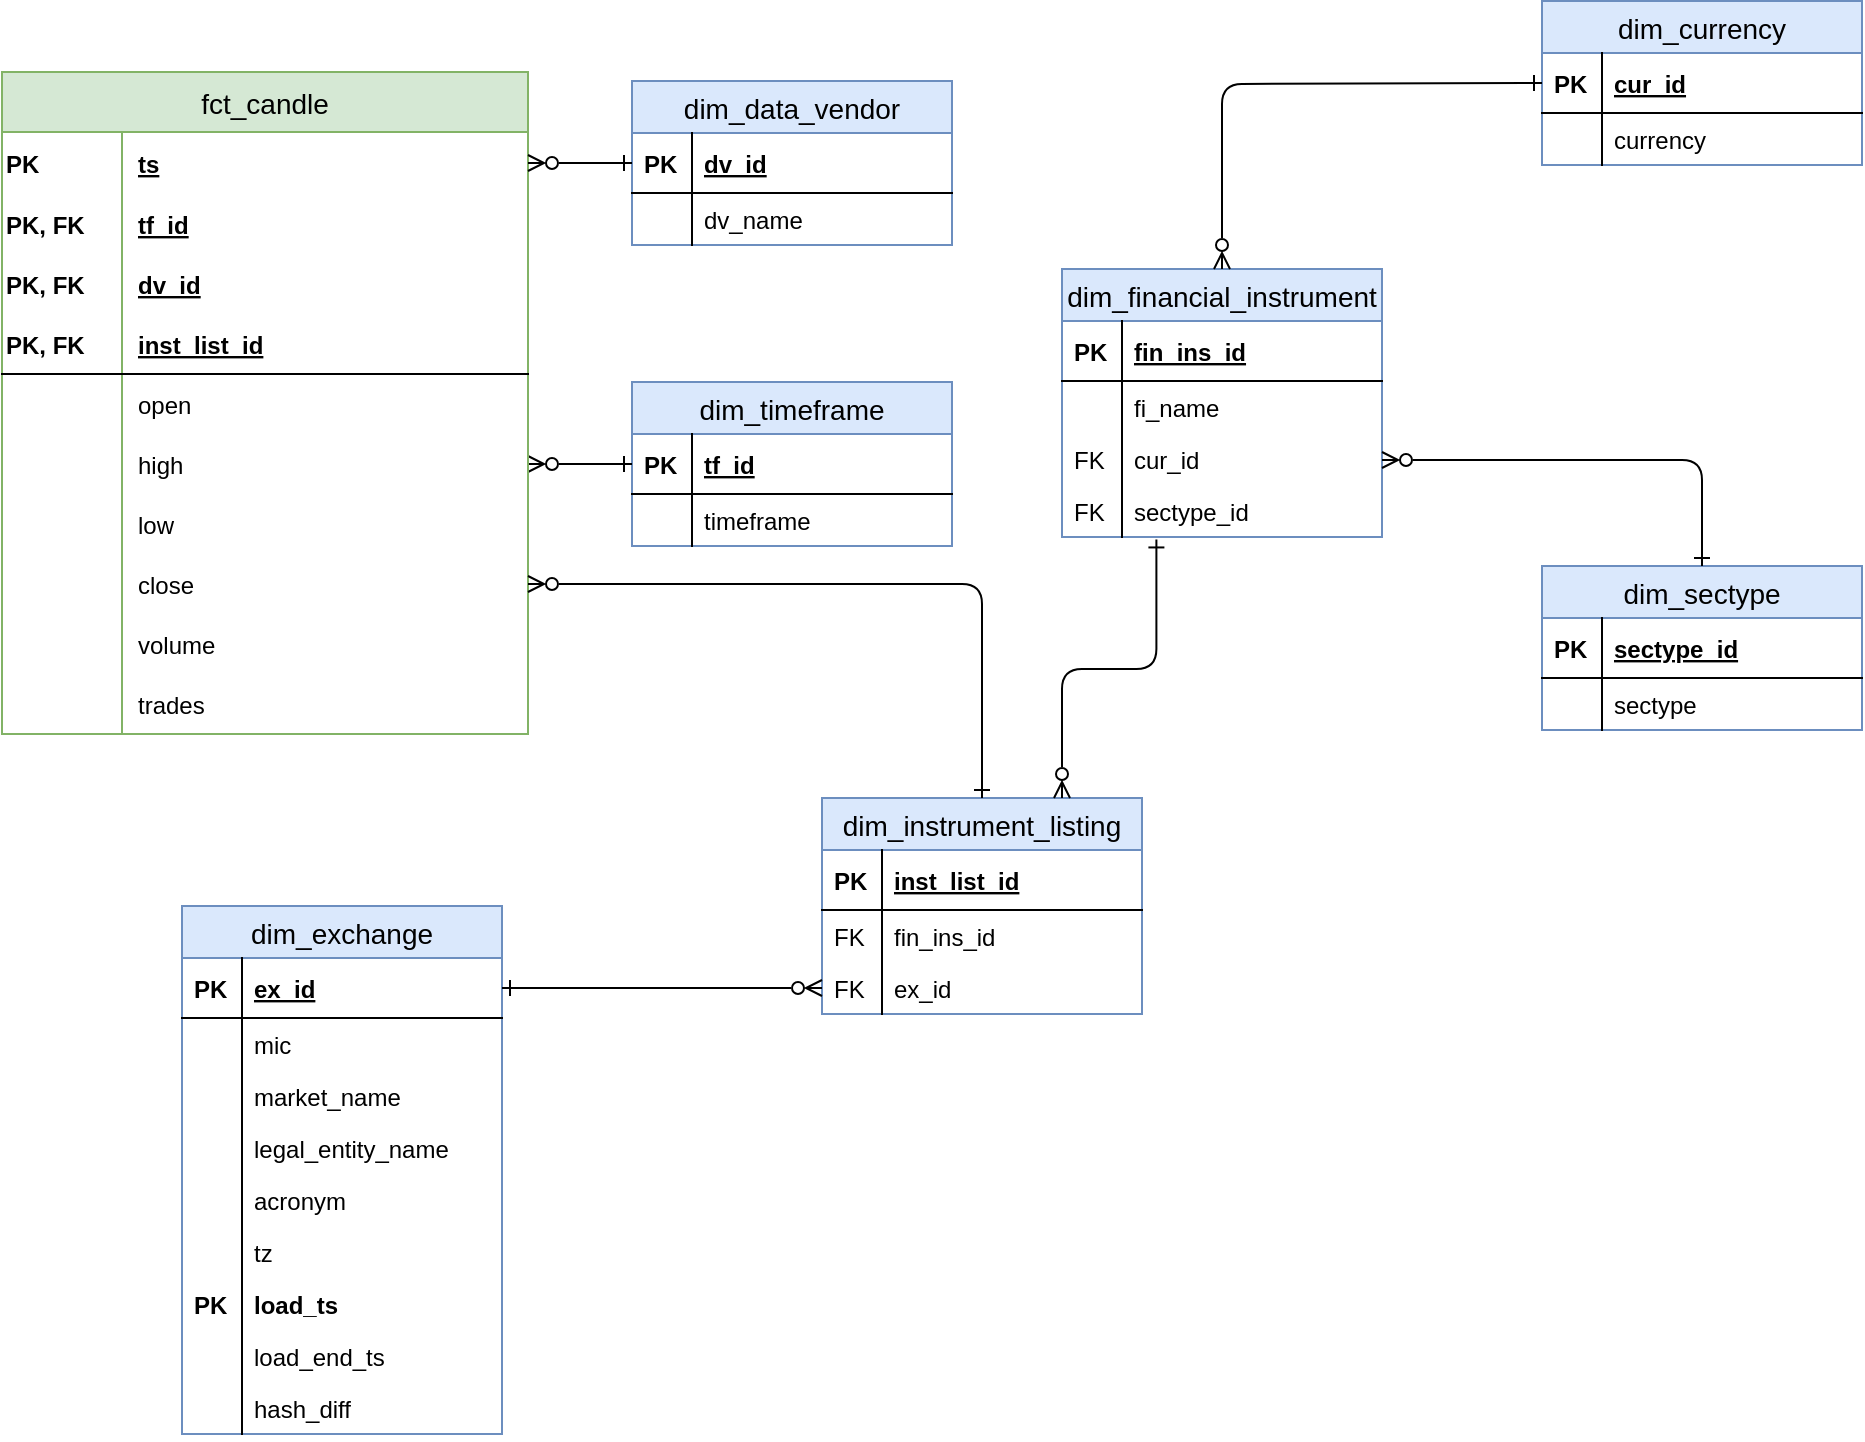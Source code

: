 <mxfile version="21.1.8" type="google" pages="3">
  <diagram id="GoFrqMjwJKjWvPYqH2_2" name="dim_model">
    <mxGraphModel grid="1" page="1" gridSize="10" guides="1" tooltips="1" connect="1" arrows="1" fold="1" pageScale="1" pageWidth="827" pageHeight="1169" math="0" shadow="0">
      <root>
        <mxCell id="0" />
        <mxCell id="1" parent="0" />
        <mxCell id="GebTMNmhYGIGrcpKKWaR-1" value="dim_financial_instrument" style="swimlane;fontStyle=0;childLayout=stackLayout;horizontal=1;startSize=26;fillColor=#dae8fc;horizontalStack=0;resizeParent=1;resizeParentMax=0;resizeLast=0;collapsible=1;marginBottom=0;swimlaneFillColor=#ffffff;align=center;fontSize=14;strokeColor=#6c8ebf;" vertex="1" parent="1">
          <mxGeometry x="-3920" y="-278.5" width="160" height="134" as="geometry" />
        </mxCell>
        <mxCell id="GebTMNmhYGIGrcpKKWaR-2" value="fin_ins_id" style="shape=partialRectangle;top=0;left=0;right=0;bottom=1;align=left;verticalAlign=middle;fillColor=none;spacingLeft=34;spacingRight=4;overflow=hidden;rotatable=0;points=[[0,0.5],[1,0.5]];portConstraint=eastwest;dropTarget=0;fontStyle=5;fontSize=12;" vertex="1" parent="GebTMNmhYGIGrcpKKWaR-1">
          <mxGeometry y="26" width="160" height="30" as="geometry" />
        </mxCell>
        <mxCell id="GebTMNmhYGIGrcpKKWaR-3" value="PK" style="shape=partialRectangle;top=0;left=0;bottom=0;fillColor=none;align=left;verticalAlign=middle;spacingLeft=4;spacingRight=4;overflow=hidden;rotatable=0;points=[];portConstraint=eastwest;part=1;fontSize=12;fontStyle=1" connectable="0" vertex="1" parent="GebTMNmhYGIGrcpKKWaR-2">
          <mxGeometry width="30" height="30" as="geometry" />
        </mxCell>
        <mxCell id="GebTMNmhYGIGrcpKKWaR-4" value="fi_name" style="shape=partialRectangle;top=0;left=0;right=0;bottom=0;align=left;verticalAlign=top;fillColor=none;spacingLeft=34;spacingRight=4;overflow=hidden;rotatable=0;points=[[0,0.5],[1,0.5]];portConstraint=eastwest;dropTarget=0;fontSize=12;" vertex="1" parent="GebTMNmhYGIGrcpKKWaR-1">
          <mxGeometry y="56" width="160" height="26" as="geometry" />
        </mxCell>
        <mxCell id="GebTMNmhYGIGrcpKKWaR-5" value="" style="shape=partialRectangle;top=0;left=0;bottom=0;fillColor=none;align=left;verticalAlign=top;spacingLeft=4;spacingRight=4;overflow=hidden;rotatable=0;points=[];portConstraint=eastwest;part=1;fontSize=12;" connectable="0" vertex="1" parent="GebTMNmhYGIGrcpKKWaR-4">
          <mxGeometry width="30" height="26" as="geometry" />
        </mxCell>
        <mxCell id="GebTMNmhYGIGrcpKKWaR-238" value="cur_id" style="shape=partialRectangle;top=0;left=0;right=0;bottom=0;align=left;verticalAlign=top;fillColor=none;spacingLeft=34;spacingRight=4;overflow=hidden;rotatable=0;points=[[0,0.5],[1,0.5]];portConstraint=eastwest;dropTarget=0;fontSize=12;" vertex="1" parent="GebTMNmhYGIGrcpKKWaR-1">
          <mxGeometry y="82" width="160" height="26" as="geometry" />
        </mxCell>
        <mxCell id="GebTMNmhYGIGrcpKKWaR-239" value="FK" style="shape=partialRectangle;top=0;left=0;bottom=0;fillColor=none;align=left;verticalAlign=top;spacingLeft=4;spacingRight=4;overflow=hidden;rotatable=0;points=[];portConstraint=eastwest;part=1;fontSize=12;" connectable="0" vertex="1" parent="GebTMNmhYGIGrcpKKWaR-238">
          <mxGeometry width="30" height="26" as="geometry" />
        </mxCell>
        <mxCell id="GebTMNmhYGIGrcpKKWaR-6" value="sectype_id" style="shape=partialRectangle;top=0;left=0;right=0;bottom=0;align=left;verticalAlign=top;fillColor=none;spacingLeft=34;spacingRight=4;overflow=hidden;rotatable=0;points=[[0,0.5],[1,0.5]];portConstraint=eastwest;dropTarget=0;fontSize=12;" vertex="1" parent="GebTMNmhYGIGrcpKKWaR-1">
          <mxGeometry y="108" width="160" height="26" as="geometry" />
        </mxCell>
        <mxCell id="GebTMNmhYGIGrcpKKWaR-7" value="FK" style="shape=partialRectangle;top=0;left=0;bottom=0;fillColor=none;align=left;verticalAlign=top;spacingLeft=4;spacingRight=4;overflow=hidden;rotatable=0;points=[];portConstraint=eastwest;part=1;fontSize=12;" connectable="0" vertex="1" parent="GebTMNmhYGIGrcpKKWaR-6">
          <mxGeometry width="30" height="26" as="geometry" />
        </mxCell>
        <mxCell id="GebTMNmhYGIGrcpKKWaR-82" value="dim_instrument_listing" style="swimlane;fontStyle=0;childLayout=stackLayout;horizontal=1;startSize=26;fillColor=#dae8fc;horizontalStack=0;resizeParent=1;resizeParentMax=0;resizeLast=0;collapsible=1;marginBottom=0;swimlaneFillColor=#ffffff;align=center;fontSize=14;strokeColor=#6c8ebf;" vertex="1" parent="1">
          <mxGeometry x="-4040" y="-14" width="160" height="108" as="geometry" />
        </mxCell>
        <mxCell id="GebTMNmhYGIGrcpKKWaR-83" value="inst_list_id" style="shape=partialRectangle;top=0;left=0;right=0;bottom=1;align=left;verticalAlign=middle;fillColor=none;spacingLeft=34;spacingRight=4;overflow=hidden;rotatable=0;points=[[0,0.5],[1,0.5]];portConstraint=eastwest;dropTarget=0;fontStyle=5;fontSize=12;" vertex="1" parent="GebTMNmhYGIGrcpKKWaR-82">
          <mxGeometry y="26" width="160" height="30" as="geometry" />
        </mxCell>
        <mxCell id="GebTMNmhYGIGrcpKKWaR-84" value="PK" style="shape=partialRectangle;top=0;left=0;bottom=0;fillColor=none;align=left;verticalAlign=middle;spacingLeft=4;spacingRight=4;overflow=hidden;rotatable=0;points=[];portConstraint=eastwest;part=1;fontSize=12;fontStyle=1" connectable="0" vertex="1" parent="GebTMNmhYGIGrcpKKWaR-83">
          <mxGeometry width="30" height="30" as="geometry" />
        </mxCell>
        <mxCell id="GebTMNmhYGIGrcpKKWaR-85" value="fin_ins_id" style="shape=partialRectangle;top=0;left=0;right=0;bottom=0;align=left;verticalAlign=top;fillColor=none;spacingLeft=34;spacingRight=4;overflow=hidden;rotatable=0;points=[[0,0.5],[1,0.5]];portConstraint=eastwest;dropTarget=0;fontSize=12;" vertex="1" parent="GebTMNmhYGIGrcpKKWaR-82">
          <mxGeometry y="56" width="160" height="26" as="geometry" />
        </mxCell>
        <mxCell id="GebTMNmhYGIGrcpKKWaR-86" value="FK" style="shape=partialRectangle;top=0;left=0;bottom=0;fillColor=none;align=left;verticalAlign=top;spacingLeft=4;spacingRight=4;overflow=hidden;rotatable=0;points=[];portConstraint=eastwest;part=1;fontSize=12;" connectable="0" vertex="1" parent="GebTMNmhYGIGrcpKKWaR-85">
          <mxGeometry width="30" height="26" as="geometry" />
        </mxCell>
        <mxCell id="GebTMNmhYGIGrcpKKWaR-87" value="ex_id" style="shape=partialRectangle;top=0;left=0;right=0;bottom=0;align=left;verticalAlign=top;fillColor=none;spacingLeft=34;spacingRight=4;overflow=hidden;rotatable=0;points=[[0,0.5],[1,0.5]];portConstraint=eastwest;dropTarget=0;fontSize=12;" vertex="1" parent="GebTMNmhYGIGrcpKKWaR-82">
          <mxGeometry y="82" width="160" height="26" as="geometry" />
        </mxCell>
        <mxCell id="GebTMNmhYGIGrcpKKWaR-88" value="FK" style="shape=partialRectangle;top=0;left=0;bottom=0;fillColor=none;align=left;verticalAlign=top;spacingLeft=4;spacingRight=4;overflow=hidden;rotatable=0;points=[];portConstraint=eastwest;part=1;fontSize=12;" connectable="0" vertex="1" parent="GebTMNmhYGIGrcpKKWaR-87">
          <mxGeometry width="30" height="26" as="geometry" />
        </mxCell>
        <mxCell id="GebTMNmhYGIGrcpKKWaR-93" value="" style="endArrow=ERzeroToMany;startArrow=ERone;endFill=0;startFill=0;exitX=0.295;exitY=1.047;exitDx=0;exitDy=0;entryX=0.75;entryY=0;entryDx=0;entryDy=0;edgeStyle=elbowEdgeStyle;exitPerimeter=0;elbow=vertical;" edge="1" parent="1" source="GebTMNmhYGIGrcpKKWaR-6" target="GebTMNmhYGIGrcpKKWaR-82">
          <mxGeometry width="100" height="100" relative="1" as="geometry">
            <mxPoint x="-3489.68" y="-180.284" as="sourcePoint" />
            <mxPoint x="-3150.0" y="305.0" as="targetPoint" />
          </mxGeometry>
        </mxCell>
        <mxCell id="GebTMNmhYGIGrcpKKWaR-94" value="dim_exchange" style="swimlane;fontStyle=0;childLayout=stackLayout;horizontal=1;startSize=26;fillColor=#dae8fc;horizontalStack=0;resizeParent=1;resizeParentMax=0;resizeLast=0;collapsible=1;marginBottom=0;swimlaneFillColor=#ffffff;align=center;fontSize=14;strokeColor=#6c8ebf;" vertex="1" parent="1">
          <mxGeometry x="-4360" y="40" width="160" height="264" as="geometry" />
        </mxCell>
        <mxCell id="GebTMNmhYGIGrcpKKWaR-95" value="ex_id" style="shape=partialRectangle;top=0;left=0;right=0;bottom=1;align=left;verticalAlign=middle;fillColor=none;spacingLeft=34;spacingRight=4;overflow=hidden;rotatable=0;points=[[0,0.5],[1,0.5]];portConstraint=eastwest;dropTarget=0;fontStyle=5;fontSize=12;" vertex="1" parent="GebTMNmhYGIGrcpKKWaR-94">
          <mxGeometry y="26" width="160" height="30" as="geometry" />
        </mxCell>
        <mxCell id="GebTMNmhYGIGrcpKKWaR-96" value="PK" style="shape=partialRectangle;top=0;left=0;bottom=0;fillColor=none;align=left;verticalAlign=middle;spacingLeft=4;spacingRight=4;overflow=hidden;rotatable=0;points=[];portConstraint=eastwest;part=1;fontSize=12;fontStyle=1" connectable="0" vertex="1" parent="GebTMNmhYGIGrcpKKWaR-95">
          <mxGeometry width="30" height="30" as="geometry" />
        </mxCell>
        <mxCell id="GebTMNmhYGIGrcpKKWaR-97" value="mic" style="shape=partialRectangle;top=0;left=0;right=0;bottom=0;align=left;verticalAlign=top;fillColor=none;spacingLeft=34;spacingRight=4;overflow=hidden;rotatable=0;points=[[0,0.5],[1,0.5]];portConstraint=eastwest;dropTarget=0;fontSize=12;" vertex="1" parent="GebTMNmhYGIGrcpKKWaR-94">
          <mxGeometry y="56" width="160" height="26" as="geometry" />
        </mxCell>
        <mxCell id="GebTMNmhYGIGrcpKKWaR-98" value="" style="shape=partialRectangle;top=0;left=0;bottom=0;fillColor=none;align=left;verticalAlign=top;spacingLeft=4;spacingRight=4;overflow=hidden;rotatable=0;points=[];portConstraint=eastwest;part=1;fontSize=12;" connectable="0" vertex="1" parent="GebTMNmhYGIGrcpKKWaR-97">
          <mxGeometry width="30" height="26" as="geometry" />
        </mxCell>
        <mxCell id="GebTMNmhYGIGrcpKKWaR-99" value="market_name" style="shape=partialRectangle;top=0;left=0;right=0;bottom=0;align=left;verticalAlign=top;fillColor=none;spacingLeft=34;spacingRight=4;overflow=hidden;rotatable=0;points=[[0,0.5],[1,0.5]];portConstraint=eastwest;dropTarget=0;fontSize=12;" vertex="1" parent="GebTMNmhYGIGrcpKKWaR-94">
          <mxGeometry y="82" width="160" height="26" as="geometry" />
        </mxCell>
        <mxCell id="GebTMNmhYGIGrcpKKWaR-100" value="" style="shape=partialRectangle;top=0;left=0;bottom=0;fillColor=none;align=left;verticalAlign=top;spacingLeft=4;spacingRight=4;overflow=hidden;rotatable=0;points=[];portConstraint=eastwest;part=1;fontSize=12;" connectable="0" vertex="1" parent="GebTMNmhYGIGrcpKKWaR-99">
          <mxGeometry width="30" height="26" as="geometry" />
        </mxCell>
        <mxCell id="GebTMNmhYGIGrcpKKWaR-101" value="legal_entity_name" style="shape=partialRectangle;top=0;left=0;right=0;bottom=0;align=left;verticalAlign=top;fillColor=none;spacingLeft=34;spacingRight=4;overflow=hidden;rotatable=0;points=[[0,0.5],[1,0.5]];portConstraint=eastwest;dropTarget=0;fontSize=12;" vertex="1" parent="GebTMNmhYGIGrcpKKWaR-94">
          <mxGeometry y="108" width="160" height="26" as="geometry" />
        </mxCell>
        <mxCell id="GebTMNmhYGIGrcpKKWaR-102" value="" style="shape=partialRectangle;top=0;left=0;bottom=0;fillColor=none;align=left;verticalAlign=top;spacingLeft=4;spacingRight=4;overflow=hidden;rotatable=0;points=[];portConstraint=eastwest;part=1;fontSize=12;" connectable="0" vertex="1" parent="GebTMNmhYGIGrcpKKWaR-101">
          <mxGeometry width="30" height="26" as="geometry" />
        </mxCell>
        <mxCell id="GebTMNmhYGIGrcpKKWaR-103" value="acronym" style="shape=partialRectangle;top=0;left=0;right=0;bottom=0;align=left;verticalAlign=top;fillColor=none;spacingLeft=34;spacingRight=4;overflow=hidden;rotatable=0;points=[[0,0.5],[1,0.5]];portConstraint=eastwest;dropTarget=0;fontSize=12;" vertex="1" parent="GebTMNmhYGIGrcpKKWaR-94">
          <mxGeometry y="134" width="160" height="26" as="geometry" />
        </mxCell>
        <mxCell id="GebTMNmhYGIGrcpKKWaR-104" value="" style="shape=partialRectangle;top=0;left=0;bottom=0;fillColor=none;align=left;verticalAlign=top;spacingLeft=4;spacingRight=4;overflow=hidden;rotatable=0;points=[];portConstraint=eastwest;part=1;fontSize=12;" connectable="0" vertex="1" parent="GebTMNmhYGIGrcpKKWaR-103">
          <mxGeometry width="30" height="26" as="geometry" />
        </mxCell>
        <mxCell id="GebTMNmhYGIGrcpKKWaR-105" value="tz" style="shape=partialRectangle;top=0;left=0;right=0;bottom=0;align=left;verticalAlign=top;fillColor=none;spacingLeft=34;spacingRight=4;overflow=hidden;rotatable=0;points=[[0,0.5],[1,0.5]];portConstraint=eastwest;dropTarget=0;fontSize=12;" vertex="1" parent="GebTMNmhYGIGrcpKKWaR-94">
          <mxGeometry y="160" width="160" height="26" as="geometry" />
        </mxCell>
        <mxCell id="GebTMNmhYGIGrcpKKWaR-106" value="" style="shape=partialRectangle;top=0;left=0;bottom=0;fillColor=none;align=left;verticalAlign=top;spacingLeft=4;spacingRight=4;overflow=hidden;rotatable=0;points=[];portConstraint=eastwest;part=1;fontSize=12;" connectable="0" vertex="1" parent="GebTMNmhYGIGrcpKKWaR-105">
          <mxGeometry width="30" height="26" as="geometry" />
        </mxCell>
        <mxCell id="GebTMNmhYGIGrcpKKWaR-107" value="load_ts" style="shape=partialRectangle;top=0;left=0;right=0;bottom=0;align=left;verticalAlign=top;fillColor=none;spacingLeft=34;spacingRight=4;overflow=hidden;rotatable=0;points=[[0,0.5],[1,0.5]];portConstraint=eastwest;dropTarget=0;fontSize=12;fontStyle=1" vertex="1" parent="GebTMNmhYGIGrcpKKWaR-94">
          <mxGeometry y="186" width="160" height="26" as="geometry" />
        </mxCell>
        <mxCell id="GebTMNmhYGIGrcpKKWaR-108" value="PK" style="shape=partialRectangle;top=0;left=0;bottom=0;fillColor=none;align=left;verticalAlign=top;spacingLeft=4;spacingRight=4;overflow=hidden;rotatable=0;points=[];portConstraint=eastwest;part=1;fontSize=12;fontStyle=1" connectable="0" vertex="1" parent="GebTMNmhYGIGrcpKKWaR-107">
          <mxGeometry width="30" height="26" as="geometry" />
        </mxCell>
        <mxCell id="GebTMNmhYGIGrcpKKWaR-109" value="load_end_ts" style="shape=partialRectangle;top=0;left=0;right=0;bottom=0;align=left;verticalAlign=top;fillColor=none;spacingLeft=34;spacingRight=4;overflow=hidden;rotatable=0;points=[[0,0.5],[1,0.5]];portConstraint=eastwest;dropTarget=0;fontSize=12;" vertex="1" parent="GebTMNmhYGIGrcpKKWaR-94">
          <mxGeometry y="212" width="160" height="26" as="geometry" />
        </mxCell>
        <mxCell id="GebTMNmhYGIGrcpKKWaR-110" value="" style="shape=partialRectangle;top=0;left=0;bottom=0;fillColor=none;align=left;verticalAlign=top;spacingLeft=4;spacingRight=4;overflow=hidden;rotatable=0;points=[];portConstraint=eastwest;part=1;fontSize=12;" connectable="0" vertex="1" parent="GebTMNmhYGIGrcpKKWaR-109">
          <mxGeometry width="30" height="26" as="geometry" />
        </mxCell>
        <mxCell id="GebTMNmhYGIGrcpKKWaR-111" value="hash_diff" style="shape=partialRectangle;top=0;left=0;right=0;bottom=0;align=left;verticalAlign=top;fillColor=none;spacingLeft=34;spacingRight=4;overflow=hidden;rotatable=0;points=[[0,0.5],[1,0.5]];portConstraint=eastwest;dropTarget=0;fontSize=12;" vertex="1" parent="GebTMNmhYGIGrcpKKWaR-94">
          <mxGeometry y="238" width="160" height="26" as="geometry" />
        </mxCell>
        <mxCell id="GebTMNmhYGIGrcpKKWaR-112" value="" style="shape=partialRectangle;top=0;left=0;bottom=0;fillColor=none;align=left;verticalAlign=top;spacingLeft=4;spacingRight=4;overflow=hidden;rotatable=0;points=[];portConstraint=eastwest;part=1;fontSize=12;" connectable="0" vertex="1" parent="GebTMNmhYGIGrcpKKWaR-111">
          <mxGeometry width="30" height="26" as="geometry" />
        </mxCell>
        <mxCell id="GebTMNmhYGIGrcpKKWaR-113" value="" style="endArrow=ERzeroToMany;startArrow=ERone;endFill=0;startFill=0;exitX=1;exitY=0.5;exitDx=0;exitDy=0;entryX=0;entryY=0.5;entryDx=0;entryDy=0;edgeStyle=orthogonalEdgeStyle;" edge="1" parent="1" source="GebTMNmhYGIGrcpKKWaR-95" target="GebTMNmhYGIGrcpKKWaR-87">
          <mxGeometry x="0.096" y="30" width="100" height="100" relative="1" as="geometry">
            <mxPoint x="-3550.0" y="-195.0" as="sourcePoint" />
            <mxPoint x="-3580.0" y="136" as="targetPoint" />
            <mxPoint as="offset" />
          </mxGeometry>
        </mxCell>
        <mxCell id="GebTMNmhYGIGrcpKKWaR-157" value="dim_timeframe" style="swimlane;fontStyle=0;childLayout=stackLayout;horizontal=1;startSize=26;fillColor=#dae8fc;horizontalStack=0;resizeParent=1;resizeParentMax=0;resizeLast=0;collapsible=1;marginBottom=0;swimlaneFillColor=#ffffff;align=center;fontSize=14;strokeColor=#6c8ebf;" vertex="1" parent="1">
          <mxGeometry x="-4135" y="-222" width="160" height="82" as="geometry" />
        </mxCell>
        <mxCell id="GebTMNmhYGIGrcpKKWaR-158" value="tf_id" style="shape=partialRectangle;top=0;left=0;right=0;bottom=1;align=left;verticalAlign=middle;fillColor=none;spacingLeft=34;spacingRight=4;overflow=hidden;rotatable=0;points=[[0,0.5],[1,0.5]];portConstraint=eastwest;dropTarget=0;fontStyle=5;fontSize=12;" vertex="1" parent="GebTMNmhYGIGrcpKKWaR-157">
          <mxGeometry y="26" width="160" height="30" as="geometry" />
        </mxCell>
        <mxCell id="GebTMNmhYGIGrcpKKWaR-159" value="PK" style="shape=partialRectangle;top=0;left=0;bottom=0;fillColor=none;align=left;verticalAlign=middle;spacingLeft=4;spacingRight=4;overflow=hidden;rotatable=0;points=[];portConstraint=eastwest;part=1;fontSize=12;fontStyle=1" connectable="0" vertex="1" parent="GebTMNmhYGIGrcpKKWaR-158">
          <mxGeometry width="30" height="30" as="geometry" />
        </mxCell>
        <mxCell id="GebTMNmhYGIGrcpKKWaR-160" value="timeframe" style="shape=partialRectangle;top=0;left=0;right=0;bottom=0;align=left;verticalAlign=top;fillColor=none;spacingLeft=34;spacingRight=4;overflow=hidden;rotatable=0;points=[[0,0.5],[1,0.5]];portConstraint=eastwest;dropTarget=0;fontSize=12;" vertex="1" parent="GebTMNmhYGIGrcpKKWaR-157">
          <mxGeometry y="56" width="160" height="26" as="geometry" />
        </mxCell>
        <mxCell id="GebTMNmhYGIGrcpKKWaR-161" value="" style="shape=partialRectangle;top=0;left=0;bottom=0;fillColor=none;align=left;verticalAlign=top;spacingLeft=4;spacingRight=4;overflow=hidden;rotatable=0;points=[];portConstraint=eastwest;part=1;fontSize=12;" connectable="0" vertex="1" parent="GebTMNmhYGIGrcpKKWaR-160">
          <mxGeometry width="30" height="26" as="geometry" />
        </mxCell>
        <mxCell id="GebTMNmhYGIGrcpKKWaR-162" value="" style="endArrow=ERzeroToMany;startArrow=ERone;endFill=0;startFill=0;exitX=0;exitY=0.5;exitDx=0;exitDy=0;edgeStyle=orthogonalEdgeStyle;entryX=1;entryY=0.5;entryDx=0;entryDy=0;" edge="1" parent="1" source="GebTMNmhYGIGrcpKKWaR-158" target="GebTMNmhYGIGrcpKKWaR-182">
          <mxGeometry width="100" height="100" relative="1" as="geometry">
            <mxPoint x="-3510" y="-195" as="sourcePoint" />
            <mxPoint x="-3550" y="10" as="targetPoint" />
          </mxGeometry>
        </mxCell>
        <mxCell id="GebTMNmhYGIGrcpKKWaR-163" value="fct_candle" style="shape=table;startSize=30;container=1;collapsible=1;childLayout=tableLayout;fixedRows=1;rowLines=0;fontStyle=0;align=center;resizeLast=1;fillColor=#d5e8d4;strokeColor=#82b366;swimlaneFillColor=#FFFFFF;fontFamily=Helvetica;fontSize=14;" vertex="1" parent="1">
          <mxGeometry x="-4450" y="-377" width="263" height="331" as="geometry" />
        </mxCell>
        <mxCell id="GebTMNmhYGIGrcpKKWaR-164" value="" style="shape=tableRow;horizontal=0;startSize=0;swimlaneHead=0;swimlaneBody=0;fillColor=none;collapsible=0;dropTarget=0;points=[[0,0.5],[1,0.5]];portConstraint=eastwest;top=0;left=0;right=0;bottom=0;" vertex="1" parent="GebTMNmhYGIGrcpKKWaR-163">
          <mxGeometry y="30" width="263" height="31" as="geometry" />
        </mxCell>
        <mxCell id="GebTMNmhYGIGrcpKKWaR-165" value="PK" style="shape=partialRectangle;connectable=0;fillColor=none;top=0;left=0;bottom=0;right=0;fontStyle=1;overflow=hidden;align=left;strokeColor=default;" vertex="1" parent="GebTMNmhYGIGrcpKKWaR-164">
          <mxGeometry width="60" height="31" as="geometry">
            <mxRectangle width="60" height="31" as="alternateBounds" />
          </mxGeometry>
        </mxCell>
        <mxCell id="GebTMNmhYGIGrcpKKWaR-166" value="ts" style="shape=partialRectangle;connectable=0;fillColor=none;top=0;left=0;bottom=0;right=0;align=left;spacingLeft=6;fontStyle=5;overflow=hidden;strokeColor=default;" vertex="1" parent="GebTMNmhYGIGrcpKKWaR-164">
          <mxGeometry x="60" width="203" height="31" as="geometry">
            <mxRectangle width="203" height="31" as="alternateBounds" />
          </mxGeometry>
        </mxCell>
        <mxCell id="GebTMNmhYGIGrcpKKWaR-167" style="shape=tableRow;horizontal=0;startSize=0;swimlaneHead=0;swimlaneBody=0;fillColor=none;collapsible=0;dropTarget=0;points=[[0,0.5],[1,0.5]];portConstraint=eastwest;top=0;left=0;right=0;bottom=1;strokeColor=none;" vertex="1" parent="GebTMNmhYGIGrcpKKWaR-163">
          <mxGeometry y="61" width="263" height="30" as="geometry" />
        </mxCell>
        <mxCell id="GebTMNmhYGIGrcpKKWaR-168" value="PK, FK" style="shape=partialRectangle;connectable=0;fillColor=none;top=0;left=0;bottom=0;right=0;fontStyle=1;overflow=hidden;align=left;strokeColor=none;" vertex="1" parent="GebTMNmhYGIGrcpKKWaR-167">
          <mxGeometry width="60" height="30" as="geometry">
            <mxRectangle width="60" height="30" as="alternateBounds" />
          </mxGeometry>
        </mxCell>
        <mxCell id="GebTMNmhYGIGrcpKKWaR-169" value="tf_id" style="shape=partialRectangle;connectable=0;fillColor=none;top=0;left=0;bottom=0;right=0;align=left;spacingLeft=6;fontStyle=5;overflow=hidden;strokeColor=none;" vertex="1" parent="GebTMNmhYGIGrcpKKWaR-167">
          <mxGeometry x="60" width="203" height="30" as="geometry">
            <mxRectangle width="203" height="30" as="alternateBounds" />
          </mxGeometry>
        </mxCell>
        <mxCell id="GebTMNmhYGIGrcpKKWaR-170" style="shape=tableRow;horizontal=0;startSize=0;swimlaneHead=0;swimlaneBody=0;fillColor=none;collapsible=0;dropTarget=0;points=[[0,0.5],[1,0.5]];portConstraint=eastwest;top=0;left=0;right=0;bottom=1;strokeColor=none;" vertex="1" parent="GebTMNmhYGIGrcpKKWaR-163">
          <mxGeometry y="91" width="263" height="30" as="geometry" />
        </mxCell>
        <mxCell id="GebTMNmhYGIGrcpKKWaR-171" value="PK, FK" style="shape=partialRectangle;connectable=0;fillColor=none;top=0;left=0;bottom=0;right=0;fontStyle=1;overflow=hidden;align=left;strokeColor=none;" vertex="1" parent="GebTMNmhYGIGrcpKKWaR-170">
          <mxGeometry width="60" height="30" as="geometry">
            <mxRectangle width="60" height="30" as="alternateBounds" />
          </mxGeometry>
        </mxCell>
        <mxCell id="GebTMNmhYGIGrcpKKWaR-172" value="dv_id" style="shape=partialRectangle;connectable=0;fillColor=none;top=0;left=0;bottom=0;right=0;align=left;spacingLeft=6;fontStyle=5;overflow=hidden;strokeColor=none;" vertex="1" parent="GebTMNmhYGIGrcpKKWaR-170">
          <mxGeometry x="60" width="203" height="30" as="geometry">
            <mxRectangle width="203" height="30" as="alternateBounds" />
          </mxGeometry>
        </mxCell>
        <mxCell id="GebTMNmhYGIGrcpKKWaR-176" style="shape=tableRow;horizontal=0;startSize=0;swimlaneHead=0;swimlaneBody=0;fillColor=none;collapsible=0;dropTarget=0;points=[[0,0.5],[1,0.5]];portConstraint=eastwest;top=0;left=0;right=0;bottom=1;" vertex="1" parent="GebTMNmhYGIGrcpKKWaR-163">
          <mxGeometry y="121" width="263" height="30" as="geometry" />
        </mxCell>
        <mxCell id="GebTMNmhYGIGrcpKKWaR-177" value="PK, FK" style="shape=partialRectangle;connectable=0;fillColor=none;top=0;left=0;bottom=0;right=0;fontStyle=1;overflow=hidden;align=left;strokeColor=none;" vertex="1" parent="GebTMNmhYGIGrcpKKWaR-176">
          <mxGeometry width="60" height="30" as="geometry">
            <mxRectangle width="60" height="30" as="alternateBounds" />
          </mxGeometry>
        </mxCell>
        <mxCell id="GebTMNmhYGIGrcpKKWaR-178" value="inst_list_id" style="shape=partialRectangle;connectable=0;fillColor=none;top=0;left=0;bottom=0;right=0;align=left;spacingLeft=6;fontStyle=5;overflow=hidden;strokeColor=none;" vertex="1" parent="GebTMNmhYGIGrcpKKWaR-176">
          <mxGeometry x="60" width="203" height="30" as="geometry">
            <mxRectangle width="203" height="30" as="alternateBounds" />
          </mxGeometry>
        </mxCell>
        <mxCell id="GebTMNmhYGIGrcpKKWaR-179" value="" style="shape=tableRow;horizontal=0;startSize=0;swimlaneHead=0;swimlaneBody=0;fillColor=none;collapsible=0;dropTarget=0;points=[[0,0.5],[1,0.5]];portConstraint=eastwest;top=0;left=0;right=0;bottom=0;" vertex="1" parent="GebTMNmhYGIGrcpKKWaR-163">
          <mxGeometry y="151" width="263" height="30" as="geometry" />
        </mxCell>
        <mxCell id="GebTMNmhYGIGrcpKKWaR-180" value="" style="shape=partialRectangle;connectable=0;fillColor=none;top=0;left=0;bottom=0;right=0;editable=1;overflow=hidden;strokeColor=default;" vertex="1" parent="GebTMNmhYGIGrcpKKWaR-179">
          <mxGeometry width="60" height="30" as="geometry">
            <mxRectangle width="60" height="30" as="alternateBounds" />
          </mxGeometry>
        </mxCell>
        <mxCell id="GebTMNmhYGIGrcpKKWaR-181" value="open" style="shape=partialRectangle;connectable=0;fillColor=none;top=0;left=0;bottom=0;right=0;align=left;spacingLeft=6;overflow=hidden;strokeColor=default;" vertex="1" parent="GebTMNmhYGIGrcpKKWaR-179">
          <mxGeometry x="60" width="203" height="30" as="geometry">
            <mxRectangle width="203" height="30" as="alternateBounds" />
          </mxGeometry>
        </mxCell>
        <mxCell id="GebTMNmhYGIGrcpKKWaR-182" value="" style="shape=tableRow;horizontal=0;startSize=0;swimlaneHead=0;swimlaneBody=0;fillColor=none;collapsible=0;dropTarget=0;points=[[0,0.5],[1,0.5]];portConstraint=eastwest;top=0;left=0;right=0;bottom=0;" vertex="1" parent="GebTMNmhYGIGrcpKKWaR-163">
          <mxGeometry y="181" width="263" height="30" as="geometry" />
        </mxCell>
        <mxCell id="GebTMNmhYGIGrcpKKWaR-183" value="" style="shape=partialRectangle;connectable=0;fillColor=none;top=0;left=0;bottom=0;right=0;editable=1;overflow=hidden;strokeColor=default;" vertex="1" parent="GebTMNmhYGIGrcpKKWaR-182">
          <mxGeometry width="60" height="30" as="geometry">
            <mxRectangle width="60" height="30" as="alternateBounds" />
          </mxGeometry>
        </mxCell>
        <mxCell id="GebTMNmhYGIGrcpKKWaR-184" value="high" style="shape=partialRectangle;connectable=0;fillColor=none;top=0;left=0;bottom=0;right=0;align=left;spacingLeft=6;overflow=hidden;strokeColor=default;" vertex="1" parent="GebTMNmhYGIGrcpKKWaR-182">
          <mxGeometry x="60" width="203" height="30" as="geometry">
            <mxRectangle width="203" height="30" as="alternateBounds" />
          </mxGeometry>
        </mxCell>
        <mxCell id="GebTMNmhYGIGrcpKKWaR-185" value="" style="shape=tableRow;horizontal=0;startSize=0;swimlaneHead=0;swimlaneBody=0;fillColor=none;collapsible=0;dropTarget=0;points=[[0,0.5],[1,0.5]];portConstraint=eastwest;top=0;left=0;right=0;bottom=0;" vertex="1" parent="GebTMNmhYGIGrcpKKWaR-163">
          <mxGeometry y="211" width="263" height="30" as="geometry" />
        </mxCell>
        <mxCell id="GebTMNmhYGIGrcpKKWaR-186" value="" style="shape=partialRectangle;connectable=0;fillColor=none;top=0;left=0;bottom=0;right=0;editable=1;overflow=hidden;strokeColor=default;" vertex="1" parent="GebTMNmhYGIGrcpKKWaR-185">
          <mxGeometry width="60" height="30" as="geometry">
            <mxRectangle width="60" height="30" as="alternateBounds" />
          </mxGeometry>
        </mxCell>
        <mxCell id="GebTMNmhYGIGrcpKKWaR-187" value="low" style="shape=partialRectangle;connectable=0;fillColor=none;top=0;left=0;bottom=0;right=0;align=left;spacingLeft=6;overflow=hidden;strokeColor=default;" vertex="1" parent="GebTMNmhYGIGrcpKKWaR-185">
          <mxGeometry x="60" width="203" height="30" as="geometry">
            <mxRectangle width="203" height="30" as="alternateBounds" />
          </mxGeometry>
        </mxCell>
        <mxCell id="GebTMNmhYGIGrcpKKWaR-188" value="" style="shape=tableRow;horizontal=0;startSize=0;swimlaneHead=0;swimlaneBody=0;fillColor=none;collapsible=0;dropTarget=0;points=[[0,0.5],[1,0.5]];portConstraint=eastwest;top=0;left=0;right=0;bottom=0;" vertex="1" parent="GebTMNmhYGIGrcpKKWaR-163">
          <mxGeometry y="241" width="263" height="30" as="geometry" />
        </mxCell>
        <mxCell id="GebTMNmhYGIGrcpKKWaR-189" value="" style="shape=partialRectangle;connectable=0;fillColor=none;top=0;left=0;bottom=0;right=0;editable=1;overflow=hidden;strokeColor=default;" vertex="1" parent="GebTMNmhYGIGrcpKKWaR-188">
          <mxGeometry width="60" height="30" as="geometry">
            <mxRectangle width="60" height="30" as="alternateBounds" />
          </mxGeometry>
        </mxCell>
        <mxCell id="GebTMNmhYGIGrcpKKWaR-190" value="close" style="shape=partialRectangle;connectable=0;fillColor=none;top=0;left=0;bottom=0;right=0;align=left;spacingLeft=6;overflow=hidden;strokeColor=default;" vertex="1" parent="GebTMNmhYGIGrcpKKWaR-188">
          <mxGeometry x="60" width="203" height="30" as="geometry">
            <mxRectangle width="203" height="30" as="alternateBounds" />
          </mxGeometry>
        </mxCell>
        <mxCell id="GebTMNmhYGIGrcpKKWaR-191" value="" style="shape=tableRow;horizontal=0;startSize=0;swimlaneHead=0;swimlaneBody=0;fillColor=none;collapsible=0;dropTarget=0;points=[[0,0.5],[1,0.5]];portConstraint=eastwest;top=0;left=0;right=0;bottom=0;" vertex="1" parent="GebTMNmhYGIGrcpKKWaR-163">
          <mxGeometry y="271" width="263" height="30" as="geometry" />
        </mxCell>
        <mxCell id="GebTMNmhYGIGrcpKKWaR-192" value="" style="shape=partialRectangle;connectable=0;fillColor=none;top=0;left=0;bottom=0;right=0;editable=1;overflow=hidden;strokeColor=default;" vertex="1" parent="GebTMNmhYGIGrcpKKWaR-191">
          <mxGeometry width="60" height="30" as="geometry">
            <mxRectangle width="60" height="30" as="alternateBounds" />
          </mxGeometry>
        </mxCell>
        <mxCell id="GebTMNmhYGIGrcpKKWaR-193" value="volume" style="shape=partialRectangle;connectable=0;fillColor=none;top=0;left=0;bottom=0;right=0;align=left;spacingLeft=6;overflow=hidden;strokeColor=default;" vertex="1" parent="GebTMNmhYGIGrcpKKWaR-191">
          <mxGeometry x="60" width="203" height="30" as="geometry">
            <mxRectangle width="203" height="30" as="alternateBounds" />
          </mxGeometry>
        </mxCell>
        <mxCell id="GebTMNmhYGIGrcpKKWaR-194" value="" style="shape=tableRow;horizontal=0;startSize=0;swimlaneHead=0;swimlaneBody=0;fillColor=none;collapsible=0;dropTarget=0;points=[[0,0.5],[1,0.5]];portConstraint=eastwest;top=0;left=0;right=0;bottom=0;" vertex="1" parent="GebTMNmhYGIGrcpKKWaR-163">
          <mxGeometry y="301" width="263" height="30" as="geometry" />
        </mxCell>
        <mxCell id="GebTMNmhYGIGrcpKKWaR-195" value="" style="shape=partialRectangle;connectable=0;fillColor=none;top=0;left=0;bottom=0;right=0;editable=1;overflow=hidden;strokeColor=default;" vertex="1" parent="GebTMNmhYGIGrcpKKWaR-194">
          <mxGeometry width="60" height="30" as="geometry">
            <mxRectangle width="60" height="30" as="alternateBounds" />
          </mxGeometry>
        </mxCell>
        <mxCell id="GebTMNmhYGIGrcpKKWaR-196" value="trades" style="shape=partialRectangle;connectable=0;fillColor=none;top=0;left=0;bottom=0;right=0;align=left;spacingLeft=6;overflow=hidden;strokeColor=default;" vertex="1" parent="GebTMNmhYGIGrcpKKWaR-194">
          <mxGeometry x="60" width="203" height="30" as="geometry">
            <mxRectangle width="203" height="30" as="alternateBounds" />
          </mxGeometry>
        </mxCell>
        <mxCell id="GebTMNmhYGIGrcpKKWaR-197" value="dim_data_vendor" style="swimlane;fontStyle=0;childLayout=stackLayout;horizontal=1;startSize=26;fillColor=#dae8fc;horizontalStack=0;resizeParent=1;resizeParentMax=0;resizeLast=0;collapsible=1;marginBottom=0;swimlaneFillColor=#ffffff;align=center;fontSize=14;strokeColor=#6c8ebf;" vertex="1" parent="1">
          <mxGeometry x="-4135" y="-372.5" width="160" height="82" as="geometry" />
        </mxCell>
        <mxCell id="GebTMNmhYGIGrcpKKWaR-198" value="dv_id" style="shape=partialRectangle;top=0;left=0;right=0;bottom=1;align=left;verticalAlign=middle;fillColor=none;spacingLeft=34;spacingRight=4;overflow=hidden;rotatable=0;points=[[0,0.5],[1,0.5]];portConstraint=eastwest;dropTarget=0;fontStyle=5;fontSize=12;" vertex="1" parent="GebTMNmhYGIGrcpKKWaR-197">
          <mxGeometry y="26" width="160" height="30" as="geometry" />
        </mxCell>
        <mxCell id="GebTMNmhYGIGrcpKKWaR-199" value="PK" style="shape=partialRectangle;top=0;left=0;bottom=0;fillColor=none;align=left;verticalAlign=middle;spacingLeft=4;spacingRight=4;overflow=hidden;rotatable=0;points=[];portConstraint=eastwest;part=1;fontSize=12;fontStyle=1" connectable="0" vertex="1" parent="GebTMNmhYGIGrcpKKWaR-198">
          <mxGeometry width="30" height="30" as="geometry" />
        </mxCell>
        <mxCell id="GebTMNmhYGIGrcpKKWaR-200" value="dv_name" style="shape=partialRectangle;top=0;left=0;right=0;bottom=0;align=left;verticalAlign=top;fillColor=none;spacingLeft=34;spacingRight=4;overflow=hidden;rotatable=0;points=[[0,0.5],[1,0.5]];portConstraint=eastwest;dropTarget=0;fontSize=12;" vertex="1" parent="GebTMNmhYGIGrcpKKWaR-197">
          <mxGeometry y="56" width="160" height="26" as="geometry" />
        </mxCell>
        <mxCell id="GebTMNmhYGIGrcpKKWaR-201" value="" style="shape=partialRectangle;top=0;left=0;bottom=0;fillColor=none;align=left;verticalAlign=top;spacingLeft=4;spacingRight=4;overflow=hidden;rotatable=0;points=[];portConstraint=eastwest;part=1;fontSize=12;" connectable="0" vertex="1" parent="GebTMNmhYGIGrcpKKWaR-200">
          <mxGeometry width="30" height="26" as="geometry" />
        </mxCell>
        <mxCell id="GebTMNmhYGIGrcpKKWaR-202" value="" style="endArrow=ERzeroToMany;startArrow=ERone;endFill=0;startFill=0;exitX=0;exitY=0.5;exitDx=0;exitDy=0;edgeStyle=orthogonalEdgeStyle;entryX=1;entryY=0.5;entryDx=0;entryDy=0;" edge="1" parent="1" source="GebTMNmhYGIGrcpKKWaR-197" target="GebTMNmhYGIGrcpKKWaR-164">
          <mxGeometry width="100" height="100" relative="1" as="geometry">
            <mxPoint x="-3854" y="-141" as="sourcePoint" />
            <mxPoint x="-4177" y="-141" as="targetPoint" />
          </mxGeometry>
        </mxCell>
        <mxCell id="GebTMNmhYGIGrcpKKWaR-203" value="" style="endArrow=ERzeroToMany;startArrow=ERone;endFill=0;startFill=0;exitX=0.5;exitY=0;exitDx=0;exitDy=0;edgeStyle=orthogonalEdgeStyle;entryX=1;entryY=0.5;entryDx=0;entryDy=0;" edge="1" parent="1" source="GebTMNmhYGIGrcpKKWaR-82" target="GebTMNmhYGIGrcpKKWaR-188">
          <mxGeometry x="0.096" y="30" width="100" height="100" relative="1" as="geometry">
            <mxPoint x="-3670.0" y="51" as="sourcePoint" />
            <mxPoint x="-3820.0" y="76" as="targetPoint" />
            <mxPoint as="offset" />
          </mxGeometry>
        </mxCell>
        <mxCell id="sBuU5IqaCnJusIAKumQR-1" value="dim_currency" style="swimlane;fontStyle=0;childLayout=stackLayout;horizontal=1;startSize=26;fillColor=#dae8fc;horizontalStack=0;resizeParent=1;resizeParentMax=0;resizeLast=0;collapsible=1;marginBottom=0;swimlaneFillColor=#ffffff;align=center;fontSize=14;strokeColor=#6c8ebf;" vertex="1" parent="1">
          <mxGeometry x="-3680" y="-412.5" width="160" height="82" as="geometry" />
        </mxCell>
        <mxCell id="sBuU5IqaCnJusIAKumQR-2" value="cur_id" style="shape=partialRectangle;top=0;left=0;right=0;bottom=1;align=left;verticalAlign=middle;fillColor=none;spacingLeft=34;spacingRight=4;overflow=hidden;rotatable=0;points=[[0,0.5],[1,0.5]];portConstraint=eastwest;dropTarget=0;fontStyle=5;fontSize=12;" vertex="1" parent="sBuU5IqaCnJusIAKumQR-1">
          <mxGeometry y="26" width="160" height="30" as="geometry" />
        </mxCell>
        <mxCell id="sBuU5IqaCnJusIAKumQR-3" value="PK" style="shape=partialRectangle;top=0;left=0;bottom=0;fillColor=none;align=left;verticalAlign=middle;spacingLeft=4;spacingRight=4;overflow=hidden;rotatable=0;points=[];portConstraint=eastwest;part=1;fontSize=12;fontStyle=1" connectable="0" vertex="1" parent="sBuU5IqaCnJusIAKumQR-2">
          <mxGeometry width="30" height="30" as="geometry" />
        </mxCell>
        <mxCell id="sBuU5IqaCnJusIAKumQR-6" value="currency" style="shape=partialRectangle;top=0;left=0;right=0;bottom=0;align=left;verticalAlign=top;fillColor=none;spacingLeft=34;spacingRight=4;overflow=hidden;rotatable=0;points=[[0,0.5],[1,0.5]];portConstraint=eastwest;dropTarget=0;fontSize=12;" vertex="1" parent="sBuU5IqaCnJusIAKumQR-1">
          <mxGeometry y="56" width="160" height="26" as="geometry" />
        </mxCell>
        <mxCell id="sBuU5IqaCnJusIAKumQR-7" value="" style="shape=partialRectangle;top=0;left=0;bottom=0;fillColor=none;align=left;verticalAlign=top;spacingLeft=4;spacingRight=4;overflow=hidden;rotatable=0;points=[];portConstraint=eastwest;part=1;fontSize=12;" connectable="0" vertex="1" parent="sBuU5IqaCnJusIAKumQR-6">
          <mxGeometry width="30" height="26" as="geometry" />
        </mxCell>
        <mxCell id="sBuU5IqaCnJusIAKumQR-10" value="dim_sectype" style="swimlane;fontStyle=0;childLayout=stackLayout;horizontal=1;startSize=26;fillColor=#dae8fc;horizontalStack=0;resizeParent=1;resizeParentMax=0;resizeLast=0;collapsible=1;marginBottom=0;swimlaneFillColor=#ffffff;align=center;fontSize=14;strokeColor=#6c8ebf;" vertex="1" parent="1">
          <mxGeometry x="-3680" y="-130" width="160" height="82" as="geometry" />
        </mxCell>
        <mxCell id="sBuU5IqaCnJusIAKumQR-11" value="sectype_id" style="shape=partialRectangle;top=0;left=0;right=0;bottom=1;align=left;verticalAlign=middle;fillColor=none;spacingLeft=34;spacingRight=4;overflow=hidden;rotatable=0;points=[[0,0.5],[1,0.5]];portConstraint=eastwest;dropTarget=0;fontStyle=5;fontSize=12;" vertex="1" parent="sBuU5IqaCnJusIAKumQR-10">
          <mxGeometry y="26" width="160" height="30" as="geometry" />
        </mxCell>
        <mxCell id="sBuU5IqaCnJusIAKumQR-12" value="PK" style="shape=partialRectangle;top=0;left=0;bottom=0;fillColor=none;align=left;verticalAlign=middle;spacingLeft=4;spacingRight=4;overflow=hidden;rotatable=0;points=[];portConstraint=eastwest;part=1;fontSize=12;fontStyle=1" connectable="0" vertex="1" parent="sBuU5IqaCnJusIAKumQR-11">
          <mxGeometry width="30" height="30" as="geometry" />
        </mxCell>
        <mxCell id="sBuU5IqaCnJusIAKumQR-17" value="sectype" style="shape=partialRectangle;top=0;left=0;right=0;bottom=0;align=left;verticalAlign=top;fillColor=none;spacingLeft=34;spacingRight=4;overflow=hidden;rotatable=0;points=[[0,0.5],[1,0.5]];portConstraint=eastwest;dropTarget=0;fontSize=12;" vertex="1" parent="sBuU5IqaCnJusIAKumQR-10">
          <mxGeometry y="56" width="160" height="26" as="geometry" />
        </mxCell>
        <mxCell id="sBuU5IqaCnJusIAKumQR-18" value="" style="shape=partialRectangle;top=0;left=0;bottom=0;fillColor=none;align=left;verticalAlign=top;spacingLeft=4;spacingRight=4;overflow=hidden;rotatable=0;points=[];portConstraint=eastwest;part=1;fontSize=12;" connectable="0" vertex="1" parent="sBuU5IqaCnJusIAKumQR-17">
          <mxGeometry width="30" height="26" as="geometry" />
        </mxCell>
        <mxCell id="sBuU5IqaCnJusIAKumQR-19" value="" style="endArrow=ERzeroToMany;startArrow=ERone;endFill=0;startFill=0;exitX=0;exitY=0.5;exitDx=0;exitDy=0;edgeStyle=elbowEdgeStyle;elbow=vertical;" edge="1" parent="1" source="sBuU5IqaCnJusIAKumQR-2" target="GebTMNmhYGIGrcpKKWaR-1">
          <mxGeometry width="100" height="100" relative="1" as="geometry">
            <mxPoint x="-3862.8" y="-133.278" as="sourcePoint" />
            <mxPoint x="-3910" y="-4" as="targetPoint" />
            <Array as="points">
              <mxPoint x="-3720" y="-371" />
            </Array>
          </mxGeometry>
        </mxCell>
        <mxCell id="sBuU5IqaCnJusIAKumQR-20" value="" style="endArrow=ERzeroToMany;startArrow=ERone;endFill=0;startFill=0;exitX=0.5;exitY=0;exitDx=0;exitDy=0;edgeStyle=elbowEdgeStyle;elbow=vertical;entryX=1;entryY=0.5;entryDx=0;entryDy=0;" edge="1" parent="1" source="sBuU5IqaCnJusIAKumQR-10" target="GebTMNmhYGIGrcpKKWaR-238">
          <mxGeometry width="100" height="100" relative="1" as="geometry">
            <mxPoint x="-3670" y="-361.5" as="sourcePoint" />
            <mxPoint x="-3830" y="-268.5" as="targetPoint" />
            <Array as="points">
              <mxPoint x="-3690" y="-183" />
            </Array>
          </mxGeometry>
        </mxCell>
      </root>
    </mxGraphModel>
  </diagram>
  <diagram id="tP29WoTSirADDgcZlNYn" name="data_vault">
    <mxGraphModel grid="1" page="1" gridSize="10" guides="1" tooltips="1" connect="1" arrows="1" fold="1" pageScale="1" pageWidth="827" pageHeight="1169" math="0" shadow="0">
      <root>
        <mxCell id="0" />
        <mxCell id="1" parent="0" />
        <mxCell id="_6fAXHs2yq-d7U6g5TNj-1" value="LNK_CANDLE" style="swimlane;fontStyle=0;childLayout=stackLayout;horizontal=1;startSize=26;fillColor=#e1d5e7;horizontalStack=0;resizeParent=1;resizeParentMax=0;resizeLast=0;collapsible=1;marginBottom=0;swimlaneFillColor=#ffffff;align=center;fontSize=14;strokeColor=#9673a6;" vertex="1" parent="1">
          <mxGeometry x="-4609.5" y="-888" width="250" height="342" as="geometry" />
        </mxCell>
        <mxCell id="_6fAXHs2yq-d7U6g5TNj-2" value="LNK_CANDLE_KEY" style="shape=partialRectangle;top=0;left=0;right=0;bottom=1;align=left;verticalAlign=middle;fillColor=none;spacingLeft=34;spacingRight=4;overflow=hidden;rotatable=0;points=[[0,0.5],[1,0.5]];portConstraint=eastwest;dropTarget=0;fontStyle=5;fontSize=12;" vertex="1" parent="_6fAXHs2yq-d7U6g5TNj-1">
          <mxGeometry y="26" width="250" height="30" as="geometry" />
        </mxCell>
        <mxCell id="_6fAXHs2yq-d7U6g5TNj-3" value="PK" style="shape=partialRectangle;top=0;left=0;bottom=0;fillColor=none;align=left;verticalAlign=middle;spacingLeft=4;spacingRight=4;overflow=hidden;rotatable=0;points=[];portConstraint=eastwest;part=1;fontSize=12;fontStyle=1" connectable="0" vertex="1" parent="_6fAXHs2yq-d7U6g5TNj-2">
          <mxGeometry width="30" height="30" as="geometry" />
        </mxCell>
        <mxCell id="_6fAXHs2yq-d7U6g5TNj-4" value="HUB_TIMEFRAME_KEY" style="shape=partialRectangle;top=0;left=0;right=0;bottom=0;align=left;verticalAlign=top;fillColor=none;spacingLeft=34;spacingRight=4;overflow=hidden;rotatable=0;points=[[0,0.5],[1,0.5]];portConstraint=eastwest;dropTarget=0;fontSize=12;" vertex="1" parent="_6fAXHs2yq-d7U6g5TNj-1">
          <mxGeometry y="56" width="250" height="26" as="geometry" />
        </mxCell>
        <mxCell id="_6fAXHs2yq-d7U6g5TNj-5" value="FK" style="shape=partialRectangle;top=0;left=0;bottom=0;fillColor=none;align=left;verticalAlign=top;spacingLeft=4;spacingRight=4;overflow=hidden;rotatable=0;points=[];portConstraint=eastwest;part=1;fontSize=12;" connectable="0" vertex="1" parent="_6fAXHs2yq-d7U6g5TNj-4">
          <mxGeometry width="30" height="26" as="geometry" />
        </mxCell>
        <mxCell id="_6fAXHs2yq-d7U6g5TNj-8" value="HUB_DATA_VENDOR_KEY" style="shape=partialRectangle;top=0;left=0;right=0;bottom=0;align=left;verticalAlign=top;fillColor=none;spacingLeft=34;spacingRight=4;overflow=hidden;rotatable=0;points=[[0,0.5],[1,0.5]];portConstraint=eastwest;dropTarget=0;fontSize=12;" vertex="1" parent="_6fAXHs2yq-d7U6g5TNj-1">
          <mxGeometry y="82" width="250" height="26" as="geometry" />
        </mxCell>
        <mxCell id="_6fAXHs2yq-d7U6g5TNj-9" value="FK" style="shape=partialRectangle;top=0;left=0;bottom=0;fillColor=none;align=left;verticalAlign=top;spacingLeft=4;spacingRight=4;overflow=hidden;rotatable=0;points=[];portConstraint=eastwest;part=1;fontSize=12;" connectable="0" vertex="1" parent="_6fAXHs2yq-d7U6g5TNj-8">
          <mxGeometry width="30" height="26" as="geometry" />
        </mxCell>
        <mxCell id="_6fAXHs2yq-d7U6g5TNj-10" value="HUB_FINANCIAL_INSTRUMEN_KEY" style="shape=partialRectangle;top=0;left=0;right=0;bottom=0;align=left;verticalAlign=top;fillColor=none;spacingLeft=34;spacingRight=4;overflow=hidden;rotatable=0;points=[[0,0.5],[1,0.5]];portConstraint=eastwest;dropTarget=0;fontSize=12;" vertex="1" parent="_6fAXHs2yq-d7U6g5TNj-1">
          <mxGeometry y="108" width="250" height="26" as="geometry" />
        </mxCell>
        <mxCell id="_6fAXHs2yq-d7U6g5TNj-11" value="FK" style="shape=partialRectangle;top=0;left=0;bottom=0;fillColor=none;align=left;verticalAlign=top;spacingLeft=4;spacingRight=4;overflow=hidden;rotatable=0;points=[];portConstraint=eastwest;part=1;fontSize=12;" connectable="0" vertex="1" parent="_6fAXHs2yq-d7U6g5TNj-10">
          <mxGeometry width="30" height="26" as="geometry" />
        </mxCell>
        <mxCell id="fq6iRORgpePgy8MUpAcC-2" value="HUB_EXCHANGE_KEY" style="shape=partialRectangle;top=0;left=0;right=0;bottom=0;align=left;verticalAlign=top;fillColor=none;spacingLeft=34;spacingRight=4;overflow=hidden;rotatable=0;points=[[0,0.5],[1,0.5]];portConstraint=eastwest;dropTarget=0;fontSize=12;" vertex="1" parent="_6fAXHs2yq-d7U6g5TNj-1">
          <mxGeometry y="134" width="250" height="26" as="geometry" />
        </mxCell>
        <mxCell id="fq6iRORgpePgy8MUpAcC-3" value="FK" style="shape=partialRectangle;top=0;left=0;bottom=0;fillColor=none;align=left;verticalAlign=top;spacingLeft=4;spacingRight=4;overflow=hidden;rotatable=0;points=[];portConstraint=eastwest;part=1;fontSize=12;" connectable="0" vertex="1" parent="fq6iRORgpePgy8MUpAcC-2">
          <mxGeometry width="30" height="26" as="geometry" />
        </mxCell>
        <mxCell id="o-RRAfZS1z3TuO5SW950-4" value="HUB_TIMESTAMP_KEY" style="shape=partialRectangle;top=0;left=0;right=0;bottom=0;align=left;verticalAlign=top;fillColor=none;spacingLeft=34;spacingRight=4;overflow=hidden;rotatable=0;points=[[0,0.5],[1,0.5]];portConstraint=eastwest;dropTarget=0;fontSize=12;" vertex="1" parent="_6fAXHs2yq-d7U6g5TNj-1">
          <mxGeometry y="160" width="250" height="26" as="geometry" />
        </mxCell>
        <mxCell id="o-RRAfZS1z3TuO5SW950-5" value="FK" style="shape=partialRectangle;top=0;left=0;bottom=0;fillColor=none;align=left;verticalAlign=top;spacingLeft=4;spacingRight=4;overflow=hidden;rotatable=0;points=[];portConstraint=eastwest;part=1;fontSize=12;" connectable="0" vertex="1" parent="o-RRAfZS1z3TuO5SW950-4">
          <mxGeometry width="30" height="26" as="geometry" />
        </mxCell>
        <mxCell id="sQ8mh5cGFjCxbUZjiP23-13" value="LNK_Load_DTS" style="shape=partialRectangle;top=0;left=0;right=0;bottom=0;align=left;verticalAlign=top;fillColor=none;spacingLeft=34;spacingRight=4;overflow=hidden;rotatable=0;points=[[0,0.5],[1,0.5]];portConstraint=eastwest;dropTarget=0;fontSize=12;" vertex="1" parent="_6fAXHs2yq-d7U6g5TNj-1">
          <mxGeometry y="186" width="250" height="26" as="geometry" />
        </mxCell>
        <mxCell id="sQ8mh5cGFjCxbUZjiP23-14" value="" style="shape=partialRectangle;top=0;left=0;bottom=0;fillColor=none;align=left;verticalAlign=top;spacingLeft=4;spacingRight=4;overflow=hidden;rotatable=0;points=[];portConstraint=eastwest;part=1;fontSize=12;" connectable="0" vertex="1" parent="sQ8mh5cGFjCxbUZjiP23-13">
          <mxGeometry width="30" height="26" as="geometry" />
        </mxCell>
        <mxCell id="HQKYDKY7g1_QqE4th99b-3" value="LNK_Rec_SRC" style="shape=partialRectangle;top=0;left=0;right=0;bottom=0;align=left;verticalAlign=top;fillColor=none;spacingLeft=34;spacingRight=4;overflow=hidden;rotatable=0;points=[[0,0.5],[1,0.5]];portConstraint=eastwest;dropTarget=0;fontSize=12;" vertex="1" parent="_6fAXHs2yq-d7U6g5TNj-1">
          <mxGeometry y="212" width="250" height="26" as="geometry" />
        </mxCell>
        <mxCell id="HQKYDKY7g1_QqE4th99b-4" value="" style="shape=partialRectangle;top=0;left=0;bottom=0;fillColor=none;align=left;verticalAlign=top;spacingLeft=4;spacingRight=4;overflow=hidden;rotatable=0;points=[];portConstraint=eastwest;part=1;fontSize=12;" connectable="0" vertex="1" parent="HQKYDKY7g1_QqE4th99b-3">
          <mxGeometry width="30" height="26" as="geometry" />
        </mxCell>
        <mxCell id="HQKYDKY7g1_QqE4th99b-1" value="FINANCIAL_INSTRUMENT" style="shape=partialRectangle;top=0;left=0;right=0;bottom=0;align=left;verticalAlign=top;fillColor=none;spacingLeft=34;spacingRight=4;overflow=hidden;rotatable=0;points=[[0,0.5],[1,0.5]];portConstraint=eastwest;dropTarget=0;fontSize=12;" vertex="1" parent="_6fAXHs2yq-d7U6g5TNj-1">
          <mxGeometry y="238" width="250" height="26" as="geometry" />
        </mxCell>
        <mxCell id="HQKYDKY7g1_QqE4th99b-2" value="" style="shape=partialRectangle;top=0;left=0;bottom=0;fillColor=none;align=left;verticalAlign=top;spacingLeft=4;spacingRight=4;overflow=hidden;rotatable=0;points=[];portConstraint=eastwest;part=1;fontSize=12;" connectable="0" vertex="1" parent="HQKYDKY7g1_QqE4th99b-1">
          <mxGeometry width="30" height="26" as="geometry" />
        </mxCell>
        <mxCell id="sQ8mh5cGFjCxbUZjiP23-9" value="DATA_VENDOR_NAME" style="shape=partialRectangle;top=0;left=0;right=0;bottom=0;align=left;verticalAlign=top;fillColor=none;spacingLeft=34;spacingRight=4;overflow=hidden;rotatable=0;points=[[0,0.5],[1,0.5]];portConstraint=eastwest;dropTarget=0;fontSize=12;" vertex="1" parent="_6fAXHs2yq-d7U6g5TNj-1">
          <mxGeometry y="264" width="250" height="26" as="geometry" />
        </mxCell>
        <mxCell id="sQ8mh5cGFjCxbUZjiP23-10" value="" style="shape=partialRectangle;top=0;left=0;bottom=0;fillColor=none;align=left;verticalAlign=top;spacingLeft=4;spacingRight=4;overflow=hidden;rotatable=0;points=[];portConstraint=eastwest;part=1;fontSize=12;" connectable="0" vertex="1" parent="sQ8mh5cGFjCxbUZjiP23-9">
          <mxGeometry width="30" height="26" as="geometry" />
        </mxCell>
        <mxCell id="sQ8mh5cGFjCxbUZjiP23-11" value="TIMEFRAME" style="shape=partialRectangle;top=0;left=0;right=0;bottom=0;align=left;verticalAlign=top;fillColor=none;spacingLeft=34;spacingRight=4;overflow=hidden;rotatable=0;points=[[0,0.5],[1,0.5]];portConstraint=eastwest;dropTarget=0;fontSize=12;" vertex="1" parent="_6fAXHs2yq-d7U6g5TNj-1">
          <mxGeometry y="290" width="250" height="26" as="geometry" />
        </mxCell>
        <mxCell id="sQ8mh5cGFjCxbUZjiP23-12" value="" style="shape=partialRectangle;top=0;left=0;bottom=0;fillColor=none;align=left;verticalAlign=top;spacingLeft=4;spacingRight=4;overflow=hidden;rotatable=0;points=[];portConstraint=eastwest;part=1;fontSize=12;" connectable="0" vertex="1" parent="sQ8mh5cGFjCxbUZjiP23-11">
          <mxGeometry width="30" height="26" as="geometry" />
        </mxCell>
        <mxCell id="sQ8mh5cGFjCxbUZjiP23-15" value="TIMESTAMP" style="shape=partialRectangle;top=0;left=0;right=0;bottom=0;align=left;verticalAlign=top;fillColor=none;spacingLeft=34;spacingRight=4;overflow=hidden;rotatable=0;points=[[0,0.5],[1,0.5]];portConstraint=eastwest;dropTarget=0;fontSize=12;" vertex="1" parent="_6fAXHs2yq-d7U6g5TNj-1">
          <mxGeometry y="316" width="250" height="26" as="geometry" />
        </mxCell>
        <mxCell id="sQ8mh5cGFjCxbUZjiP23-16" value="" style="shape=partialRectangle;top=0;left=0;bottom=0;fillColor=none;align=left;verticalAlign=top;spacingLeft=4;spacingRight=4;overflow=hidden;rotatable=0;points=[];portConstraint=eastwest;part=1;fontSize=12;" connectable="0" vertex="1" parent="sQ8mh5cGFjCxbUZjiP23-15">
          <mxGeometry width="30" height="26" as="geometry" />
        </mxCell>
        <mxCell id="o-RRAfZS1z3TuO5SW950-6" value="HUB_TIMESTAMP" style="shape=table;startSize=30;container=1;collapsible=1;childLayout=tableLayout;fixedRows=1;rowLines=0;fontStyle=0;align=center;resizeLast=1;fillColor=#d5e8d4;strokeColor=#82b366;swimlaneFillColor=#FFFFFF;fontFamily=Helvetica;fontSize=14;" vertex="1" parent="1">
          <mxGeometry x="-4939.5" y="-960" width="252.5" height="150" as="geometry" />
        </mxCell>
        <mxCell id="o-RRAfZS1z3TuO5SW950-7" style="shape=tableRow;horizontal=0;startSize=0;swimlaneHead=0;swimlaneBody=0;fillColor=none;collapsible=0;dropTarget=0;points=[[0,0.5],[1,0.5]];portConstraint=eastwest;top=0;left=0;right=0;bottom=1;" vertex="1" parent="o-RRAfZS1z3TuO5SW950-6">
          <mxGeometry y="30" width="252.5" height="30" as="geometry" />
        </mxCell>
        <mxCell id="o-RRAfZS1z3TuO5SW950-8" value="PK" style="shape=partialRectangle;connectable=0;fillColor=none;top=0;left=0;bottom=0;right=0;fontStyle=1;overflow=hidden;align=left;strokeColor=none;" vertex="1" parent="o-RRAfZS1z3TuO5SW950-7">
          <mxGeometry width="32.5" height="30" as="geometry">
            <mxRectangle width="32.5" height="30" as="alternateBounds" />
          </mxGeometry>
        </mxCell>
        <mxCell id="o-RRAfZS1z3TuO5SW950-9" value="HUB_TIMESTAMP_KEY" style="shape=partialRectangle;connectable=0;fillColor=none;top=0;left=0;bottom=0;right=0;align=left;spacingLeft=6;fontStyle=5;overflow=hidden;strokeColor=none;" vertex="1" parent="o-RRAfZS1z3TuO5SW950-7">
          <mxGeometry x="32.5" width="220" height="30" as="geometry">
            <mxRectangle width="220" height="30" as="alternateBounds" />
          </mxGeometry>
        </mxCell>
        <mxCell id="o-RRAfZS1z3TuO5SW950-29" value="" style="shape=tableRow;horizontal=0;startSize=0;swimlaneHead=0;swimlaneBody=0;fillColor=none;collapsible=0;dropTarget=0;points=[[0,0.5],[1,0.5]];portConstraint=eastwest;top=0;left=0;right=0;bottom=0;" vertex="1" parent="o-RRAfZS1z3TuO5SW950-6">
          <mxGeometry y="60" width="252.5" height="30" as="geometry" />
        </mxCell>
        <mxCell id="o-RRAfZS1z3TuO5SW950-30" value="" style="shape=partialRectangle;connectable=0;fillColor=none;top=0;left=0;bottom=0;right=0;editable=1;overflow=hidden;strokeColor=default;" vertex="1" parent="o-RRAfZS1z3TuO5SW950-29">
          <mxGeometry width="32.5" height="30" as="geometry">
            <mxRectangle width="32.5" height="30" as="alternateBounds" />
          </mxGeometry>
        </mxCell>
        <mxCell id="o-RRAfZS1z3TuO5SW950-31" value="HUB_Load_DTS" style="shape=partialRectangle;connectable=0;fillColor=none;top=0;left=0;bottom=0;right=0;align=left;spacingLeft=6;overflow=hidden;strokeColor=default;" vertex="1" parent="o-RRAfZS1z3TuO5SW950-29">
          <mxGeometry x="32.5" width="220" height="30" as="geometry">
            <mxRectangle width="220" height="30" as="alternateBounds" />
          </mxGeometry>
        </mxCell>
        <mxCell id="o-RRAfZS1z3TuO5SW950-32" value="" style="shape=tableRow;horizontal=0;startSize=0;swimlaneHead=0;swimlaneBody=0;fillColor=none;collapsible=0;dropTarget=0;points=[[0,0.5],[1,0.5]];portConstraint=eastwest;top=0;left=0;right=0;bottom=0;" vertex="1" parent="o-RRAfZS1z3TuO5SW950-6">
          <mxGeometry y="90" width="252.5" height="30" as="geometry" />
        </mxCell>
        <mxCell id="o-RRAfZS1z3TuO5SW950-33" value="" style="shape=partialRectangle;connectable=0;fillColor=none;top=0;left=0;bottom=0;right=0;editable=1;overflow=hidden;strokeColor=default;" vertex="1" parent="o-RRAfZS1z3TuO5SW950-32">
          <mxGeometry width="32.5" height="30" as="geometry">
            <mxRectangle width="32.5" height="30" as="alternateBounds" />
          </mxGeometry>
        </mxCell>
        <mxCell id="o-RRAfZS1z3TuO5SW950-34" value="HUB_Rec_SRC" style="shape=partialRectangle;connectable=0;fillColor=none;top=0;left=0;bottom=0;right=0;align=left;spacingLeft=6;overflow=hidden;strokeColor=default;" vertex="1" parent="o-RRAfZS1z3TuO5SW950-32">
          <mxGeometry x="32.5" width="220" height="30" as="geometry">
            <mxRectangle width="220" height="30" as="alternateBounds" />
          </mxGeometry>
        </mxCell>
        <mxCell id="o-RRAfZS1z3TuO5SW950-10" value="" style="shape=tableRow;horizontal=0;startSize=0;swimlaneHead=0;swimlaneBody=0;fillColor=none;collapsible=0;dropTarget=0;points=[[0,0.5],[1,0.5]];portConstraint=eastwest;top=0;left=0;right=0;bottom=0;" vertex="1" parent="o-RRAfZS1z3TuO5SW950-6">
          <mxGeometry y="120" width="252.5" height="30" as="geometry" />
        </mxCell>
        <mxCell id="o-RRAfZS1z3TuO5SW950-11" value="" style="shape=partialRectangle;connectable=0;fillColor=none;top=0;left=0;bottom=0;right=0;editable=1;overflow=hidden;strokeColor=default;" vertex="1" parent="o-RRAfZS1z3TuO5SW950-10">
          <mxGeometry width="32.5" height="30" as="geometry">
            <mxRectangle width="32.5" height="30" as="alternateBounds" />
          </mxGeometry>
        </mxCell>
        <mxCell id="o-RRAfZS1z3TuO5SW950-12" value="TIMESTAMP" style="shape=partialRectangle;connectable=0;fillColor=none;top=0;left=0;bottom=0;right=0;align=left;spacingLeft=6;overflow=hidden;strokeColor=default;" vertex="1" parent="o-RRAfZS1z3TuO5SW950-10">
          <mxGeometry x="32.5" width="220" height="30" as="geometry">
            <mxRectangle width="220" height="30" as="alternateBounds" />
          </mxGeometry>
        </mxCell>
        <mxCell id="o-RRAfZS1z3TuO5SW950-35" value="" style="endArrow=ERzeroToMany;startArrow=ERone;endFill=0;startFill=0;entryX=0;entryY=0.5;entryDx=0;entryDy=0;edgeStyle=elbowEdgeStyle;exitX=1;exitY=0.5;exitDx=0;exitDy=0;" edge="1" parent="1" source="o-RRAfZS1z3TuO5SW950-32" target="_6fAXHs2yq-d7U6g5TNj-4">
          <mxGeometry x="0.096" y="30" width="100" height="100" relative="1" as="geometry">
            <mxPoint x="-4896.5" y="-1160" as="sourcePoint" />
            <mxPoint x="-4897" y="-1100" as="targetPoint" />
            <mxPoint as="offset" />
          </mxGeometry>
        </mxCell>
        <mxCell id="o-RRAfZS1z3TuO5SW950-38" value="SAT_CANDLES" style="shape=table;startSize=30;container=1;collapsible=1;childLayout=tableLayout;fixedRows=1;rowLines=0;fontStyle=0;align=center;resizeLast=1;fillColor=#fff2cc;strokeColor=#d6b656;swimlaneFillColor=#FFFFFF;fontFamily=Helvetica;fontSize=14;" vertex="1" parent="1">
          <mxGeometry x="-4950" y="-760" width="263" height="330" as="geometry" />
        </mxCell>
        <mxCell id="o-RRAfZS1z3TuO5SW950-39" style="shape=tableRow;horizontal=0;startSize=0;swimlaneHead=0;swimlaneBody=0;fillColor=none;collapsible=0;dropTarget=0;points=[[0,0.5],[1,0.5]];portConstraint=eastwest;top=0;left=0;right=0;bottom=1;" vertex="1" parent="o-RRAfZS1z3TuO5SW950-38">
          <mxGeometry y="30" width="263" height="30" as="geometry" />
        </mxCell>
        <mxCell id="o-RRAfZS1z3TuO5SW950-40" value="PK, FK" style="shape=partialRectangle;connectable=0;fillColor=none;top=0;left=0;bottom=0;right=0;fontStyle=1;overflow=hidden;align=left;strokeColor=none;" vertex="1" parent="o-RRAfZS1z3TuO5SW950-39">
          <mxGeometry width="60" height="30" as="geometry">
            <mxRectangle width="60" height="30" as="alternateBounds" />
          </mxGeometry>
        </mxCell>
        <mxCell id="o-RRAfZS1z3TuO5SW950-41" value="LNK_CANDLE_KEY" style="shape=partialRectangle;connectable=0;fillColor=none;top=0;left=0;bottom=0;right=0;align=left;spacingLeft=6;fontStyle=5;overflow=hidden;strokeColor=none;" vertex="1" parent="o-RRAfZS1z3TuO5SW950-39">
          <mxGeometry x="60" width="203" height="30" as="geometry">
            <mxRectangle width="203" height="30" as="alternateBounds" />
          </mxGeometry>
        </mxCell>
        <mxCell id="o-RRAfZS1z3TuO5SW950-42" value="" style="shape=tableRow;horizontal=0;startSize=0;swimlaneHead=0;swimlaneBody=0;fillColor=none;collapsible=0;dropTarget=0;points=[[0,0.5],[1,0.5]];portConstraint=eastwest;top=0;left=0;right=0;bottom=0;" vertex="1" parent="o-RRAfZS1z3TuO5SW950-38">
          <mxGeometry y="60" width="263" height="30" as="geometry" />
        </mxCell>
        <mxCell id="o-RRAfZS1z3TuO5SW950-43" value="PK" style="shape=partialRectangle;connectable=0;fillColor=none;top=0;left=0;bottom=0;right=0;editable=1;overflow=hidden;strokeColor=default;fontStyle=1;align=left;" vertex="1" parent="o-RRAfZS1z3TuO5SW950-42">
          <mxGeometry width="60" height="30" as="geometry">
            <mxRectangle width="60" height="30" as="alternateBounds" />
          </mxGeometry>
        </mxCell>
        <mxCell id="o-RRAfZS1z3TuO5SW950-44" value="SAT_Load_DTS" style="shape=partialRectangle;connectable=0;fillColor=none;top=0;left=0;bottom=0;right=0;align=left;spacingLeft=6;overflow=hidden;strokeColor=default;" vertex="1" parent="o-RRAfZS1z3TuO5SW950-42">
          <mxGeometry x="60" width="203" height="30" as="geometry">
            <mxRectangle width="203" height="30" as="alternateBounds" />
          </mxGeometry>
        </mxCell>
        <mxCell id="o-RRAfZS1z3TuO5SW950-63" value="" style="shape=tableRow;horizontal=0;startSize=0;swimlaneHead=0;swimlaneBody=0;fillColor=none;collapsible=0;dropTarget=0;points=[[0,0.5],[1,0.5]];portConstraint=eastwest;top=0;left=0;right=0;bottom=0;" vertex="1" parent="o-RRAfZS1z3TuO5SW950-38">
          <mxGeometry y="90" width="263" height="30" as="geometry" />
        </mxCell>
        <mxCell id="o-RRAfZS1z3TuO5SW950-64" value="" style="shape=partialRectangle;connectable=0;fillColor=none;top=0;left=0;bottom=0;right=0;editable=1;overflow=hidden;strokeColor=default;fontStyle=1;align=left;" vertex="1" parent="o-RRAfZS1z3TuO5SW950-63">
          <mxGeometry width="60" height="30" as="geometry">
            <mxRectangle width="60" height="30" as="alternateBounds" />
          </mxGeometry>
        </mxCell>
        <mxCell id="o-RRAfZS1z3TuO5SW950-65" value="HASH_DIFF" style="shape=partialRectangle;connectable=0;fillColor=none;top=0;left=0;bottom=0;right=0;align=left;spacingLeft=6;overflow=hidden;strokeColor=default;" vertex="1" parent="o-RRAfZS1z3TuO5SW950-63">
          <mxGeometry x="60" width="203" height="30" as="geometry">
            <mxRectangle width="203" height="30" as="alternateBounds" />
          </mxGeometry>
        </mxCell>
        <mxCell id="o-RRAfZS1z3TuO5SW950-66" value="" style="shape=tableRow;horizontal=0;startSize=0;swimlaneHead=0;swimlaneBody=0;fillColor=none;collapsible=0;dropTarget=0;points=[[0,0.5],[1,0.5]];portConstraint=eastwest;top=0;left=0;right=0;bottom=0;" vertex="1" parent="o-RRAfZS1z3TuO5SW950-38">
          <mxGeometry y="120" width="263" height="30" as="geometry" />
        </mxCell>
        <mxCell id="o-RRAfZS1z3TuO5SW950-67" value="" style="shape=partialRectangle;connectable=0;fillColor=none;top=0;left=0;bottom=0;right=0;editable=1;overflow=hidden;strokeColor=default;fontStyle=1;align=left;" vertex="1" parent="o-RRAfZS1z3TuO5SW950-66">
          <mxGeometry width="60" height="30" as="geometry">
            <mxRectangle width="60" height="30" as="alternateBounds" />
          </mxGeometry>
        </mxCell>
        <mxCell id="o-RRAfZS1z3TuO5SW950-68" value="SAT_Rec_SRC" style="shape=partialRectangle;connectable=0;fillColor=none;top=0;left=0;bottom=0;right=0;align=left;spacingLeft=6;overflow=hidden;strokeColor=default;" vertex="1" parent="o-RRAfZS1z3TuO5SW950-66">
          <mxGeometry x="60" width="203" height="30" as="geometry">
            <mxRectangle width="203" height="30" as="alternateBounds" />
          </mxGeometry>
        </mxCell>
        <mxCell id="o-RRAfZS1z3TuO5SW950-60" value="" style="shape=tableRow;horizontal=0;startSize=0;swimlaneHead=0;swimlaneBody=0;fillColor=none;collapsible=0;dropTarget=0;points=[[0,0.5],[1,0.5]];portConstraint=eastwest;top=0;left=0;right=0;bottom=0;" vertex="1" parent="o-RRAfZS1z3TuO5SW950-38">
          <mxGeometry y="150" width="263" height="30" as="geometry" />
        </mxCell>
        <mxCell id="o-RRAfZS1z3TuO5SW950-61" value="" style="shape=partialRectangle;connectable=0;fillColor=none;top=0;left=0;bottom=0;right=0;editable=1;overflow=hidden;strokeColor=default;" vertex="1" parent="o-RRAfZS1z3TuO5SW950-60">
          <mxGeometry width="60" height="30" as="geometry">
            <mxRectangle width="60" height="30" as="alternateBounds" />
          </mxGeometry>
        </mxCell>
        <mxCell id="o-RRAfZS1z3TuO5SW950-62" value="OPEN" style="shape=partialRectangle;connectable=0;fillColor=none;top=0;left=0;bottom=0;right=0;align=left;spacingLeft=6;overflow=hidden;strokeColor=default;" vertex="1" parent="o-RRAfZS1z3TuO5SW950-60">
          <mxGeometry x="60" width="203" height="30" as="geometry">
            <mxRectangle width="203" height="30" as="alternateBounds" />
          </mxGeometry>
        </mxCell>
        <mxCell id="o-RRAfZS1z3TuO5SW950-45" value="" style="shape=tableRow;horizontal=0;startSize=0;swimlaneHead=0;swimlaneBody=0;fillColor=none;collapsible=0;dropTarget=0;points=[[0,0.5],[1,0.5]];portConstraint=eastwest;top=0;left=0;right=0;bottom=0;" vertex="1" parent="o-RRAfZS1z3TuO5SW950-38">
          <mxGeometry y="180" width="263" height="30" as="geometry" />
        </mxCell>
        <mxCell id="o-RRAfZS1z3TuO5SW950-46" value="" style="shape=partialRectangle;connectable=0;fillColor=none;top=0;left=0;bottom=0;right=0;editable=1;overflow=hidden;strokeColor=default;" vertex="1" parent="o-RRAfZS1z3TuO5SW950-45">
          <mxGeometry width="60" height="30" as="geometry">
            <mxRectangle width="60" height="30" as="alternateBounds" />
          </mxGeometry>
        </mxCell>
        <mxCell id="o-RRAfZS1z3TuO5SW950-47" value="HIGH" style="shape=partialRectangle;connectable=0;fillColor=none;top=0;left=0;bottom=0;right=0;align=left;spacingLeft=6;overflow=hidden;strokeColor=default;" vertex="1" parent="o-RRAfZS1z3TuO5SW950-45">
          <mxGeometry x="60" width="203" height="30" as="geometry">
            <mxRectangle width="203" height="30" as="alternateBounds" />
          </mxGeometry>
        </mxCell>
        <mxCell id="o-RRAfZS1z3TuO5SW950-48" value="" style="shape=tableRow;horizontal=0;startSize=0;swimlaneHead=0;swimlaneBody=0;fillColor=none;collapsible=0;dropTarget=0;points=[[0,0.5],[1,0.5]];portConstraint=eastwest;top=0;left=0;right=0;bottom=0;" vertex="1" parent="o-RRAfZS1z3TuO5SW950-38">
          <mxGeometry y="210" width="263" height="30" as="geometry" />
        </mxCell>
        <mxCell id="o-RRAfZS1z3TuO5SW950-49" value="" style="shape=partialRectangle;connectable=0;fillColor=none;top=0;left=0;bottom=0;right=0;editable=1;overflow=hidden;strokeColor=default;" vertex="1" parent="o-RRAfZS1z3TuO5SW950-48">
          <mxGeometry width="60" height="30" as="geometry">
            <mxRectangle width="60" height="30" as="alternateBounds" />
          </mxGeometry>
        </mxCell>
        <mxCell id="o-RRAfZS1z3TuO5SW950-50" value="LOW" style="shape=partialRectangle;connectable=0;fillColor=none;top=0;left=0;bottom=0;right=0;align=left;spacingLeft=6;overflow=hidden;strokeColor=default;" vertex="1" parent="o-RRAfZS1z3TuO5SW950-48">
          <mxGeometry x="60" width="203" height="30" as="geometry">
            <mxRectangle width="203" height="30" as="alternateBounds" />
          </mxGeometry>
        </mxCell>
        <mxCell id="o-RRAfZS1z3TuO5SW950-51" value="" style="shape=tableRow;horizontal=0;startSize=0;swimlaneHead=0;swimlaneBody=0;fillColor=none;collapsible=0;dropTarget=0;points=[[0,0.5],[1,0.5]];portConstraint=eastwest;top=0;left=0;right=0;bottom=0;" vertex="1" parent="o-RRAfZS1z3TuO5SW950-38">
          <mxGeometry y="240" width="263" height="30" as="geometry" />
        </mxCell>
        <mxCell id="o-RRAfZS1z3TuO5SW950-52" value="" style="shape=partialRectangle;connectable=0;fillColor=none;top=0;left=0;bottom=0;right=0;editable=1;overflow=hidden;strokeColor=default;" vertex="1" parent="o-RRAfZS1z3TuO5SW950-51">
          <mxGeometry width="60" height="30" as="geometry">
            <mxRectangle width="60" height="30" as="alternateBounds" />
          </mxGeometry>
        </mxCell>
        <mxCell id="o-RRAfZS1z3TuO5SW950-53" value="CLOSE" style="shape=partialRectangle;connectable=0;fillColor=none;top=0;left=0;bottom=0;right=0;align=left;spacingLeft=6;overflow=hidden;strokeColor=default;" vertex="1" parent="o-RRAfZS1z3TuO5SW950-51">
          <mxGeometry x="60" width="203" height="30" as="geometry">
            <mxRectangle width="203" height="30" as="alternateBounds" />
          </mxGeometry>
        </mxCell>
        <mxCell id="o-RRAfZS1z3TuO5SW950-54" value="" style="shape=tableRow;horizontal=0;startSize=0;swimlaneHead=0;swimlaneBody=0;fillColor=none;collapsible=0;dropTarget=0;points=[[0,0.5],[1,0.5]];portConstraint=eastwest;top=0;left=0;right=0;bottom=0;" vertex="1" parent="o-RRAfZS1z3TuO5SW950-38">
          <mxGeometry y="270" width="263" height="30" as="geometry" />
        </mxCell>
        <mxCell id="o-RRAfZS1z3TuO5SW950-55" value="" style="shape=partialRectangle;connectable=0;fillColor=none;top=0;left=0;bottom=0;right=0;editable=1;overflow=hidden;strokeColor=default;" vertex="1" parent="o-RRAfZS1z3TuO5SW950-54">
          <mxGeometry width="60" height="30" as="geometry">
            <mxRectangle width="60" height="30" as="alternateBounds" />
          </mxGeometry>
        </mxCell>
        <mxCell id="o-RRAfZS1z3TuO5SW950-56" value="VOLUME" style="shape=partialRectangle;connectable=0;fillColor=none;top=0;left=0;bottom=0;right=0;align=left;spacingLeft=6;overflow=hidden;strokeColor=default;" vertex="1" parent="o-RRAfZS1z3TuO5SW950-54">
          <mxGeometry x="60" width="203" height="30" as="geometry">
            <mxRectangle width="203" height="30" as="alternateBounds" />
          </mxGeometry>
        </mxCell>
        <mxCell id="o-RRAfZS1z3TuO5SW950-57" value="" style="shape=tableRow;horizontal=0;startSize=0;swimlaneHead=0;swimlaneBody=0;fillColor=none;collapsible=0;dropTarget=0;points=[[0,0.5],[1,0.5]];portConstraint=eastwest;top=0;left=0;right=0;bottom=0;" vertex="1" parent="o-RRAfZS1z3TuO5SW950-38">
          <mxGeometry y="300" width="263" height="30" as="geometry" />
        </mxCell>
        <mxCell id="o-RRAfZS1z3TuO5SW950-58" value="" style="shape=partialRectangle;connectable=0;fillColor=none;top=0;left=0;bottom=0;right=0;editable=1;overflow=hidden;strokeColor=default;" vertex="1" parent="o-RRAfZS1z3TuO5SW950-57">
          <mxGeometry width="60" height="30" as="geometry">
            <mxRectangle width="60" height="30" as="alternateBounds" />
          </mxGeometry>
        </mxCell>
        <mxCell id="o-RRAfZS1z3TuO5SW950-59" value="TRADES" style="shape=partialRectangle;connectable=0;fillColor=none;top=0;left=0;bottom=0;right=0;align=left;spacingLeft=6;overflow=hidden;strokeColor=default;" vertex="1" parent="o-RRAfZS1z3TuO5SW950-57">
          <mxGeometry x="60" width="203" height="30" as="geometry">
            <mxRectangle width="203" height="30" as="alternateBounds" />
          </mxGeometry>
        </mxCell>
        <mxCell id="o-RRAfZS1z3TuO5SW950-69" value="" style="endArrow=ERzeroToMany;startArrow=ERone;endFill=0;startFill=0;exitX=0;exitY=0.5;exitDx=0;exitDy=0;edgeStyle=orthogonalEdgeStyle;entryX=1;entryY=0.5;entryDx=0;entryDy=0;" edge="1" parent="1" source="o-RRAfZS1z3TuO5SW950-4" target="o-RRAfZS1z3TuO5SW950-39">
          <mxGeometry x="0.096" y="30" width="100" height="100" relative="1" as="geometry">
            <mxPoint x="-4896.948" y="-748.78" as="sourcePoint" />
            <mxPoint x="-4769.5" y="-790" as="targetPoint" />
            <mxPoint as="offset" />
          </mxGeometry>
        </mxCell>
        <mxCell id="HBmowp3JzYUVWWEd9qLn-1" value="HUB_TIMEFRAME" style="shape=table;startSize=30;container=1;collapsible=1;childLayout=tableLayout;fixedRows=1;rowLines=0;fontStyle=0;align=center;resizeLast=1;fillColor=#d5e8d4;strokeColor=#82b366;swimlaneFillColor=#FFFFFF;fontFamily=Helvetica;fontSize=14;" vertex="1" parent="1">
          <mxGeometry x="-4624.5" y="-1110" width="263" height="150" as="geometry" />
        </mxCell>
        <mxCell id="HBmowp3JzYUVWWEd9qLn-2" style="shape=tableRow;horizontal=0;startSize=0;swimlaneHead=0;swimlaneBody=0;fillColor=none;collapsible=0;dropTarget=0;points=[[0,0.5],[1,0.5]];portConstraint=eastwest;top=0;left=0;right=0;bottom=1;" vertex="1" parent="HBmowp3JzYUVWWEd9qLn-1">
          <mxGeometry y="30" width="263" height="30" as="geometry" />
        </mxCell>
        <mxCell id="HBmowp3JzYUVWWEd9qLn-3" value="PK" style="shape=partialRectangle;connectable=0;fillColor=none;top=0;left=0;bottom=0;right=0;fontStyle=1;overflow=hidden;align=left;strokeColor=none;" vertex="1" parent="HBmowp3JzYUVWWEd9qLn-2">
          <mxGeometry width="60" height="30" as="geometry">
            <mxRectangle width="60" height="30" as="alternateBounds" />
          </mxGeometry>
        </mxCell>
        <mxCell id="HBmowp3JzYUVWWEd9qLn-4" value="HUB_TIMEFRAME_KEY" style="shape=partialRectangle;connectable=0;fillColor=none;top=0;left=0;bottom=0;right=0;align=left;spacingLeft=6;fontStyle=5;overflow=hidden;strokeColor=none;" vertex="1" parent="HBmowp3JzYUVWWEd9qLn-2">
          <mxGeometry x="60" width="203" height="30" as="geometry">
            <mxRectangle width="203" height="30" as="alternateBounds" />
          </mxGeometry>
        </mxCell>
        <mxCell id="HBmowp3JzYUVWWEd9qLn-5" value="" style="shape=tableRow;horizontal=0;startSize=0;swimlaneHead=0;swimlaneBody=0;fillColor=none;collapsible=0;dropTarget=0;points=[[0,0.5],[1,0.5]];portConstraint=eastwest;top=0;left=0;right=0;bottom=0;" vertex="1" parent="HBmowp3JzYUVWWEd9qLn-1">
          <mxGeometry y="60" width="263" height="30" as="geometry" />
        </mxCell>
        <mxCell id="HBmowp3JzYUVWWEd9qLn-6" value="" style="shape=partialRectangle;connectable=0;fillColor=none;top=0;left=0;bottom=0;right=0;editable=1;overflow=hidden;strokeColor=default;" vertex="1" parent="HBmowp3JzYUVWWEd9qLn-5">
          <mxGeometry width="60" height="30" as="geometry">
            <mxRectangle width="60" height="30" as="alternateBounds" />
          </mxGeometry>
        </mxCell>
        <mxCell id="HBmowp3JzYUVWWEd9qLn-7" value="HUB_Load_DTS" style="shape=partialRectangle;connectable=0;fillColor=none;top=0;left=0;bottom=0;right=0;align=left;spacingLeft=6;overflow=hidden;strokeColor=default;" vertex="1" parent="HBmowp3JzYUVWWEd9qLn-5">
          <mxGeometry x="60" width="203" height="30" as="geometry">
            <mxRectangle width="203" height="30" as="alternateBounds" />
          </mxGeometry>
        </mxCell>
        <mxCell id="7eXA8el9BpmOM4eaHv7g-35" value="" style="shape=tableRow;horizontal=0;startSize=0;swimlaneHead=0;swimlaneBody=0;fillColor=none;collapsible=0;dropTarget=0;points=[[0,0.5],[1,0.5]];portConstraint=eastwest;top=0;left=0;right=0;bottom=0;" vertex="1" parent="HBmowp3JzYUVWWEd9qLn-1">
          <mxGeometry y="90" width="263" height="30" as="geometry" />
        </mxCell>
        <mxCell id="7eXA8el9BpmOM4eaHv7g-36" value="" style="shape=partialRectangle;connectable=0;fillColor=none;top=0;left=0;bottom=0;right=0;editable=1;overflow=hidden;strokeColor=default;" vertex="1" parent="7eXA8el9BpmOM4eaHv7g-35">
          <mxGeometry width="60" height="30" as="geometry">
            <mxRectangle width="60" height="30" as="alternateBounds" />
          </mxGeometry>
        </mxCell>
        <mxCell id="7eXA8el9BpmOM4eaHv7g-37" value="HUB_Rec_SRC" style="shape=partialRectangle;connectable=0;fillColor=none;top=0;left=0;bottom=0;right=0;align=left;spacingLeft=6;overflow=hidden;strokeColor=default;" vertex="1" parent="7eXA8el9BpmOM4eaHv7g-35">
          <mxGeometry x="60" width="203" height="30" as="geometry">
            <mxRectangle width="203" height="30" as="alternateBounds" />
          </mxGeometry>
        </mxCell>
        <mxCell id="HBmowp3JzYUVWWEd9qLn-8" value="" style="shape=tableRow;horizontal=0;startSize=0;swimlaneHead=0;swimlaneBody=0;fillColor=none;collapsible=0;dropTarget=0;points=[[0,0.5],[1,0.5]];portConstraint=eastwest;top=0;left=0;right=0;bottom=0;" vertex="1" parent="HBmowp3JzYUVWWEd9qLn-1">
          <mxGeometry y="120" width="263" height="30" as="geometry" />
        </mxCell>
        <mxCell id="HBmowp3JzYUVWWEd9qLn-9" value="" style="shape=partialRectangle;connectable=0;fillColor=none;top=0;left=0;bottom=0;right=0;editable=1;overflow=hidden;strokeColor=default;" vertex="1" parent="HBmowp3JzYUVWWEd9qLn-8">
          <mxGeometry width="60" height="30" as="geometry">
            <mxRectangle width="60" height="30" as="alternateBounds" />
          </mxGeometry>
        </mxCell>
        <mxCell id="HBmowp3JzYUVWWEd9qLn-10" value="TIMEFRAME" style="shape=partialRectangle;connectable=0;fillColor=none;top=0;left=0;bottom=0;right=0;align=left;spacingLeft=6;overflow=hidden;strokeColor=default;" vertex="1" parent="HBmowp3JzYUVWWEd9qLn-8">
          <mxGeometry x="60" width="203" height="30" as="geometry">
            <mxRectangle width="203" height="30" as="alternateBounds" />
          </mxGeometry>
        </mxCell>
        <mxCell id="HBmowp3JzYUVWWEd9qLn-21" value="HUB_FINANCIAL_INSTRUMENT" style="shape=table;startSize=30;container=1;collapsible=1;childLayout=tableLayout;fixedRows=1;rowLines=0;fontStyle=0;align=center;resizeLast=1;fillColor=#d5e8d4;strokeColor=#82b366;swimlaneFillColor=#FFFFFF;fontFamily=Helvetica;fontSize=14;" vertex="1" parent="1">
          <mxGeometry x="-4289.5" y="-800" width="290" height="150" as="geometry" />
        </mxCell>
        <mxCell id="HBmowp3JzYUVWWEd9qLn-22" style="shape=tableRow;horizontal=0;startSize=0;swimlaneHead=0;swimlaneBody=0;fillColor=none;collapsible=0;dropTarget=0;points=[[0,0.5],[1,0.5]];portConstraint=eastwest;top=0;left=0;right=0;bottom=1;" vertex="1" parent="HBmowp3JzYUVWWEd9qLn-21">
          <mxGeometry y="30" width="290" height="30" as="geometry" />
        </mxCell>
        <mxCell id="HBmowp3JzYUVWWEd9qLn-23" value="PK" style="shape=partialRectangle;connectable=0;fillColor=none;top=0;left=0;bottom=0;right=0;fontStyle=1;overflow=hidden;align=left;strokeColor=none;" vertex="1" parent="HBmowp3JzYUVWWEd9qLn-22">
          <mxGeometry width="60" height="30" as="geometry">
            <mxRectangle width="60" height="30" as="alternateBounds" />
          </mxGeometry>
        </mxCell>
        <mxCell id="HBmowp3JzYUVWWEd9qLn-24" value="HUB_FINANCIAL_INSTRUMENT_KEY" style="shape=partialRectangle;connectable=0;fillColor=none;top=0;left=0;bottom=0;right=0;align=left;spacingLeft=6;fontStyle=5;overflow=hidden;strokeColor=none;" vertex="1" parent="HBmowp3JzYUVWWEd9qLn-22">
          <mxGeometry x="60" width="230" height="30" as="geometry">
            <mxRectangle width="230" height="30" as="alternateBounds" />
          </mxGeometry>
        </mxCell>
        <mxCell id="HBmowp3JzYUVWWEd9qLn-25" value="" style="shape=tableRow;horizontal=0;startSize=0;swimlaneHead=0;swimlaneBody=0;fillColor=none;collapsible=0;dropTarget=0;points=[[0,0.5],[1,0.5]];portConstraint=eastwest;top=0;left=0;right=0;bottom=0;" vertex="1" parent="HBmowp3JzYUVWWEd9qLn-21">
          <mxGeometry y="60" width="290" height="30" as="geometry" />
        </mxCell>
        <mxCell id="HBmowp3JzYUVWWEd9qLn-26" value="" style="shape=partialRectangle;connectable=0;fillColor=none;top=0;left=0;bottom=0;right=0;editable=1;overflow=hidden;strokeColor=default;" vertex="1" parent="HBmowp3JzYUVWWEd9qLn-25">
          <mxGeometry width="60" height="30" as="geometry">
            <mxRectangle width="60" height="30" as="alternateBounds" />
          </mxGeometry>
        </mxCell>
        <mxCell id="HBmowp3JzYUVWWEd9qLn-27" value="HUB_Load_DTS" style="shape=partialRectangle;connectable=0;fillColor=none;top=0;left=0;bottom=0;right=0;align=left;spacingLeft=6;overflow=hidden;strokeColor=default;" vertex="1" parent="HBmowp3JzYUVWWEd9qLn-25">
          <mxGeometry x="60" width="230" height="30" as="geometry">
            <mxRectangle width="230" height="30" as="alternateBounds" />
          </mxGeometry>
        </mxCell>
        <mxCell id="ZsW1GZpqizU6aWKKc0He-3" value="" style="shape=tableRow;horizontal=0;startSize=0;swimlaneHead=0;swimlaneBody=0;fillColor=none;collapsible=0;dropTarget=0;points=[[0,0.5],[1,0.5]];portConstraint=eastwest;top=0;left=0;right=0;bottom=0;" vertex="1" parent="HBmowp3JzYUVWWEd9qLn-21">
          <mxGeometry y="90" width="290" height="30" as="geometry" />
        </mxCell>
        <mxCell id="ZsW1GZpqizU6aWKKc0He-4" value="" style="shape=partialRectangle;connectable=0;fillColor=none;top=0;left=0;bottom=0;right=0;editable=1;overflow=hidden;strokeColor=default;" vertex="1" parent="ZsW1GZpqizU6aWKKc0He-3">
          <mxGeometry width="60" height="30" as="geometry">
            <mxRectangle width="60" height="30" as="alternateBounds" />
          </mxGeometry>
        </mxCell>
        <mxCell id="ZsW1GZpqizU6aWKKc0He-5" value="HUB_Rec_SRC" style="shape=partialRectangle;connectable=0;fillColor=none;top=0;left=0;bottom=0;right=0;align=left;spacingLeft=6;overflow=hidden;strokeColor=default;" vertex="1" parent="ZsW1GZpqizU6aWKKc0He-3">
          <mxGeometry x="60" width="230" height="30" as="geometry">
            <mxRectangle width="230" height="30" as="alternateBounds" />
          </mxGeometry>
        </mxCell>
        <mxCell id="HBmowp3JzYUVWWEd9qLn-28" value="" style="shape=tableRow;horizontal=0;startSize=0;swimlaneHead=0;swimlaneBody=0;fillColor=none;collapsible=0;dropTarget=0;points=[[0,0.5],[1,0.5]];portConstraint=eastwest;top=0;left=0;right=0;bottom=0;" vertex="1" parent="HBmowp3JzYUVWWEd9qLn-21">
          <mxGeometry y="120" width="290" height="30" as="geometry" />
        </mxCell>
        <mxCell id="HBmowp3JzYUVWWEd9qLn-29" value="" style="shape=partialRectangle;connectable=0;fillColor=none;top=0;left=0;bottom=0;right=0;editable=1;overflow=hidden;strokeColor=default;" vertex="1" parent="HBmowp3JzYUVWWEd9qLn-28">
          <mxGeometry width="60" height="30" as="geometry">
            <mxRectangle width="60" height="30" as="alternateBounds" />
          </mxGeometry>
        </mxCell>
        <mxCell id="HBmowp3JzYUVWWEd9qLn-30" value="FINANCIAL_INSTRUMENT" style="shape=partialRectangle;connectable=0;fillColor=none;top=0;left=0;bottom=0;right=0;align=left;spacingLeft=6;overflow=hidden;strokeColor=default;" vertex="1" parent="HBmowp3JzYUVWWEd9qLn-28">
          <mxGeometry x="60" width="230" height="30" as="geometry">
            <mxRectangle width="230" height="30" as="alternateBounds" />
          </mxGeometry>
        </mxCell>
        <mxCell id="HBmowp3JzYUVWWEd9qLn-31" value="HUB_EXCHANGE" style="shape=table;startSize=30;container=1;collapsible=1;childLayout=tableLayout;fixedRows=1;rowLines=0;fontStyle=0;align=center;resizeLast=1;fillColor=#d5e8d4;strokeColor=#82b366;swimlaneFillColor=#FFFFFF;fontFamily=Helvetica;fontSize=14;" vertex="1" parent="1">
          <mxGeometry x="-4599.5" y="-410" width="263" height="150" as="geometry" />
        </mxCell>
        <mxCell id="HBmowp3JzYUVWWEd9qLn-32" style="shape=tableRow;horizontal=0;startSize=0;swimlaneHead=0;swimlaneBody=0;fillColor=none;collapsible=0;dropTarget=0;points=[[0,0.5],[1,0.5]];portConstraint=eastwest;top=0;left=0;right=0;bottom=1;" vertex="1" parent="HBmowp3JzYUVWWEd9qLn-31">
          <mxGeometry y="30" width="263" height="30" as="geometry" />
        </mxCell>
        <mxCell id="HBmowp3JzYUVWWEd9qLn-33" value="PK" style="shape=partialRectangle;connectable=0;fillColor=none;top=0;left=0;bottom=0;right=0;fontStyle=1;overflow=hidden;align=left;strokeColor=none;" vertex="1" parent="HBmowp3JzYUVWWEd9qLn-32">
          <mxGeometry width="60" height="30" as="geometry">
            <mxRectangle width="60" height="30" as="alternateBounds" />
          </mxGeometry>
        </mxCell>
        <mxCell id="HBmowp3JzYUVWWEd9qLn-34" value="HUB_EXCHANGE_KEY" style="shape=partialRectangle;connectable=0;fillColor=none;top=0;left=0;bottom=0;right=0;align=left;spacingLeft=6;fontStyle=5;overflow=hidden;strokeColor=none;" vertex="1" parent="HBmowp3JzYUVWWEd9qLn-32">
          <mxGeometry x="60" width="203" height="30" as="geometry">
            <mxRectangle width="203" height="30" as="alternateBounds" />
          </mxGeometry>
        </mxCell>
        <mxCell id="HBmowp3JzYUVWWEd9qLn-35" value="" style="shape=tableRow;horizontal=0;startSize=0;swimlaneHead=0;swimlaneBody=0;fillColor=none;collapsible=0;dropTarget=0;points=[[0,0.5],[1,0.5]];portConstraint=eastwest;top=0;left=0;right=0;bottom=0;" vertex="1" parent="HBmowp3JzYUVWWEd9qLn-31">
          <mxGeometry y="60" width="263" height="30" as="geometry" />
        </mxCell>
        <mxCell id="HBmowp3JzYUVWWEd9qLn-36" value="" style="shape=partialRectangle;connectable=0;fillColor=none;top=0;left=0;bottom=0;right=0;editable=1;overflow=hidden;strokeColor=default;" vertex="1" parent="HBmowp3JzYUVWWEd9qLn-35">
          <mxGeometry width="60" height="30" as="geometry">
            <mxRectangle width="60" height="30" as="alternateBounds" />
          </mxGeometry>
        </mxCell>
        <mxCell id="HBmowp3JzYUVWWEd9qLn-37" value="HUB_Load_DTS" style="shape=partialRectangle;connectable=0;fillColor=none;top=0;left=0;bottom=0;right=0;align=left;spacingLeft=6;overflow=hidden;strokeColor=default;" vertex="1" parent="HBmowp3JzYUVWWEd9qLn-35">
          <mxGeometry x="60" width="203" height="30" as="geometry">
            <mxRectangle width="203" height="30" as="alternateBounds" />
          </mxGeometry>
        </mxCell>
        <mxCell id="HBmowp3JzYUVWWEd9qLn-38" value="" style="shape=tableRow;horizontal=0;startSize=0;swimlaneHead=0;swimlaneBody=0;fillColor=none;collapsible=0;dropTarget=0;points=[[0,0.5],[1,0.5]];portConstraint=eastwest;top=0;left=0;right=0;bottom=0;" vertex="1" parent="HBmowp3JzYUVWWEd9qLn-31">
          <mxGeometry y="90" width="263" height="30" as="geometry" />
        </mxCell>
        <mxCell id="HBmowp3JzYUVWWEd9qLn-39" value="" style="shape=partialRectangle;connectable=0;fillColor=none;top=0;left=0;bottom=0;right=0;editable=1;overflow=hidden;strokeColor=default;" vertex="1" parent="HBmowp3JzYUVWWEd9qLn-38">
          <mxGeometry width="60" height="30" as="geometry">
            <mxRectangle width="60" height="30" as="alternateBounds" />
          </mxGeometry>
        </mxCell>
        <mxCell id="HBmowp3JzYUVWWEd9qLn-40" value="HUB_Rec_SRC" style="shape=partialRectangle;connectable=0;fillColor=none;top=0;left=0;bottom=0;right=0;align=left;spacingLeft=6;overflow=hidden;strokeColor=default;" vertex="1" parent="HBmowp3JzYUVWWEd9qLn-38">
          <mxGeometry x="60" width="203" height="30" as="geometry">
            <mxRectangle width="203" height="30" as="alternateBounds" />
          </mxGeometry>
        </mxCell>
        <mxCell id="oUA5lvp_HlB9_2AaONZo-2" style="shape=tableRow;horizontal=0;startSize=0;swimlaneHead=0;swimlaneBody=0;fillColor=none;collapsible=0;dropTarget=0;points=[[0,0.5],[1,0.5]];portConstraint=eastwest;top=0;left=0;right=0;bottom=0;" vertex="1" parent="HBmowp3JzYUVWWEd9qLn-31">
          <mxGeometry y="120" width="263" height="30" as="geometry" />
        </mxCell>
        <mxCell id="oUA5lvp_HlB9_2AaONZo-3" style="shape=partialRectangle;connectable=0;fillColor=none;top=0;left=0;bottom=0;right=0;editable=1;overflow=hidden;strokeColor=default;" vertex="1" parent="oUA5lvp_HlB9_2AaONZo-2">
          <mxGeometry width="60" height="30" as="geometry">
            <mxRectangle width="60" height="30" as="alternateBounds" />
          </mxGeometry>
        </mxCell>
        <mxCell id="oUA5lvp_HlB9_2AaONZo-4" value="MIC" style="shape=partialRectangle;connectable=0;fillColor=none;top=0;left=0;bottom=0;right=0;align=left;spacingLeft=6;overflow=hidden;strokeColor=default;" vertex="1" parent="oUA5lvp_HlB9_2AaONZo-2">
          <mxGeometry x="60" width="203" height="30" as="geometry">
            <mxRectangle width="203" height="30" as="alternateBounds" />
          </mxGeometry>
        </mxCell>
        <mxCell id="7eXA8el9BpmOM4eaHv7g-1" value="" style="endArrow=ERzeroToMany;startArrow=ERone;endFill=0;startFill=0;exitX=0.529;exitY=1.048;exitDx=0;exitDy=0;entryX=0.5;entryY=0;entryDx=0;entryDy=0;exitPerimeter=0;" edge="1" parent="1" source="HBmowp3JzYUVWWEd9qLn-8" target="_6fAXHs2yq-d7U6g5TNj-1">
          <mxGeometry x="0.096" y="30" width="100" height="100" relative="1" as="geometry">
            <mxPoint x="-4756.5" y="-783" as="sourcePoint" />
            <mxPoint x="-4599.5" y="-783" as="targetPoint" />
            <mxPoint as="offset" />
          </mxGeometry>
        </mxCell>
        <mxCell id="7eXA8el9BpmOM4eaHv7g-38" value="HUB_DATA_VENDOR" style="shape=table;startSize=30;container=1;collapsible=1;childLayout=tableLayout;fixedRows=1;rowLines=0;fontStyle=0;align=center;resizeLast=1;fillColor=#d5e8d4;strokeColor=#82b366;swimlaneFillColor=#FFFFFF;fontFamily=Helvetica;fontSize=14;" vertex="1" parent="1">
          <mxGeometry x="-4289.5" y="-1060" width="263" height="150" as="geometry" />
        </mxCell>
        <mxCell id="7eXA8el9BpmOM4eaHv7g-39" style="shape=tableRow;horizontal=0;startSize=0;swimlaneHead=0;swimlaneBody=0;fillColor=none;collapsible=0;dropTarget=0;points=[[0,0.5],[1,0.5]];portConstraint=eastwest;top=0;left=0;right=0;bottom=1;" vertex="1" parent="7eXA8el9BpmOM4eaHv7g-38">
          <mxGeometry y="30" width="263" height="30" as="geometry" />
        </mxCell>
        <mxCell id="7eXA8el9BpmOM4eaHv7g-40" value="PK" style="shape=partialRectangle;connectable=0;fillColor=none;top=0;left=0;bottom=0;right=0;fontStyle=1;overflow=hidden;align=left;strokeColor=none;" vertex="1" parent="7eXA8el9BpmOM4eaHv7g-39">
          <mxGeometry width="60" height="30" as="geometry">
            <mxRectangle width="60" height="30" as="alternateBounds" />
          </mxGeometry>
        </mxCell>
        <mxCell id="7eXA8el9BpmOM4eaHv7g-41" value="HUB_DATA_VENDOR_KEY" style="shape=partialRectangle;connectable=0;fillColor=none;top=0;left=0;bottom=0;right=0;align=left;spacingLeft=6;fontStyle=5;overflow=hidden;strokeColor=none;" vertex="1" parent="7eXA8el9BpmOM4eaHv7g-39">
          <mxGeometry x="60" width="203" height="30" as="geometry">
            <mxRectangle width="203" height="30" as="alternateBounds" />
          </mxGeometry>
        </mxCell>
        <mxCell id="7eXA8el9BpmOM4eaHv7g-42" value="" style="shape=tableRow;horizontal=0;startSize=0;swimlaneHead=0;swimlaneBody=0;fillColor=none;collapsible=0;dropTarget=0;points=[[0,0.5],[1,0.5]];portConstraint=eastwest;top=0;left=0;right=0;bottom=0;" vertex="1" parent="7eXA8el9BpmOM4eaHv7g-38">
          <mxGeometry y="60" width="263" height="30" as="geometry" />
        </mxCell>
        <mxCell id="7eXA8el9BpmOM4eaHv7g-43" value="" style="shape=partialRectangle;connectable=0;fillColor=none;top=0;left=0;bottom=0;right=0;editable=1;overflow=hidden;strokeColor=default;" vertex="1" parent="7eXA8el9BpmOM4eaHv7g-42">
          <mxGeometry width="60" height="30" as="geometry">
            <mxRectangle width="60" height="30" as="alternateBounds" />
          </mxGeometry>
        </mxCell>
        <mxCell id="7eXA8el9BpmOM4eaHv7g-44" value="HUB_Load_DTS" style="shape=partialRectangle;connectable=0;fillColor=none;top=0;left=0;bottom=0;right=0;align=left;spacingLeft=6;overflow=hidden;strokeColor=default;" vertex="1" parent="7eXA8el9BpmOM4eaHv7g-42">
          <mxGeometry x="60" width="203" height="30" as="geometry">
            <mxRectangle width="203" height="30" as="alternateBounds" />
          </mxGeometry>
        </mxCell>
        <mxCell id="7eXA8el9BpmOM4eaHv7g-45" value="" style="shape=tableRow;horizontal=0;startSize=0;swimlaneHead=0;swimlaneBody=0;fillColor=none;collapsible=0;dropTarget=0;points=[[0,0.5],[1,0.5]];portConstraint=eastwest;top=0;left=0;right=0;bottom=0;" vertex="1" parent="7eXA8el9BpmOM4eaHv7g-38">
          <mxGeometry y="90" width="263" height="30" as="geometry" />
        </mxCell>
        <mxCell id="7eXA8el9BpmOM4eaHv7g-46" value="" style="shape=partialRectangle;connectable=0;fillColor=none;top=0;left=0;bottom=0;right=0;editable=1;overflow=hidden;strokeColor=default;" vertex="1" parent="7eXA8el9BpmOM4eaHv7g-45">
          <mxGeometry width="60" height="30" as="geometry">
            <mxRectangle width="60" height="30" as="alternateBounds" />
          </mxGeometry>
        </mxCell>
        <mxCell id="7eXA8el9BpmOM4eaHv7g-47" value="HUB_Rec_SRC" style="shape=partialRectangle;connectable=0;fillColor=none;top=0;left=0;bottom=0;right=0;align=left;spacingLeft=6;overflow=hidden;strokeColor=default;" vertex="1" parent="7eXA8el9BpmOM4eaHv7g-45">
          <mxGeometry x="60" width="203" height="30" as="geometry">
            <mxRectangle width="203" height="30" as="alternateBounds" />
          </mxGeometry>
        </mxCell>
        <mxCell id="7eXA8el9BpmOM4eaHv7g-48" value="" style="shape=tableRow;horizontal=0;startSize=0;swimlaneHead=0;swimlaneBody=0;fillColor=none;collapsible=0;dropTarget=0;points=[[0,0.5],[1,0.5]];portConstraint=eastwest;top=0;left=0;right=0;bottom=0;" vertex="1" parent="7eXA8el9BpmOM4eaHv7g-38">
          <mxGeometry y="120" width="263" height="30" as="geometry" />
        </mxCell>
        <mxCell id="7eXA8el9BpmOM4eaHv7g-49" value="" style="shape=partialRectangle;connectable=0;fillColor=none;top=0;left=0;bottom=0;right=0;editable=1;overflow=hidden;strokeColor=default;" vertex="1" parent="7eXA8el9BpmOM4eaHv7g-48">
          <mxGeometry width="60" height="30" as="geometry">
            <mxRectangle width="60" height="30" as="alternateBounds" />
          </mxGeometry>
        </mxCell>
        <mxCell id="7eXA8el9BpmOM4eaHv7g-50" value="DATA_VENDOR_NAME" style="shape=partialRectangle;connectable=0;fillColor=none;top=0;left=0;bottom=0;right=0;align=left;spacingLeft=6;overflow=hidden;strokeColor=default;" vertex="1" parent="7eXA8el9BpmOM4eaHv7g-48">
          <mxGeometry x="60" width="203" height="30" as="geometry">
            <mxRectangle width="203" height="30" as="alternateBounds" />
          </mxGeometry>
        </mxCell>
        <mxCell id="kURLt31ZC4VyDVUkpVUU-1" value="" style="endArrow=ERzeroToMany;startArrow=ERone;endFill=0;startFill=0;entryX=1;entryY=0.5;entryDx=0;entryDy=0;edgeStyle=elbowEdgeStyle;" edge="1" parent="1" source="7eXA8el9BpmOM4eaHv7g-48" target="_6fAXHs2yq-d7U6g5TNj-2">
          <mxGeometry x="0.096" y="30" width="100" height="100" relative="1" as="geometry">
            <mxPoint x="-4474.373" y="-1008.56" as="sourcePoint" />
            <mxPoint x="-4474.5" y="-878" as="targetPoint" />
            <mxPoint as="offset" />
          </mxGeometry>
        </mxCell>
        <mxCell id="GrXTNMwrgUEWnCMuTaX_-1" value="" style="endArrow=ERzeroToMany;startArrow=ERone;endFill=0;startFill=0;entryX=1;entryY=0.5;entryDx=0;entryDy=0;edgeStyle=elbowEdgeStyle;exitX=0;exitY=0.5;exitDx=0;exitDy=0;" edge="1" parent="1" source="HBmowp3JzYUVWWEd9qLn-22" target="_6fAXHs2yq-d7U6g5TNj-4">
          <mxGeometry x="0.096" y="30" width="100" height="100" relative="1" as="geometry">
            <mxPoint x="-4239.5" y="-1025" as="sourcePoint" />
            <mxPoint x="-4349.5" y="-837" as="targetPoint" />
            <mxPoint as="offset" />
          </mxGeometry>
        </mxCell>
        <mxCell id="mcWESl0EaE_aGBU0-rul-1" value="" style="endArrow=ERzeroToMany;startArrow=ERone;endFill=0;startFill=0;entryX=0;entryY=0.5;entryDx=0;entryDy=0;edgeStyle=elbowEdgeStyle;exitX=1;exitY=0.5;exitDx=0;exitDy=0;" edge="1" parent="1" source="HBmowp3JzYUVWWEd9qLn-22" target="ZsW1GZpqizU6aWKKc0He-11">
          <mxGeometry x="0.096" y="30" width="100" height="100" relative="1" as="geometry">
            <mxPoint x="-4239.5" y="-785" as="sourcePoint" />
            <mxPoint x="-3849.5" y="-705" as="targetPoint" />
            <mxPoint as="offset" />
          </mxGeometry>
        </mxCell>
        <mxCell id="ZsW1GZpqizU6aWKKc0He-6" value="LNK_FINANCIAL_INSTRUMENT_SECTYPE" style="swimlane;fontStyle=0;childLayout=stackLayout;horizontal=1;startSize=26;fillColor=#e1d5e7;horizontalStack=0;resizeParent=1;resizeParentMax=0;resizeLast=0;collapsible=1;marginBottom=0;swimlaneFillColor=#ffffff;align=center;fontSize=14;strokeColor=#9673a6;" vertex="1" parent="1">
          <mxGeometry x="-3919.5" y="-920" width="330" height="212" as="geometry" />
        </mxCell>
        <mxCell id="ZsW1GZpqizU6aWKKc0He-7" value="LNK_FINANCIAL_INSTRUMENT_SECTYPE_KEY" style="shape=partialRectangle;top=0;left=0;right=0;bottom=1;align=left;verticalAlign=middle;fillColor=none;spacingLeft=34;spacingRight=4;overflow=hidden;rotatable=0;points=[[0,0.5],[1,0.5]];portConstraint=eastwest;dropTarget=0;fontStyle=5;fontSize=12;" vertex="1" parent="ZsW1GZpqizU6aWKKc0He-6">
          <mxGeometry y="26" width="330" height="30" as="geometry" />
        </mxCell>
        <mxCell id="ZsW1GZpqizU6aWKKc0He-8" value="PK" style="shape=partialRectangle;top=0;left=0;bottom=0;fillColor=none;align=left;verticalAlign=middle;spacingLeft=4;spacingRight=4;overflow=hidden;rotatable=0;points=[];portConstraint=eastwest;part=1;fontSize=12;fontStyle=1" connectable="0" vertex="1" parent="ZsW1GZpqizU6aWKKc0He-7">
          <mxGeometry width="30" height="30" as="geometry" />
        </mxCell>
        <mxCell id="ZsW1GZpqizU6aWKKc0He-9" value="HUB_FINANCIAL_INSTRUMENT_KEY" style="shape=partialRectangle;top=0;left=0;right=0;bottom=0;align=left;verticalAlign=top;fillColor=none;spacingLeft=34;spacingRight=4;overflow=hidden;rotatable=0;points=[[0,0.5],[1,0.5]];portConstraint=eastwest;dropTarget=0;fontSize=12;" vertex="1" parent="ZsW1GZpqizU6aWKKc0He-6">
          <mxGeometry y="56" width="330" height="26" as="geometry" />
        </mxCell>
        <mxCell id="ZsW1GZpqizU6aWKKc0He-10" value="FK" style="shape=partialRectangle;top=0;left=0;bottom=0;fillColor=none;align=left;verticalAlign=top;spacingLeft=4;spacingRight=4;overflow=hidden;rotatable=0;points=[];portConstraint=eastwest;part=1;fontSize=12;" connectable="0" vertex="1" parent="ZsW1GZpqizU6aWKKc0He-9">
          <mxGeometry width="30" height="26" as="geometry" />
        </mxCell>
        <mxCell id="ZsW1GZpqizU6aWKKc0He-11" value="HUB_SECTYPE_KEY" style="shape=partialRectangle;top=0;left=0;right=0;bottom=0;align=left;verticalAlign=top;fillColor=none;spacingLeft=34;spacingRight=4;overflow=hidden;rotatable=0;points=[[0,0.5],[1,0.5]];portConstraint=eastwest;dropTarget=0;fontSize=12;" vertex="1" parent="ZsW1GZpqizU6aWKKc0He-6">
          <mxGeometry y="82" width="330" height="26" as="geometry" />
        </mxCell>
        <mxCell id="ZsW1GZpqizU6aWKKc0He-12" value="FK" style="shape=partialRectangle;top=0;left=0;bottom=0;fillColor=none;align=left;verticalAlign=top;spacingLeft=4;spacingRight=4;overflow=hidden;rotatable=0;points=[];portConstraint=eastwest;part=1;fontSize=12;" connectable="0" vertex="1" parent="ZsW1GZpqizU6aWKKc0He-11">
          <mxGeometry width="30" height="26" as="geometry" />
        </mxCell>
        <mxCell id="ZsW1GZpqizU6aWKKc0He-19" value="LNK_Load_DTS" style="shape=partialRectangle;top=0;left=0;right=0;bottom=0;align=left;verticalAlign=top;fillColor=none;spacingLeft=34;spacingRight=4;overflow=hidden;rotatable=0;points=[[0,0.5],[1,0.5]];portConstraint=eastwest;dropTarget=0;fontSize=12;" vertex="1" parent="ZsW1GZpqizU6aWKKc0He-6">
          <mxGeometry y="108" width="330" height="26" as="geometry" />
        </mxCell>
        <mxCell id="ZsW1GZpqizU6aWKKc0He-20" value="" style="shape=partialRectangle;top=0;left=0;bottom=0;fillColor=none;align=left;verticalAlign=top;spacingLeft=4;spacingRight=4;overflow=hidden;rotatable=0;points=[];portConstraint=eastwest;part=1;fontSize=12;" connectable="0" vertex="1" parent="ZsW1GZpqizU6aWKKc0He-19">
          <mxGeometry width="30" height="26" as="geometry" />
        </mxCell>
        <mxCell id="ZsW1GZpqizU6aWKKc0He-21" value="LNK_Rec_SRC" style="shape=partialRectangle;top=0;left=0;right=0;bottom=0;align=left;verticalAlign=top;fillColor=none;spacingLeft=34;spacingRight=4;overflow=hidden;rotatable=0;points=[[0,0.5],[1,0.5]];portConstraint=eastwest;dropTarget=0;fontSize=12;" vertex="1" parent="ZsW1GZpqizU6aWKKc0He-6">
          <mxGeometry y="134" width="330" height="26" as="geometry" />
        </mxCell>
        <mxCell id="ZsW1GZpqizU6aWKKc0He-22" value="" style="shape=partialRectangle;top=0;left=0;bottom=0;fillColor=none;align=left;verticalAlign=top;spacingLeft=4;spacingRight=4;overflow=hidden;rotatable=0;points=[];portConstraint=eastwest;part=1;fontSize=12;" connectable="0" vertex="1" parent="ZsW1GZpqizU6aWKKc0He-21">
          <mxGeometry width="30" height="26" as="geometry" />
        </mxCell>
        <mxCell id="sQ8mh5cGFjCxbUZjiP23-1" value="FINANCIAL_INSTRUMENT" style="shape=partialRectangle;top=0;left=0;right=0;bottom=0;align=left;verticalAlign=top;fillColor=none;spacingLeft=34;spacingRight=4;overflow=hidden;rotatable=0;points=[[0,0.5],[1,0.5]];portConstraint=eastwest;dropTarget=0;fontSize=12;" vertex="1" parent="ZsW1GZpqizU6aWKKc0He-6">
          <mxGeometry y="160" width="330" height="26" as="geometry" />
        </mxCell>
        <mxCell id="sQ8mh5cGFjCxbUZjiP23-2" value="" style="shape=partialRectangle;top=0;left=0;bottom=0;fillColor=none;align=left;verticalAlign=top;spacingLeft=4;spacingRight=4;overflow=hidden;rotatable=0;points=[];portConstraint=eastwest;part=1;fontSize=12;" connectable="0" vertex="1" parent="sQ8mh5cGFjCxbUZjiP23-1">
          <mxGeometry width="30" height="26" as="geometry" />
        </mxCell>
        <mxCell id="sQ8mh5cGFjCxbUZjiP23-3" value="SECTYPE" style="shape=partialRectangle;top=0;left=0;right=0;bottom=0;align=left;verticalAlign=top;fillColor=none;spacingLeft=34;spacingRight=4;overflow=hidden;rotatable=0;points=[[0,0.5],[1,0.5]];portConstraint=eastwest;dropTarget=0;fontSize=12;" vertex="1" parent="ZsW1GZpqizU6aWKKc0He-6">
          <mxGeometry y="186" width="330" height="26" as="geometry" />
        </mxCell>
        <mxCell id="sQ8mh5cGFjCxbUZjiP23-4" value="" style="shape=partialRectangle;top=0;left=0;bottom=0;fillColor=none;align=left;verticalAlign=top;spacingLeft=4;spacingRight=4;overflow=hidden;rotatable=0;points=[];portConstraint=eastwest;part=1;fontSize=12;" connectable="0" vertex="1" parent="sQ8mh5cGFjCxbUZjiP23-3">
          <mxGeometry width="30" height="26" as="geometry" />
        </mxCell>
        <mxCell id="ZsW1GZpqizU6aWKKc0He-23" value="HUB_SECTYPE" style="shape=table;startSize=30;container=1;collapsible=1;childLayout=tableLayout;fixedRows=1;rowLines=0;fontStyle=0;align=center;resizeLast=1;fillColor=#d5e8d4;strokeColor=#82b366;swimlaneFillColor=#FFFFFF;fontFamily=Helvetica;fontSize=14;" vertex="1" parent="1">
          <mxGeometry x="-3889.5" y="-1160" width="290" height="150" as="geometry" />
        </mxCell>
        <mxCell id="ZsW1GZpqizU6aWKKc0He-24" style="shape=tableRow;horizontal=0;startSize=0;swimlaneHead=0;swimlaneBody=0;fillColor=none;collapsible=0;dropTarget=0;points=[[0,0.5],[1,0.5]];portConstraint=eastwest;top=0;left=0;right=0;bottom=1;" vertex="1" parent="ZsW1GZpqizU6aWKKc0He-23">
          <mxGeometry y="30" width="290" height="30" as="geometry" />
        </mxCell>
        <mxCell id="ZsW1GZpqizU6aWKKc0He-25" value="PK" style="shape=partialRectangle;connectable=0;fillColor=none;top=0;left=0;bottom=0;right=0;fontStyle=1;overflow=hidden;align=left;strokeColor=none;" vertex="1" parent="ZsW1GZpqizU6aWKKc0He-24">
          <mxGeometry width="60" height="30" as="geometry">
            <mxRectangle width="60" height="30" as="alternateBounds" />
          </mxGeometry>
        </mxCell>
        <mxCell id="ZsW1GZpqizU6aWKKc0He-26" value="HUB_SECTYPE_KEY" style="shape=partialRectangle;connectable=0;fillColor=none;top=0;left=0;bottom=0;right=0;align=left;spacingLeft=6;fontStyle=5;overflow=hidden;strokeColor=none;" vertex="1" parent="ZsW1GZpqizU6aWKKc0He-24">
          <mxGeometry x="60" width="230" height="30" as="geometry">
            <mxRectangle width="230" height="30" as="alternateBounds" />
          </mxGeometry>
        </mxCell>
        <mxCell id="ZsW1GZpqizU6aWKKc0He-27" value="" style="shape=tableRow;horizontal=0;startSize=0;swimlaneHead=0;swimlaneBody=0;fillColor=none;collapsible=0;dropTarget=0;points=[[0,0.5],[1,0.5]];portConstraint=eastwest;top=0;left=0;right=0;bottom=0;" vertex="1" parent="ZsW1GZpqizU6aWKKc0He-23">
          <mxGeometry y="60" width="290" height="30" as="geometry" />
        </mxCell>
        <mxCell id="ZsW1GZpqizU6aWKKc0He-28" value="" style="shape=partialRectangle;connectable=0;fillColor=none;top=0;left=0;bottom=0;right=0;editable=1;overflow=hidden;strokeColor=default;" vertex="1" parent="ZsW1GZpqizU6aWKKc0He-27">
          <mxGeometry width="60" height="30" as="geometry">
            <mxRectangle width="60" height="30" as="alternateBounds" />
          </mxGeometry>
        </mxCell>
        <mxCell id="ZsW1GZpqizU6aWKKc0He-29" value="HUB_Load_DTS" style="shape=partialRectangle;connectable=0;fillColor=none;top=0;left=0;bottom=0;right=0;align=left;spacingLeft=6;overflow=hidden;strokeColor=default;" vertex="1" parent="ZsW1GZpqizU6aWKKc0He-27">
          <mxGeometry x="60" width="230" height="30" as="geometry">
            <mxRectangle width="230" height="30" as="alternateBounds" />
          </mxGeometry>
        </mxCell>
        <mxCell id="ZsW1GZpqizU6aWKKc0He-30" value="" style="shape=tableRow;horizontal=0;startSize=0;swimlaneHead=0;swimlaneBody=0;fillColor=none;collapsible=0;dropTarget=0;points=[[0,0.5],[1,0.5]];portConstraint=eastwest;top=0;left=0;right=0;bottom=0;" vertex="1" parent="ZsW1GZpqizU6aWKKc0He-23">
          <mxGeometry y="90" width="290" height="30" as="geometry" />
        </mxCell>
        <mxCell id="ZsW1GZpqizU6aWKKc0He-31" value="" style="shape=partialRectangle;connectable=0;fillColor=none;top=0;left=0;bottom=0;right=0;editable=1;overflow=hidden;strokeColor=default;" vertex="1" parent="ZsW1GZpqizU6aWKKc0He-30">
          <mxGeometry width="60" height="30" as="geometry">
            <mxRectangle width="60" height="30" as="alternateBounds" />
          </mxGeometry>
        </mxCell>
        <mxCell id="ZsW1GZpqizU6aWKKc0He-32" value="HUB_Rec_SRC" style="shape=partialRectangle;connectable=0;fillColor=none;top=0;left=0;bottom=0;right=0;align=left;spacingLeft=6;overflow=hidden;strokeColor=default;" vertex="1" parent="ZsW1GZpqizU6aWKKc0He-30">
          <mxGeometry x="60" width="230" height="30" as="geometry">
            <mxRectangle width="230" height="30" as="alternateBounds" />
          </mxGeometry>
        </mxCell>
        <mxCell id="ZsW1GZpqizU6aWKKc0He-33" value="" style="shape=tableRow;horizontal=0;startSize=0;swimlaneHead=0;swimlaneBody=0;fillColor=none;collapsible=0;dropTarget=0;points=[[0,0.5],[1,0.5]];portConstraint=eastwest;top=0;left=0;right=0;bottom=0;" vertex="1" parent="ZsW1GZpqizU6aWKKc0He-23">
          <mxGeometry y="120" width="290" height="30" as="geometry" />
        </mxCell>
        <mxCell id="ZsW1GZpqizU6aWKKc0He-34" value="" style="shape=partialRectangle;connectable=0;fillColor=none;top=0;left=0;bottom=0;right=0;editable=1;overflow=hidden;strokeColor=default;" vertex="1" parent="ZsW1GZpqizU6aWKKc0He-33">
          <mxGeometry width="60" height="30" as="geometry">
            <mxRectangle width="60" height="30" as="alternateBounds" />
          </mxGeometry>
        </mxCell>
        <mxCell id="ZsW1GZpqizU6aWKKc0He-35" value="SECTYPE" style="shape=partialRectangle;connectable=0;fillColor=none;top=0;left=0;bottom=0;right=0;align=left;spacingLeft=6;overflow=hidden;strokeColor=default;" vertex="1" parent="ZsW1GZpqizU6aWKKc0He-33">
          <mxGeometry x="60" width="230" height="30" as="geometry">
            <mxRectangle width="230" height="30" as="alternateBounds" />
          </mxGeometry>
        </mxCell>
        <mxCell id="ZsW1GZpqizU6aWKKc0He-36" value="" style="endArrow=ERzeroToMany;startArrow=ERone;endFill=0;startFill=0;edgeStyle=elbowEdgeStyle;exitX=0.471;exitY=1.057;exitDx=0;exitDy=0;exitPerimeter=0;" edge="1" parent="1" source="ZsW1GZpqizU6aWKKc0He-33" target="ZsW1GZpqizU6aWKKc0He-6">
          <mxGeometry x="0.096" y="30" width="100" height="100" relative="1" as="geometry">
            <mxPoint x="-3949.5" y="-785.0" as="sourcePoint" />
            <mxPoint x="-3799.5" y="-695" as="targetPoint" />
            <mxPoint as="offset" />
          </mxGeometry>
        </mxCell>
        <mxCell id="ZsW1GZpqizU6aWKKc0He-37" value="LNK_FINANCIAL_INSTRUMENT_CURRENCY" style="swimlane;fontStyle=0;childLayout=stackLayout;horizontal=1;startSize=26;fillColor=#e1d5e7;horizontalStack=0;resizeParent=1;resizeParentMax=0;resizeLast=0;collapsible=1;marginBottom=0;swimlaneFillColor=#ffffff;align=center;fontSize=14;strokeColor=#9673a6;" vertex="1" parent="1">
          <mxGeometry x="-3929.5" y="-640" width="330" height="212" as="geometry" />
        </mxCell>
        <mxCell id="ZsW1GZpqizU6aWKKc0He-38" value="LNK_FINANCIAL_INSTRUMENT_CURRENCY_KEY" style="shape=partialRectangle;top=0;left=0;right=0;bottom=1;align=left;verticalAlign=middle;fillColor=none;spacingLeft=34;spacingRight=4;overflow=hidden;rotatable=0;points=[[0,0.5],[1,0.5]];portConstraint=eastwest;dropTarget=0;fontStyle=5;fontSize=12;" vertex="1" parent="ZsW1GZpqizU6aWKKc0He-37">
          <mxGeometry y="26" width="330" height="30" as="geometry" />
        </mxCell>
        <mxCell id="ZsW1GZpqizU6aWKKc0He-39" value="PK" style="shape=partialRectangle;top=0;left=0;bottom=0;fillColor=none;align=left;verticalAlign=middle;spacingLeft=4;spacingRight=4;overflow=hidden;rotatable=0;points=[];portConstraint=eastwest;part=1;fontSize=12;fontStyle=1" connectable="0" vertex="1" parent="ZsW1GZpqizU6aWKKc0He-38">
          <mxGeometry width="30" height="30" as="geometry" />
        </mxCell>
        <mxCell id="ZsW1GZpqizU6aWKKc0He-40" value="HUB_FINANCIAL_INSTRUMENT_KEY" style="shape=partialRectangle;top=0;left=0;right=0;bottom=0;align=left;verticalAlign=top;fillColor=none;spacingLeft=34;spacingRight=4;overflow=hidden;rotatable=0;points=[[0,0.5],[1,0.5]];portConstraint=eastwest;dropTarget=0;fontSize=12;" vertex="1" parent="ZsW1GZpqizU6aWKKc0He-37">
          <mxGeometry y="56" width="330" height="26" as="geometry" />
        </mxCell>
        <mxCell id="ZsW1GZpqizU6aWKKc0He-41" value="FK" style="shape=partialRectangle;top=0;left=0;bottom=0;fillColor=none;align=left;verticalAlign=top;spacingLeft=4;spacingRight=4;overflow=hidden;rotatable=0;points=[];portConstraint=eastwest;part=1;fontSize=12;" connectable="0" vertex="1" parent="ZsW1GZpqizU6aWKKc0He-40">
          <mxGeometry width="30" height="26" as="geometry" />
        </mxCell>
        <mxCell id="ZsW1GZpqizU6aWKKc0He-42" value="HUB_CURRENCY_KEY" style="shape=partialRectangle;top=0;left=0;right=0;bottom=0;align=left;verticalAlign=top;fillColor=none;spacingLeft=34;spacingRight=4;overflow=hidden;rotatable=0;points=[[0,0.5],[1,0.5]];portConstraint=eastwest;dropTarget=0;fontSize=12;" vertex="1" parent="ZsW1GZpqizU6aWKKc0He-37">
          <mxGeometry y="82" width="330" height="26" as="geometry" />
        </mxCell>
        <mxCell id="ZsW1GZpqizU6aWKKc0He-43" value="FK" style="shape=partialRectangle;top=0;left=0;bottom=0;fillColor=none;align=left;verticalAlign=top;spacingLeft=4;spacingRight=4;overflow=hidden;rotatable=0;points=[];portConstraint=eastwest;part=1;fontSize=12;" connectable="0" vertex="1" parent="ZsW1GZpqizU6aWKKc0He-42">
          <mxGeometry width="30" height="26" as="geometry" />
        </mxCell>
        <mxCell id="ZsW1GZpqizU6aWKKc0He-44" value="LNK_Load_DTS" style="shape=partialRectangle;top=0;left=0;right=0;bottom=0;align=left;verticalAlign=top;fillColor=none;spacingLeft=34;spacingRight=4;overflow=hidden;rotatable=0;points=[[0,0.5],[1,0.5]];portConstraint=eastwest;dropTarget=0;fontSize=12;" vertex="1" parent="ZsW1GZpqizU6aWKKc0He-37">
          <mxGeometry y="108" width="330" height="26" as="geometry" />
        </mxCell>
        <mxCell id="ZsW1GZpqizU6aWKKc0He-45" value="" style="shape=partialRectangle;top=0;left=0;bottom=0;fillColor=none;align=left;verticalAlign=top;spacingLeft=4;spacingRight=4;overflow=hidden;rotatable=0;points=[];portConstraint=eastwest;part=1;fontSize=12;" connectable="0" vertex="1" parent="ZsW1GZpqizU6aWKKc0He-44">
          <mxGeometry width="30" height="26" as="geometry" />
        </mxCell>
        <mxCell id="ZsW1GZpqizU6aWKKc0He-46" value="LNK_Rec_SRC" style="shape=partialRectangle;top=0;left=0;right=0;bottom=0;align=left;verticalAlign=top;fillColor=none;spacingLeft=34;spacingRight=4;overflow=hidden;rotatable=0;points=[[0,0.5],[1,0.5]];portConstraint=eastwest;dropTarget=0;fontSize=12;" vertex="1" parent="ZsW1GZpqizU6aWKKc0He-37">
          <mxGeometry y="134" width="330" height="26" as="geometry" />
        </mxCell>
        <mxCell id="ZsW1GZpqizU6aWKKc0He-47" value="" style="shape=partialRectangle;top=0;left=0;bottom=0;fillColor=none;align=left;verticalAlign=top;spacingLeft=4;spacingRight=4;overflow=hidden;rotatable=0;points=[];portConstraint=eastwest;part=1;fontSize=12;" connectable="0" vertex="1" parent="ZsW1GZpqizU6aWKKc0He-46">
          <mxGeometry width="30" height="26" as="geometry" />
        </mxCell>
        <mxCell id="sQ8mh5cGFjCxbUZjiP23-5" value="FINANCIAL_INSTRUMENT" style="shape=partialRectangle;top=0;left=0;right=0;bottom=0;align=left;verticalAlign=top;fillColor=none;spacingLeft=34;spacingRight=4;overflow=hidden;rotatable=0;points=[[0,0.5],[1,0.5]];portConstraint=eastwest;dropTarget=0;fontSize=12;" vertex="1" parent="ZsW1GZpqizU6aWKKc0He-37">
          <mxGeometry y="160" width="330" height="26" as="geometry" />
        </mxCell>
        <mxCell id="sQ8mh5cGFjCxbUZjiP23-6" value="" style="shape=partialRectangle;top=0;left=0;bottom=0;fillColor=none;align=left;verticalAlign=top;spacingLeft=4;spacingRight=4;overflow=hidden;rotatable=0;points=[];portConstraint=eastwest;part=1;fontSize=12;" connectable="0" vertex="1" parent="sQ8mh5cGFjCxbUZjiP23-5">
          <mxGeometry width="30" height="26" as="geometry" />
        </mxCell>
        <mxCell id="sQ8mh5cGFjCxbUZjiP23-7" value="CURRENCY" style="shape=partialRectangle;top=0;left=0;right=0;bottom=0;align=left;verticalAlign=top;fillColor=none;spacingLeft=34;spacingRight=4;overflow=hidden;rotatable=0;points=[[0,0.5],[1,0.5]];portConstraint=eastwest;dropTarget=0;fontSize=12;" vertex="1" parent="ZsW1GZpqizU6aWKKc0He-37">
          <mxGeometry y="186" width="330" height="26" as="geometry" />
        </mxCell>
        <mxCell id="sQ8mh5cGFjCxbUZjiP23-8" value="" style="shape=partialRectangle;top=0;left=0;bottom=0;fillColor=none;align=left;verticalAlign=top;spacingLeft=4;spacingRight=4;overflow=hidden;rotatable=0;points=[];portConstraint=eastwest;part=1;fontSize=12;" connectable="0" vertex="1" parent="sQ8mh5cGFjCxbUZjiP23-7">
          <mxGeometry width="30" height="26" as="geometry" />
        </mxCell>
        <mxCell id="CLkk7K_rGUbMEqupf_VV-11" value="HUB_CURRENCY" style="shape=table;startSize=30;container=1;collapsible=1;childLayout=tableLayout;fixedRows=1;rowLines=0;fontStyle=0;align=center;resizeLast=1;fillColor=#d5e8d4;strokeColor=#82b366;swimlaneFillColor=#FFFFFF;fontFamily=Helvetica;fontSize=14;" vertex="1" parent="1">
          <mxGeometry x="-3916.5" y="-360" width="290" height="150" as="geometry" />
        </mxCell>
        <mxCell id="CLkk7K_rGUbMEqupf_VV-12" style="shape=tableRow;horizontal=0;startSize=0;swimlaneHead=0;swimlaneBody=0;fillColor=none;collapsible=0;dropTarget=0;points=[[0,0.5],[1,0.5]];portConstraint=eastwest;top=0;left=0;right=0;bottom=1;" vertex="1" parent="CLkk7K_rGUbMEqupf_VV-11">
          <mxGeometry y="30" width="290" height="30" as="geometry" />
        </mxCell>
        <mxCell id="CLkk7K_rGUbMEqupf_VV-13" value="PK" style="shape=partialRectangle;connectable=0;fillColor=none;top=0;left=0;bottom=0;right=0;fontStyle=1;overflow=hidden;align=left;strokeColor=none;" vertex="1" parent="CLkk7K_rGUbMEqupf_VV-12">
          <mxGeometry width="60" height="30" as="geometry">
            <mxRectangle width="60" height="30" as="alternateBounds" />
          </mxGeometry>
        </mxCell>
        <mxCell id="CLkk7K_rGUbMEqupf_VV-14" value="HUB_CURRENCY_KEY" style="shape=partialRectangle;connectable=0;fillColor=none;top=0;left=0;bottom=0;right=0;align=left;spacingLeft=6;fontStyle=5;overflow=hidden;strokeColor=none;" vertex="1" parent="CLkk7K_rGUbMEqupf_VV-12">
          <mxGeometry x="60" width="230" height="30" as="geometry">
            <mxRectangle width="230" height="30" as="alternateBounds" />
          </mxGeometry>
        </mxCell>
        <mxCell id="CLkk7K_rGUbMEqupf_VV-15" value="" style="shape=tableRow;horizontal=0;startSize=0;swimlaneHead=0;swimlaneBody=0;fillColor=none;collapsible=0;dropTarget=0;points=[[0,0.5],[1,0.5]];portConstraint=eastwest;top=0;left=0;right=0;bottom=0;" vertex="1" parent="CLkk7K_rGUbMEqupf_VV-11">
          <mxGeometry y="60" width="290" height="30" as="geometry" />
        </mxCell>
        <mxCell id="CLkk7K_rGUbMEqupf_VV-16" value="" style="shape=partialRectangle;connectable=0;fillColor=none;top=0;left=0;bottom=0;right=0;editable=1;overflow=hidden;strokeColor=default;" vertex="1" parent="CLkk7K_rGUbMEqupf_VV-15">
          <mxGeometry width="60" height="30" as="geometry">
            <mxRectangle width="60" height="30" as="alternateBounds" />
          </mxGeometry>
        </mxCell>
        <mxCell id="CLkk7K_rGUbMEqupf_VV-17" value="HUB_Load_DTS" style="shape=partialRectangle;connectable=0;fillColor=none;top=0;left=0;bottom=0;right=0;align=left;spacingLeft=6;overflow=hidden;strokeColor=default;" vertex="1" parent="CLkk7K_rGUbMEqupf_VV-15">
          <mxGeometry x="60" width="230" height="30" as="geometry">
            <mxRectangle width="230" height="30" as="alternateBounds" />
          </mxGeometry>
        </mxCell>
        <mxCell id="CLkk7K_rGUbMEqupf_VV-18" value="" style="shape=tableRow;horizontal=0;startSize=0;swimlaneHead=0;swimlaneBody=0;fillColor=none;collapsible=0;dropTarget=0;points=[[0,0.5],[1,0.5]];portConstraint=eastwest;top=0;left=0;right=0;bottom=0;" vertex="1" parent="CLkk7K_rGUbMEqupf_VV-11">
          <mxGeometry y="90" width="290" height="30" as="geometry" />
        </mxCell>
        <mxCell id="CLkk7K_rGUbMEqupf_VV-19" value="" style="shape=partialRectangle;connectable=0;fillColor=none;top=0;left=0;bottom=0;right=0;editable=1;overflow=hidden;strokeColor=default;" vertex="1" parent="CLkk7K_rGUbMEqupf_VV-18">
          <mxGeometry width="60" height="30" as="geometry">
            <mxRectangle width="60" height="30" as="alternateBounds" />
          </mxGeometry>
        </mxCell>
        <mxCell id="CLkk7K_rGUbMEqupf_VV-20" value="HUB_Rec_SRC" style="shape=partialRectangle;connectable=0;fillColor=none;top=0;left=0;bottom=0;right=0;align=left;spacingLeft=6;overflow=hidden;strokeColor=default;" vertex="1" parent="CLkk7K_rGUbMEqupf_VV-18">
          <mxGeometry x="60" width="230" height="30" as="geometry">
            <mxRectangle width="230" height="30" as="alternateBounds" />
          </mxGeometry>
        </mxCell>
        <mxCell id="CLkk7K_rGUbMEqupf_VV-21" value="" style="shape=tableRow;horizontal=0;startSize=0;swimlaneHead=0;swimlaneBody=0;fillColor=none;collapsible=0;dropTarget=0;points=[[0,0.5],[1,0.5]];portConstraint=eastwest;top=0;left=0;right=0;bottom=0;" vertex="1" parent="CLkk7K_rGUbMEqupf_VV-11">
          <mxGeometry y="120" width="290" height="30" as="geometry" />
        </mxCell>
        <mxCell id="CLkk7K_rGUbMEqupf_VV-22" value="" style="shape=partialRectangle;connectable=0;fillColor=none;top=0;left=0;bottom=0;right=0;editable=1;overflow=hidden;strokeColor=default;" vertex="1" parent="CLkk7K_rGUbMEqupf_VV-21">
          <mxGeometry width="60" height="30" as="geometry">
            <mxRectangle width="60" height="30" as="alternateBounds" />
          </mxGeometry>
        </mxCell>
        <mxCell id="CLkk7K_rGUbMEqupf_VV-23" value="CURRENCY" style="shape=partialRectangle;connectable=0;fillColor=none;top=0;left=0;bottom=0;right=0;align=left;spacingLeft=6;overflow=hidden;strokeColor=default;" vertex="1" parent="CLkk7K_rGUbMEqupf_VV-21">
          <mxGeometry x="60" width="230" height="30" as="geometry">
            <mxRectangle width="230" height="30" as="alternateBounds" />
          </mxGeometry>
        </mxCell>
        <mxCell id="CLkk7K_rGUbMEqupf_VV-24" value="" style="endArrow=ERzeroToMany;startArrow=ERone;endFill=0;startFill=0;entryX=0;entryY=0.5;entryDx=0;entryDy=0;edgeStyle=elbowEdgeStyle;exitX=1;exitY=0.5;exitDx=0;exitDy=0;" edge="1" parent="1" source="ZsW1GZpqizU6aWKKc0He-3" target="ZsW1GZpqizU6aWKKc0He-38">
          <mxGeometry x="0.096" y="30" width="100" height="100" relative="1" as="geometry">
            <mxPoint x="-3949.5" y="-785.0" as="sourcePoint" />
            <mxPoint x="-3799.5" y="-695" as="targetPoint" />
            <mxPoint as="offset" />
          </mxGeometry>
        </mxCell>
        <mxCell id="CLkk7K_rGUbMEqupf_VV-25" value="" style="endArrow=ERzeroToMany;startArrow=ERone;endFill=0;startFill=0;entryX=0.481;entryY=0.988;entryDx=0;entryDy=0;edgeStyle=orthogonalEdgeStyle;exitX=0.5;exitY=0;exitDx=0;exitDy=0;entryPerimeter=0;" edge="1" parent="1" source="CLkk7K_rGUbMEqupf_VV-11" target="sQ8mh5cGFjCxbUZjiP23-7">
          <mxGeometry x="0.096" y="30" width="100" height="100" relative="1" as="geometry">
            <mxPoint x="-3949.5" y="-725" as="sourcePoint" />
            <mxPoint x="-3799.5" y="-509" as="targetPoint" />
            <mxPoint as="offset" />
          </mxGeometry>
        </mxCell>
        <mxCell id="oUA5lvp_HlB9_2AaONZo-1" value="" style="endArrow=ERzeroToMany;startArrow=ERone;endFill=0;startFill=0;entryX=0.234;entryY=0.992;entryDx=0;entryDy=0;edgeStyle=orthogonalEdgeStyle;exitX=0.5;exitY=0;exitDx=0;exitDy=0;entryPerimeter=0;" edge="1" parent="1" source="HBmowp3JzYUVWWEd9qLn-31" target="sQ8mh5cGFjCxbUZjiP23-15">
          <mxGeometry x="0.096" y="30" width="100" height="100" relative="1" as="geometry">
            <mxPoint x="-4239.5" y="-785.0" as="sourcePoint" />
            <mxPoint x="-4349.5" y="-809" as="targetPoint" />
            <mxPoint as="offset" />
          </mxGeometry>
        </mxCell>
        <mxCell id="EBGSf7ThnypM0pecxgx1-1" value="SAT_EXCHANGES" style="shape=table;startSize=30;container=1;collapsible=1;childLayout=tableLayout;fixedRows=1;rowLines=0;fontStyle=0;align=center;resizeLast=1;fillColor=#fff2cc;strokeColor=#d6b656;swimlaneFillColor=#FFFFFF;fontFamily=Helvetica;fontSize=14;" vertex="1" parent="1">
          <mxGeometry x="-4262.5" y="-410" width="263" height="300" as="geometry" />
        </mxCell>
        <mxCell id="EBGSf7ThnypM0pecxgx1-2" style="shape=tableRow;horizontal=0;startSize=0;swimlaneHead=0;swimlaneBody=0;fillColor=none;collapsible=0;dropTarget=0;points=[[0,0.5],[1,0.5]];portConstraint=eastwest;top=0;left=0;right=0;bottom=1;" vertex="1" parent="EBGSf7ThnypM0pecxgx1-1">
          <mxGeometry y="30" width="263" height="30" as="geometry" />
        </mxCell>
        <mxCell id="EBGSf7ThnypM0pecxgx1-3" value="PK, FK" style="shape=partialRectangle;connectable=0;fillColor=none;top=0;left=0;bottom=0;right=0;fontStyle=1;overflow=hidden;align=left;strokeColor=none;" vertex="1" parent="EBGSf7ThnypM0pecxgx1-2">
          <mxGeometry width="60" height="30" as="geometry">
            <mxRectangle width="60" height="30" as="alternateBounds" />
          </mxGeometry>
        </mxCell>
        <mxCell id="EBGSf7ThnypM0pecxgx1-4" value="HUB_EXCHANGE_KEY" style="shape=partialRectangle;connectable=0;fillColor=none;top=0;left=0;bottom=0;right=0;align=left;spacingLeft=6;fontStyle=5;overflow=hidden;strokeColor=none;" vertex="1" parent="EBGSf7ThnypM0pecxgx1-2">
          <mxGeometry x="60" width="203" height="30" as="geometry">
            <mxRectangle width="203" height="30" as="alternateBounds" />
          </mxGeometry>
        </mxCell>
        <mxCell id="EBGSf7ThnypM0pecxgx1-5" value="" style="shape=tableRow;horizontal=0;startSize=0;swimlaneHead=0;swimlaneBody=0;fillColor=none;collapsible=0;dropTarget=0;points=[[0,0.5],[1,0.5]];portConstraint=eastwest;top=0;left=0;right=0;bottom=0;" vertex="1" parent="EBGSf7ThnypM0pecxgx1-1">
          <mxGeometry y="60" width="263" height="30" as="geometry" />
        </mxCell>
        <mxCell id="EBGSf7ThnypM0pecxgx1-6" value="PK" style="shape=partialRectangle;connectable=0;fillColor=none;top=0;left=0;bottom=0;right=0;editable=1;overflow=hidden;strokeColor=default;fontStyle=1;align=left;" vertex="1" parent="EBGSf7ThnypM0pecxgx1-5">
          <mxGeometry width="60" height="30" as="geometry">
            <mxRectangle width="60" height="30" as="alternateBounds" />
          </mxGeometry>
        </mxCell>
        <mxCell id="EBGSf7ThnypM0pecxgx1-7" value="SAT_Load_DTS" style="shape=partialRectangle;connectable=0;fillColor=none;top=0;left=0;bottom=0;right=0;align=left;spacingLeft=6;overflow=hidden;strokeColor=default;" vertex="1" parent="EBGSf7ThnypM0pecxgx1-5">
          <mxGeometry x="60" width="203" height="30" as="geometry">
            <mxRectangle width="203" height="30" as="alternateBounds" />
          </mxGeometry>
        </mxCell>
        <mxCell id="EBGSf7ThnypM0pecxgx1-8" value="" style="shape=tableRow;horizontal=0;startSize=0;swimlaneHead=0;swimlaneBody=0;fillColor=none;collapsible=0;dropTarget=0;points=[[0,0.5],[1,0.5]];portConstraint=eastwest;top=0;left=0;right=0;bottom=0;" vertex="1" parent="EBGSf7ThnypM0pecxgx1-1">
          <mxGeometry y="90" width="263" height="30" as="geometry" />
        </mxCell>
        <mxCell id="EBGSf7ThnypM0pecxgx1-9" value="" style="shape=partialRectangle;connectable=0;fillColor=none;top=0;left=0;bottom=0;right=0;editable=1;overflow=hidden;strokeColor=default;fontStyle=1;align=left;" vertex="1" parent="EBGSf7ThnypM0pecxgx1-8">
          <mxGeometry width="60" height="30" as="geometry">
            <mxRectangle width="60" height="30" as="alternateBounds" />
          </mxGeometry>
        </mxCell>
        <mxCell id="EBGSf7ThnypM0pecxgx1-10" value="HASH_DIFF" style="shape=partialRectangle;connectable=0;fillColor=none;top=0;left=0;bottom=0;right=0;align=left;spacingLeft=6;overflow=hidden;strokeColor=default;" vertex="1" parent="EBGSf7ThnypM0pecxgx1-8">
          <mxGeometry x="60" width="203" height="30" as="geometry">
            <mxRectangle width="203" height="30" as="alternateBounds" />
          </mxGeometry>
        </mxCell>
        <mxCell id="EBGSf7ThnypM0pecxgx1-11" value="" style="shape=tableRow;horizontal=0;startSize=0;swimlaneHead=0;swimlaneBody=0;fillColor=none;collapsible=0;dropTarget=0;points=[[0,0.5],[1,0.5]];portConstraint=eastwest;top=0;left=0;right=0;bottom=0;" vertex="1" parent="EBGSf7ThnypM0pecxgx1-1">
          <mxGeometry y="120" width="263" height="30" as="geometry" />
        </mxCell>
        <mxCell id="EBGSf7ThnypM0pecxgx1-12" value="" style="shape=partialRectangle;connectable=0;fillColor=none;top=0;left=0;bottom=0;right=0;editable=1;overflow=hidden;strokeColor=default;fontStyle=1;align=left;" vertex="1" parent="EBGSf7ThnypM0pecxgx1-11">
          <mxGeometry width="60" height="30" as="geometry">
            <mxRectangle width="60" height="30" as="alternateBounds" />
          </mxGeometry>
        </mxCell>
        <mxCell id="EBGSf7ThnypM0pecxgx1-13" value="SAT_Rec_SRC" style="shape=partialRectangle;connectable=0;fillColor=none;top=0;left=0;bottom=0;right=0;align=left;spacingLeft=6;overflow=hidden;strokeColor=default;" vertex="1" parent="EBGSf7ThnypM0pecxgx1-11">
          <mxGeometry x="60" width="203" height="30" as="geometry">
            <mxRectangle width="203" height="30" as="alternateBounds" />
          </mxGeometry>
        </mxCell>
        <mxCell id="EBGSf7ThnypM0pecxgx1-14" value="" style="shape=tableRow;horizontal=0;startSize=0;swimlaneHead=0;swimlaneBody=0;fillColor=none;collapsible=0;dropTarget=0;points=[[0,0.5],[1,0.5]];portConstraint=eastwest;top=0;left=0;right=0;bottom=0;" vertex="1" parent="EBGSf7ThnypM0pecxgx1-1">
          <mxGeometry y="150" width="263" height="30" as="geometry" />
        </mxCell>
        <mxCell id="EBGSf7ThnypM0pecxgx1-15" value="" style="shape=partialRectangle;connectable=0;fillColor=none;top=0;left=0;bottom=0;right=0;editable=1;overflow=hidden;strokeColor=default;" vertex="1" parent="EBGSf7ThnypM0pecxgx1-14">
          <mxGeometry width="60" height="30" as="geometry">
            <mxRectangle width="60" height="30" as="alternateBounds" />
          </mxGeometry>
        </mxCell>
        <mxCell id="EBGSf7ThnypM0pecxgx1-16" value="MIC" style="shape=partialRectangle;connectable=0;fillColor=none;top=0;left=0;bottom=0;right=0;align=left;spacingLeft=6;overflow=hidden;strokeColor=default;fontStyle=0" vertex="1" parent="EBGSf7ThnypM0pecxgx1-14">
          <mxGeometry x="60" width="203" height="30" as="geometry">
            <mxRectangle width="203" height="30" as="alternateBounds" />
          </mxGeometry>
        </mxCell>
        <mxCell id="EBGSf7ThnypM0pecxgx1-17" value="" style="shape=tableRow;horizontal=0;startSize=0;swimlaneHead=0;swimlaneBody=0;fillColor=none;collapsible=0;dropTarget=0;points=[[0,0.5],[1,0.5]];portConstraint=eastwest;top=0;left=0;right=0;bottom=0;" vertex="1" parent="EBGSf7ThnypM0pecxgx1-1">
          <mxGeometry y="180" width="263" height="30" as="geometry" />
        </mxCell>
        <mxCell id="EBGSf7ThnypM0pecxgx1-18" value="" style="shape=partialRectangle;connectable=0;fillColor=none;top=0;left=0;bottom=0;right=0;editable=1;overflow=hidden;strokeColor=default;" vertex="1" parent="EBGSf7ThnypM0pecxgx1-17">
          <mxGeometry width="60" height="30" as="geometry">
            <mxRectangle width="60" height="30" as="alternateBounds" />
          </mxGeometry>
        </mxCell>
        <mxCell id="EBGSf7ThnypM0pecxgx1-19" value="MARKET_NAME" style="shape=partialRectangle;connectable=0;fillColor=none;top=0;left=0;bottom=0;right=0;align=left;spacingLeft=6;overflow=hidden;strokeColor=default;" vertex="1" parent="EBGSf7ThnypM0pecxgx1-17">
          <mxGeometry x="60" width="203" height="30" as="geometry">
            <mxRectangle width="203" height="30" as="alternateBounds" />
          </mxGeometry>
        </mxCell>
        <mxCell id="EBGSf7ThnypM0pecxgx1-20" value="" style="shape=tableRow;horizontal=0;startSize=0;swimlaneHead=0;swimlaneBody=0;fillColor=none;collapsible=0;dropTarget=0;points=[[0,0.5],[1,0.5]];portConstraint=eastwest;top=0;left=0;right=0;bottom=0;" vertex="1" parent="EBGSf7ThnypM0pecxgx1-1">
          <mxGeometry y="210" width="263" height="30" as="geometry" />
        </mxCell>
        <mxCell id="EBGSf7ThnypM0pecxgx1-21" value="" style="shape=partialRectangle;connectable=0;fillColor=none;top=0;left=0;bottom=0;right=0;editable=1;overflow=hidden;strokeColor=default;" vertex="1" parent="EBGSf7ThnypM0pecxgx1-20">
          <mxGeometry width="60" height="30" as="geometry">
            <mxRectangle width="60" height="30" as="alternateBounds" />
          </mxGeometry>
        </mxCell>
        <mxCell id="EBGSf7ThnypM0pecxgx1-22" value="LEGAL_ENTITY_NAME" style="shape=partialRectangle;connectable=0;fillColor=none;top=0;left=0;bottom=0;right=0;align=left;spacingLeft=6;overflow=hidden;strokeColor=default;" vertex="1" parent="EBGSf7ThnypM0pecxgx1-20">
          <mxGeometry x="60" width="203" height="30" as="geometry">
            <mxRectangle width="203" height="30" as="alternateBounds" />
          </mxGeometry>
        </mxCell>
        <mxCell id="EBGSf7ThnypM0pecxgx1-23" value="" style="shape=tableRow;horizontal=0;startSize=0;swimlaneHead=0;swimlaneBody=0;fillColor=none;collapsible=0;dropTarget=0;points=[[0,0.5],[1,0.5]];portConstraint=eastwest;top=0;left=0;right=0;bottom=0;" vertex="1" parent="EBGSf7ThnypM0pecxgx1-1">
          <mxGeometry y="240" width="263" height="30" as="geometry" />
        </mxCell>
        <mxCell id="EBGSf7ThnypM0pecxgx1-24" value="" style="shape=partialRectangle;connectable=0;fillColor=none;top=0;left=0;bottom=0;right=0;editable=1;overflow=hidden;strokeColor=default;" vertex="1" parent="EBGSf7ThnypM0pecxgx1-23">
          <mxGeometry width="60" height="30" as="geometry">
            <mxRectangle width="60" height="30" as="alternateBounds" />
          </mxGeometry>
        </mxCell>
        <mxCell id="EBGSf7ThnypM0pecxgx1-25" value="ACRONYM" style="shape=partialRectangle;connectable=0;fillColor=none;top=0;left=0;bottom=0;right=0;align=left;spacingLeft=6;overflow=hidden;strokeColor=default;" vertex="1" parent="EBGSf7ThnypM0pecxgx1-23">
          <mxGeometry x="60" width="203" height="30" as="geometry">
            <mxRectangle width="203" height="30" as="alternateBounds" />
          </mxGeometry>
        </mxCell>
        <mxCell id="EBGSf7ThnypM0pecxgx1-26" value="" style="shape=tableRow;horizontal=0;startSize=0;swimlaneHead=0;swimlaneBody=0;fillColor=none;collapsible=0;dropTarget=0;points=[[0,0.5],[1,0.5]];portConstraint=eastwest;top=0;left=0;right=0;bottom=0;" vertex="1" parent="EBGSf7ThnypM0pecxgx1-1">
          <mxGeometry y="270" width="263" height="30" as="geometry" />
        </mxCell>
        <mxCell id="EBGSf7ThnypM0pecxgx1-27" value="" style="shape=partialRectangle;connectable=0;fillColor=none;top=0;left=0;bottom=0;right=0;editable=1;overflow=hidden;strokeColor=default;" vertex="1" parent="EBGSf7ThnypM0pecxgx1-26">
          <mxGeometry width="60" height="30" as="geometry">
            <mxRectangle width="60" height="30" as="alternateBounds" />
          </mxGeometry>
        </mxCell>
        <mxCell id="EBGSf7ThnypM0pecxgx1-28" value="TZ" style="shape=partialRectangle;connectable=0;fillColor=none;top=0;left=0;bottom=0;right=0;align=left;spacingLeft=6;overflow=hidden;strokeColor=default;" vertex="1" parent="EBGSf7ThnypM0pecxgx1-26">
          <mxGeometry x="60" width="203" height="30" as="geometry">
            <mxRectangle width="203" height="30" as="alternateBounds" />
          </mxGeometry>
        </mxCell>
        <mxCell id="EBGSf7ThnypM0pecxgx1-32" value="" style="endArrow=ERzeroToMany;startArrow=ERone;endFill=0;startFill=0;edgeStyle=orthogonalEdgeStyle;entryX=0;entryY=0.5;entryDx=0;entryDy=0;exitX=1;exitY=0.5;exitDx=0;exitDy=0;" edge="1" parent="1" source="HBmowp3JzYUVWWEd9qLn-38" target="EBGSf7ThnypM0pecxgx1-8">
          <mxGeometry x="0.096" y="30" width="100" height="100" relative="1" as="geometry">
            <mxPoint x="-4507.5" y="-430" as="sourcePoint" />
            <mxPoint x="-4485.5" y="-639.272" as="targetPoint" />
            <mxPoint as="offset" />
          </mxGeometry>
        </mxCell>
      </root>
    </mxGraphModel>
  </diagram>
  <diagram id="Q6gLm6XLN8iFoMLlotX1" name="anchor">
    <mxGraphModel grid="1" page="1" gridSize="10" guides="1" tooltips="1" connect="1" arrows="1" fold="1" pageScale="1" pageWidth="827" pageHeight="1169" math="0" shadow="0">
      <root>
        <mxCell id="0" />
        <mxCell id="1" parent="0" />
        <mxCell id="QRa1ea6rBx_V6a_A59MD-1" value="H_financial_instrument" style="shape=table;startSize=30;container=1;collapsible=1;childLayout=tableLayout;fixedRows=1;rowLines=0;fontStyle=0;align=center;resizeLast=1;fillColor=#d5e8d4;strokeColor=#82b366;swimlaneFillColor=#FFFFFF;fontFamily=Helvetica;fontSize=14;" vertex="1" parent="1">
          <mxGeometry x="-4199.5" y="-770.5" width="190" height="120" as="geometry" />
        </mxCell>
        <mxCell id="QRa1ea6rBx_V6a_A59MD-2" style="shape=tableRow;horizontal=0;startSize=0;swimlaneHead=0;swimlaneBody=0;fillColor=none;collapsible=0;dropTarget=0;points=[[0,0.5],[1,0.5]];portConstraint=eastwest;top=0;left=0;right=0;bottom=1;" vertex="1" parent="QRa1ea6rBx_V6a_A59MD-1">
          <mxGeometry y="30" width="190" height="30" as="geometry" />
        </mxCell>
        <mxCell id="QRa1ea6rBx_V6a_A59MD-3" value="PK" style="shape=partialRectangle;connectable=0;fillColor=none;top=0;left=0;bottom=0;right=0;fontStyle=1;overflow=hidden;align=left;strokeColor=none;" vertex="1" parent="QRa1ea6rBx_V6a_A59MD-2">
          <mxGeometry width="30" height="30" as="geometry">
            <mxRectangle width="30" height="30" as="alternateBounds" />
          </mxGeometry>
        </mxCell>
        <mxCell id="QRa1ea6rBx_V6a_A59MD-4" value="financial_instrument_id" style="shape=partialRectangle;connectable=0;fillColor=none;top=0;left=0;bottom=0;right=0;align=left;spacingLeft=6;fontStyle=5;overflow=hidden;strokeColor=none;" vertex="1" parent="QRa1ea6rBx_V6a_A59MD-2">
          <mxGeometry x="30" width="160" height="30" as="geometry">
            <mxRectangle width="160" height="30" as="alternateBounds" />
          </mxGeometry>
        </mxCell>
        <mxCell id="QRa1ea6rBx_V6a_A59MD-5" value="" style="shape=tableRow;horizontal=0;startSize=0;swimlaneHead=0;swimlaneBody=0;fillColor=none;collapsible=0;dropTarget=0;points=[[0,0.5],[1,0.5]];portConstraint=eastwest;top=0;left=0;right=0;bottom=0;" vertex="1" parent="QRa1ea6rBx_V6a_A59MD-1">
          <mxGeometry y="60" width="190" height="30" as="geometry" />
        </mxCell>
        <mxCell id="QRa1ea6rBx_V6a_A59MD-6" value="" style="shape=partialRectangle;connectable=0;fillColor=none;top=0;left=0;bottom=0;right=0;editable=1;overflow=hidden;strokeColor=default;" vertex="1" parent="QRa1ea6rBx_V6a_A59MD-5">
          <mxGeometry width="30" height="30" as="geometry">
            <mxRectangle width="30" height="30" as="alternateBounds" />
          </mxGeometry>
        </mxCell>
        <mxCell id="QRa1ea6rBx_V6a_A59MD-7" value="load_dt" style="shape=partialRectangle;connectable=0;fillColor=none;top=0;left=0;bottom=0;right=0;align=left;spacingLeft=6;overflow=hidden;strokeColor=default;" vertex="1" parent="QRa1ea6rBx_V6a_A59MD-5">
          <mxGeometry x="30" width="160" height="30" as="geometry">
            <mxRectangle width="160" height="30" as="alternateBounds" />
          </mxGeometry>
        </mxCell>
        <mxCell id="QRa1ea6rBx_V6a_A59MD-8" value="" style="shape=tableRow;horizontal=0;startSize=0;swimlaneHead=0;swimlaneBody=0;fillColor=none;collapsible=0;dropTarget=0;points=[[0,0.5],[1,0.5]];portConstraint=eastwest;top=0;left=0;right=0;bottom=0;" vertex="1" parent="QRa1ea6rBx_V6a_A59MD-1">
          <mxGeometry y="90" width="190" height="30" as="geometry" />
        </mxCell>
        <mxCell id="QRa1ea6rBx_V6a_A59MD-9" value="" style="shape=partialRectangle;connectable=0;fillColor=none;top=0;left=0;bottom=0;right=0;editable=1;overflow=hidden;strokeColor=default;" vertex="1" parent="QRa1ea6rBx_V6a_A59MD-8">
          <mxGeometry width="30" height="30" as="geometry">
            <mxRectangle width="30" height="30" as="alternateBounds" />
          </mxGeometry>
        </mxCell>
        <mxCell id="QRa1ea6rBx_V6a_A59MD-10" value="source_sys" style="shape=partialRectangle;connectable=0;fillColor=none;top=0;left=0;bottom=0;right=0;align=left;spacingLeft=6;overflow=hidden;strokeColor=default;" vertex="1" parent="QRa1ea6rBx_V6a_A59MD-8">
          <mxGeometry x="30" width="160" height="30" as="geometry">
            <mxRectangle width="160" height="30" as="alternateBounds" />
          </mxGeometry>
        </mxCell>
        <mxCell id="0LDITs1JZ5fwVbwbLsH8-1" value="S_financial_instrument_name" style="shape=table;startSize=30;container=1;collapsible=1;childLayout=tableLayout;fixedRows=1;rowLines=0;fontStyle=0;align=center;resizeLast=1;fillColor=#fff2cc;strokeColor=#d6b656;swimlaneFillColor=#FFFFFF;fontFamily=Helvetica;fontSize=14;" vertex="1" parent="1">
          <mxGeometry x="-4205" y="-600.5" width="207" height="120" as="geometry" />
        </mxCell>
        <mxCell id="0LDITs1JZ5fwVbwbLsH8-2" style="shape=tableRow;horizontal=0;startSize=0;swimlaneHead=0;swimlaneBody=0;fillColor=none;collapsible=0;dropTarget=0;points=[[0,0.5],[1,0.5]];portConstraint=eastwest;top=0;left=0;right=0;bottom=1;" vertex="1" parent="0LDITs1JZ5fwVbwbLsH8-1">
          <mxGeometry y="30" width="207" height="30" as="geometry" />
        </mxCell>
        <mxCell id="0LDITs1JZ5fwVbwbLsH8-3" value="PK, FK" style="shape=partialRectangle;connectable=0;fillColor=none;top=0;left=0;bottom=0;right=0;fontStyle=1;overflow=hidden;align=left;strokeColor=none;" vertex="1" parent="0LDITs1JZ5fwVbwbLsH8-2">
          <mxGeometry width="47" height="30" as="geometry">
            <mxRectangle width="47" height="30" as="alternateBounds" />
          </mxGeometry>
        </mxCell>
        <mxCell id="0LDITs1JZ5fwVbwbLsH8-4" value="financial_instrument_id" style="shape=partialRectangle;connectable=0;fillColor=none;top=0;left=0;bottom=0;right=0;align=left;spacingLeft=6;fontStyle=5;overflow=hidden;strokeColor=none;" vertex="1" parent="0LDITs1JZ5fwVbwbLsH8-2">
          <mxGeometry x="47" width="160" height="30" as="geometry">
            <mxRectangle width="160" height="30" as="alternateBounds" />
          </mxGeometry>
        </mxCell>
        <mxCell id="0LDITs1JZ5fwVbwbLsH8-5" value="" style="shape=tableRow;horizontal=0;startSize=0;swimlaneHead=0;swimlaneBody=0;fillColor=none;collapsible=0;dropTarget=0;points=[[0,0.5],[1,0.5]];portConstraint=eastwest;top=0;left=0;right=0;bottom=0;" vertex="1" parent="0LDITs1JZ5fwVbwbLsH8-1">
          <mxGeometry y="60" width="207" height="30" as="geometry" />
        </mxCell>
        <mxCell id="0LDITs1JZ5fwVbwbLsH8-6" value="" style="shape=partialRectangle;connectable=0;fillColor=none;top=0;left=0;bottom=0;right=0;editable=1;overflow=hidden;strokeColor=default;fontStyle=1;align=left;" vertex="1" parent="0LDITs1JZ5fwVbwbLsH8-5">
          <mxGeometry width="47" height="30" as="geometry">
            <mxRectangle width="47" height="30" as="alternateBounds" />
          </mxGeometry>
        </mxCell>
        <mxCell id="0LDITs1JZ5fwVbwbLsH8-7" value="name" style="shape=partialRectangle;connectable=0;fillColor=none;top=0;left=0;bottom=0;right=0;align=left;spacingLeft=6;overflow=hidden;strokeColor=default;" vertex="1" parent="0LDITs1JZ5fwVbwbLsH8-5">
          <mxGeometry x="47" width="160" height="30" as="geometry">
            <mxRectangle width="160" height="30" as="alternateBounds" />
          </mxGeometry>
        </mxCell>
        <mxCell id="0LDITs1JZ5fwVbwbLsH8-8" value="" style="shape=tableRow;horizontal=0;startSize=0;swimlaneHead=0;swimlaneBody=0;fillColor=none;collapsible=0;dropTarget=0;points=[[0,0.5],[1,0.5]];portConstraint=eastwest;top=0;left=0;right=0;bottom=0;" vertex="1" parent="0LDITs1JZ5fwVbwbLsH8-1">
          <mxGeometry y="90" width="207" height="30" as="geometry" />
        </mxCell>
        <mxCell id="0LDITs1JZ5fwVbwbLsH8-9" value="PK" style="shape=partialRectangle;connectable=0;fillColor=none;top=0;left=0;bottom=0;right=0;editable=1;overflow=hidden;strokeColor=default;fontStyle=1;align=left;" vertex="1" parent="0LDITs1JZ5fwVbwbLsH8-8">
          <mxGeometry width="47" height="30" as="geometry">
            <mxRectangle width="47" height="30" as="alternateBounds" />
          </mxGeometry>
        </mxCell>
        <mxCell id="0LDITs1JZ5fwVbwbLsH8-10" value="actual_date" style="shape=partialRectangle;connectable=0;fillColor=none;top=0;left=0;bottom=0;right=0;align=left;spacingLeft=6;overflow=hidden;strokeColor=default;" vertex="1" parent="0LDITs1JZ5fwVbwbLsH8-8">
          <mxGeometry x="47" width="160" height="30" as="geometry">
            <mxRectangle width="160" height="30" as="alternateBounds" />
          </mxGeometry>
        </mxCell>
        <mxCell id="2Dy-QJS9fjKIeqzW35jr-1" value="" style="endArrow=ERoneToMany;startArrow=ERone;endFill=0;startFill=0;edgeStyle=elbowEdgeStyle;entryX=0.5;entryY=0;entryDx=0;entryDy=0;exitX=0.515;exitY=1.078;exitDx=0;exitDy=0;exitPerimeter=0;elbow=vertical;" edge="1" parent="1" source="QRa1ea6rBx_V6a_A59MD-8" target="0LDITs1JZ5fwVbwbLsH8-1">
          <mxGeometry x="0.096" y="30" width="100" height="100" relative="1" as="geometry">
            <mxPoint x="-4286" y="-265.5" as="sourcePoint" />
            <mxPoint x="-4212" y="-265.5" as="targetPoint" />
            <mxPoint as="offset" />
          </mxGeometry>
        </mxCell>
        <mxCell id="ULmTf7L3rcMNJ6VWcmN5-16" value="L_financial_instrument__sectype" style="shape=table;startSize=30;container=1;collapsible=1;childLayout=tableLayout;fixedRows=1;rowLines=0;fontStyle=0;align=center;resizeLast=1;fillColor=#e1d5e7;strokeColor=#9673a6;swimlaneFillColor=#FFFFFF;fontFamily=Helvetica;fontSize=14;" vertex="1" parent="1">
          <mxGeometry x="-3939.5" y="-770.5" width="211" height="150" as="geometry" />
        </mxCell>
        <mxCell id="ULmTf7L3rcMNJ6VWcmN5-20" value="" style="shape=tableRow;horizontal=0;startSize=0;swimlaneHead=0;swimlaneBody=0;fillColor=none;collapsible=0;dropTarget=0;points=[[0,0.5],[1,0.5]];portConstraint=eastwest;top=0;left=0;right=0;bottom=0;" vertex="1" parent="ULmTf7L3rcMNJ6VWcmN5-16">
          <mxGeometry y="30" width="211" height="30" as="geometry" />
        </mxCell>
        <mxCell id="ULmTf7L3rcMNJ6VWcmN5-21" value="PK, FK" style="shape=partialRectangle;connectable=0;fillColor=none;top=0;left=0;bottom=0;right=0;editable=1;overflow=hidden;strokeColor=default;fontStyle=1;align=left;" vertex="1" parent="ULmTf7L3rcMNJ6VWcmN5-20">
          <mxGeometry width="51" height="30" as="geometry">
            <mxRectangle width="51" height="30" as="alternateBounds" />
          </mxGeometry>
        </mxCell>
        <mxCell id="ULmTf7L3rcMNJ6VWcmN5-22" value="financial_instrument_id" style="shape=partialRectangle;connectable=0;fillColor=none;top=0;left=0;bottom=0;right=0;align=left;spacingLeft=6;overflow=hidden;strokeColor=default;fontStyle=1" vertex="1" parent="ULmTf7L3rcMNJ6VWcmN5-20">
          <mxGeometry x="51" width="160" height="30" as="geometry">
            <mxRectangle width="160" height="30" as="alternateBounds" />
          </mxGeometry>
        </mxCell>
        <mxCell id="ULmTf7L3rcMNJ6VWcmN5-23" value="" style="shape=tableRow;horizontal=0;startSize=0;swimlaneHead=0;swimlaneBody=0;fillColor=none;collapsible=0;dropTarget=0;points=[[0,0.5],[1,0.5]];portConstraint=eastwest;top=0;left=0;right=0;bottom=0;strokeColor=default;swimlaneFillColor=none;" vertex="1" parent="ULmTf7L3rcMNJ6VWcmN5-16">
          <mxGeometry y="60" width="211" height="30" as="geometry" />
        </mxCell>
        <mxCell id="ULmTf7L3rcMNJ6VWcmN5-24" value="PK, FK" style="shape=partialRectangle;connectable=0;fillColor=none;top=0;left=0;bottom=0;right=0;editable=1;overflow=hidden;strokeColor=default;fontStyle=1;align=left;" vertex="1" parent="ULmTf7L3rcMNJ6VWcmN5-23">
          <mxGeometry width="51" height="30" as="geometry">
            <mxRectangle width="51" height="30" as="alternateBounds" />
          </mxGeometry>
        </mxCell>
        <mxCell id="ULmTf7L3rcMNJ6VWcmN5-25" value="sectype_id" style="shape=partialRectangle;connectable=0;fillColor=none;top=0;left=0;bottom=0;right=0;align=left;spacingLeft=6;overflow=hidden;strokeColor=default;fontStyle=1" vertex="1" parent="ULmTf7L3rcMNJ6VWcmN5-23">
          <mxGeometry x="51" width="160" height="30" as="geometry">
            <mxRectangle width="160" height="30" as="alternateBounds" />
          </mxGeometry>
        </mxCell>
        <mxCell id="ULmTf7L3rcMNJ6VWcmN5-26" style="shape=tableRow;horizontal=0;startSize=0;swimlaneHead=0;swimlaneBody=0;fillColor=none;collapsible=0;dropTarget=0;points=[[0,0.5],[1,0.5]];portConstraint=eastwest;top=0;left=0;right=0;bottom=0;" vertex="1" parent="ULmTf7L3rcMNJ6VWcmN5-16">
          <mxGeometry y="90" width="211" height="30" as="geometry" />
        </mxCell>
        <mxCell id="ULmTf7L3rcMNJ6VWcmN5-27" style="shape=partialRectangle;connectable=0;fillColor=none;top=0;left=0;bottom=0;right=0;editable=1;overflow=hidden;strokeColor=default;fontStyle=1;align=left;" vertex="1" parent="ULmTf7L3rcMNJ6VWcmN5-26">
          <mxGeometry width="51" height="30" as="geometry">
            <mxRectangle width="51" height="30" as="alternateBounds" />
          </mxGeometry>
        </mxCell>
        <mxCell id="ULmTf7L3rcMNJ6VWcmN5-28" value="load_dt" style="shape=partialRectangle;connectable=0;fillColor=none;top=0;left=0;bottom=0;right=0;align=left;spacingLeft=6;overflow=hidden;strokeColor=default;" vertex="1" parent="ULmTf7L3rcMNJ6VWcmN5-26">
          <mxGeometry x="51" width="160" height="30" as="geometry">
            <mxRectangle width="160" height="30" as="alternateBounds" />
          </mxGeometry>
        </mxCell>
        <mxCell id="ULmTf7L3rcMNJ6VWcmN5-29" style="shape=tableRow;horizontal=0;startSize=0;swimlaneHead=0;swimlaneBody=0;fillColor=none;collapsible=0;dropTarget=0;points=[[0,0.5],[1,0.5]];portConstraint=eastwest;top=0;left=0;right=0;bottom=0;" vertex="1" parent="ULmTf7L3rcMNJ6VWcmN5-16">
          <mxGeometry y="120" width="211" height="30" as="geometry" />
        </mxCell>
        <mxCell id="ULmTf7L3rcMNJ6VWcmN5-30" style="shape=partialRectangle;connectable=0;fillColor=none;top=0;left=0;bottom=0;right=0;editable=1;overflow=hidden;strokeColor=default;fontStyle=1;align=left;" vertex="1" parent="ULmTf7L3rcMNJ6VWcmN5-29">
          <mxGeometry width="51" height="30" as="geometry">
            <mxRectangle width="51" height="30" as="alternateBounds" />
          </mxGeometry>
        </mxCell>
        <mxCell id="ULmTf7L3rcMNJ6VWcmN5-31" value="source_sys" style="shape=partialRectangle;connectable=0;fillColor=none;top=0;left=0;bottom=0;right=0;align=left;spacingLeft=6;overflow=hidden;strokeColor=default;" vertex="1" parent="ULmTf7L3rcMNJ6VWcmN5-29">
          <mxGeometry x="51" width="160" height="30" as="geometry">
            <mxRectangle width="160" height="30" as="alternateBounds" />
          </mxGeometry>
        </mxCell>
        <mxCell id="ULmTf7L3rcMNJ6VWcmN5-32" value="" style="endArrow=ERoneToMany;startArrow=ERone;endFill=0;startFill=0;edgeStyle=elbowEdgeStyle;entryX=0;entryY=0.5;entryDx=0;entryDy=0;exitX=1;exitY=0.5;exitDx=0;exitDy=0;" edge="1" parent="1" source="QRa1ea6rBx_V6a_A59MD-5" target="ULmTf7L3rcMNJ6VWcmN5-23">
          <mxGeometry x="0.096" y="30" width="100" height="100" relative="1" as="geometry">
            <mxPoint x="-4054.65" y="-588.16" as="sourcePoint" />
            <mxPoint x="-4054.5" y="-520.5" as="targetPoint" />
            <mxPoint as="offset" />
          </mxGeometry>
        </mxCell>
        <mxCell id="ULmTf7L3rcMNJ6VWcmN5-33" value="H_sectype" style="shape=table;startSize=30;container=1;collapsible=1;childLayout=tableLayout;fixedRows=1;rowLines=0;fontStyle=0;align=center;resizeLast=1;fillColor=#d5e8d4;strokeColor=#82b366;swimlaneFillColor=#FFFFFF;fontFamily=Helvetica;fontSize=14;" vertex="1" parent="1">
          <mxGeometry x="-3659.5" y="-770.5" width="190" height="120" as="geometry" />
        </mxCell>
        <mxCell id="ULmTf7L3rcMNJ6VWcmN5-34" style="shape=tableRow;horizontal=0;startSize=0;swimlaneHead=0;swimlaneBody=0;fillColor=none;collapsible=0;dropTarget=0;points=[[0,0.5],[1,0.5]];portConstraint=eastwest;top=0;left=0;right=0;bottom=1;" vertex="1" parent="ULmTf7L3rcMNJ6VWcmN5-33">
          <mxGeometry y="30" width="190" height="30" as="geometry" />
        </mxCell>
        <mxCell id="ULmTf7L3rcMNJ6VWcmN5-35" value="PK" style="shape=partialRectangle;connectable=0;fillColor=none;top=0;left=0;bottom=0;right=0;fontStyle=1;overflow=hidden;align=left;strokeColor=none;" vertex="1" parent="ULmTf7L3rcMNJ6VWcmN5-34">
          <mxGeometry width="30" height="30" as="geometry">
            <mxRectangle width="30" height="30" as="alternateBounds" />
          </mxGeometry>
        </mxCell>
        <mxCell id="ULmTf7L3rcMNJ6VWcmN5-36" value="sectype_id" style="shape=partialRectangle;connectable=0;fillColor=none;top=0;left=0;bottom=0;right=0;align=left;spacingLeft=6;fontStyle=5;overflow=hidden;strokeColor=none;" vertex="1" parent="ULmTf7L3rcMNJ6VWcmN5-34">
          <mxGeometry x="30" width="160" height="30" as="geometry">
            <mxRectangle width="160" height="30" as="alternateBounds" />
          </mxGeometry>
        </mxCell>
        <mxCell id="ULmTf7L3rcMNJ6VWcmN5-37" value="" style="shape=tableRow;horizontal=0;startSize=0;swimlaneHead=0;swimlaneBody=0;fillColor=none;collapsible=0;dropTarget=0;points=[[0,0.5],[1,0.5]];portConstraint=eastwest;top=0;left=0;right=0;bottom=0;" vertex="1" parent="ULmTf7L3rcMNJ6VWcmN5-33">
          <mxGeometry y="60" width="190" height="30" as="geometry" />
        </mxCell>
        <mxCell id="ULmTf7L3rcMNJ6VWcmN5-38" value="" style="shape=partialRectangle;connectable=0;fillColor=none;top=0;left=0;bottom=0;right=0;editable=1;overflow=hidden;strokeColor=default;" vertex="1" parent="ULmTf7L3rcMNJ6VWcmN5-37">
          <mxGeometry width="30" height="30" as="geometry">
            <mxRectangle width="30" height="30" as="alternateBounds" />
          </mxGeometry>
        </mxCell>
        <mxCell id="ULmTf7L3rcMNJ6VWcmN5-39" value="load_dt" style="shape=partialRectangle;connectable=0;fillColor=none;top=0;left=0;bottom=0;right=0;align=left;spacingLeft=6;overflow=hidden;strokeColor=default;" vertex="1" parent="ULmTf7L3rcMNJ6VWcmN5-37">
          <mxGeometry x="30" width="160" height="30" as="geometry">
            <mxRectangle width="160" height="30" as="alternateBounds" />
          </mxGeometry>
        </mxCell>
        <mxCell id="ULmTf7L3rcMNJ6VWcmN5-40" value="" style="shape=tableRow;horizontal=0;startSize=0;swimlaneHead=0;swimlaneBody=0;fillColor=none;collapsible=0;dropTarget=0;points=[[0,0.5],[1,0.5]];portConstraint=eastwest;top=0;left=0;right=0;bottom=0;" vertex="1" parent="ULmTf7L3rcMNJ6VWcmN5-33">
          <mxGeometry y="90" width="190" height="30" as="geometry" />
        </mxCell>
        <mxCell id="ULmTf7L3rcMNJ6VWcmN5-41" value="" style="shape=partialRectangle;connectable=0;fillColor=none;top=0;left=0;bottom=0;right=0;editable=1;overflow=hidden;strokeColor=default;" vertex="1" parent="ULmTf7L3rcMNJ6VWcmN5-40">
          <mxGeometry width="30" height="30" as="geometry">
            <mxRectangle width="30" height="30" as="alternateBounds" />
          </mxGeometry>
        </mxCell>
        <mxCell id="ULmTf7L3rcMNJ6VWcmN5-42" value="source_sys" style="shape=partialRectangle;connectable=0;fillColor=none;top=0;left=0;bottom=0;right=0;align=left;spacingLeft=6;overflow=hidden;strokeColor=default;" vertex="1" parent="ULmTf7L3rcMNJ6VWcmN5-40">
          <mxGeometry x="30" width="160" height="30" as="geometry">
            <mxRectangle width="160" height="30" as="alternateBounds" />
          </mxGeometry>
        </mxCell>
        <mxCell id="ULmTf7L3rcMNJ6VWcmN5-43" value="S_sectype_name" style="shape=table;startSize=30;container=1;collapsible=1;childLayout=tableLayout;fixedRows=1;rowLines=0;fontStyle=0;align=center;resizeLast=1;fillColor=#fff2cc;strokeColor=#d6b656;swimlaneFillColor=#FFFFFF;fontFamily=Helvetica;fontSize=14;" vertex="1" parent="1">
          <mxGeometry x="-3656.5" y="-585.5" width="190" height="120" as="geometry" />
        </mxCell>
        <mxCell id="ULmTf7L3rcMNJ6VWcmN5-44" style="shape=tableRow;horizontal=0;startSize=0;swimlaneHead=0;swimlaneBody=0;fillColor=none;collapsible=0;dropTarget=0;points=[[0,0.5],[1,0.5]];portConstraint=eastwest;top=0;left=0;right=0;bottom=1;" vertex="1" parent="ULmTf7L3rcMNJ6VWcmN5-43">
          <mxGeometry y="30" width="190" height="30" as="geometry" />
        </mxCell>
        <mxCell id="ULmTf7L3rcMNJ6VWcmN5-45" value="PK, FK" style="shape=partialRectangle;connectable=0;fillColor=none;top=0;left=0;bottom=0;right=0;fontStyle=1;overflow=hidden;align=left;strokeColor=none;" vertex="1" parent="ULmTf7L3rcMNJ6VWcmN5-44">
          <mxGeometry width="47" height="30" as="geometry">
            <mxRectangle width="47" height="30" as="alternateBounds" />
          </mxGeometry>
        </mxCell>
        <mxCell id="ULmTf7L3rcMNJ6VWcmN5-46" value="sectype_id" style="shape=partialRectangle;connectable=0;fillColor=none;top=0;left=0;bottom=0;right=0;align=left;spacingLeft=6;fontStyle=5;overflow=hidden;strokeColor=none;" vertex="1" parent="ULmTf7L3rcMNJ6VWcmN5-44">
          <mxGeometry x="47" width="143" height="30" as="geometry">
            <mxRectangle width="143" height="30" as="alternateBounds" />
          </mxGeometry>
        </mxCell>
        <mxCell id="ULmTf7L3rcMNJ6VWcmN5-47" value="" style="shape=tableRow;horizontal=0;startSize=0;swimlaneHead=0;swimlaneBody=0;fillColor=none;collapsible=0;dropTarget=0;points=[[0,0.5],[1,0.5]];portConstraint=eastwest;top=0;left=0;right=0;bottom=0;" vertex="1" parent="ULmTf7L3rcMNJ6VWcmN5-43">
          <mxGeometry y="60" width="190" height="30" as="geometry" />
        </mxCell>
        <mxCell id="ULmTf7L3rcMNJ6VWcmN5-48" value="" style="shape=partialRectangle;connectable=0;fillColor=none;top=0;left=0;bottom=0;right=0;editable=1;overflow=hidden;strokeColor=default;fontStyle=1;align=left;" vertex="1" parent="ULmTf7L3rcMNJ6VWcmN5-47">
          <mxGeometry width="47" height="30" as="geometry">
            <mxRectangle width="47" height="30" as="alternateBounds" />
          </mxGeometry>
        </mxCell>
        <mxCell id="ULmTf7L3rcMNJ6VWcmN5-49" value="name" style="shape=partialRectangle;connectable=0;fillColor=none;top=0;left=0;bottom=0;right=0;align=left;spacingLeft=6;overflow=hidden;strokeColor=default;" vertex="1" parent="ULmTf7L3rcMNJ6VWcmN5-47">
          <mxGeometry x="47" width="143" height="30" as="geometry">
            <mxRectangle width="143" height="30" as="alternateBounds" />
          </mxGeometry>
        </mxCell>
        <mxCell id="ULmTf7L3rcMNJ6VWcmN5-50" value="" style="shape=tableRow;horizontal=0;startSize=0;swimlaneHead=0;swimlaneBody=0;fillColor=none;collapsible=0;dropTarget=0;points=[[0,0.5],[1,0.5]];portConstraint=eastwest;top=0;left=0;right=0;bottom=0;" vertex="1" parent="ULmTf7L3rcMNJ6VWcmN5-43">
          <mxGeometry y="90" width="190" height="30" as="geometry" />
        </mxCell>
        <mxCell id="ULmTf7L3rcMNJ6VWcmN5-51" value="PK" style="shape=partialRectangle;connectable=0;fillColor=none;top=0;left=0;bottom=0;right=0;editable=1;overflow=hidden;strokeColor=default;fontStyle=1;align=left;" vertex="1" parent="ULmTf7L3rcMNJ6VWcmN5-50">
          <mxGeometry width="47" height="30" as="geometry">
            <mxRectangle width="47" height="30" as="alternateBounds" />
          </mxGeometry>
        </mxCell>
        <mxCell id="ULmTf7L3rcMNJ6VWcmN5-52" value="actual_date" style="shape=partialRectangle;connectable=0;fillColor=none;top=0;left=0;bottom=0;right=0;align=left;spacingLeft=6;overflow=hidden;strokeColor=default;" vertex="1" parent="ULmTf7L3rcMNJ6VWcmN5-50">
          <mxGeometry x="47" width="143" height="30" as="geometry">
            <mxRectangle width="143" height="30" as="alternateBounds" />
          </mxGeometry>
        </mxCell>
        <mxCell id="ULmTf7L3rcMNJ6VWcmN5-53" value="" style="endArrow=ERoneToMany;startArrow=ERone;endFill=0;startFill=0;edgeStyle=elbowEdgeStyle;entryX=0.5;entryY=0;entryDx=0;entryDy=0;exitX=0.515;exitY=1.078;exitDx=0;exitDy=0;exitPerimeter=0;elbow=vertical;" edge="1" parent="1" source="ULmTf7L3rcMNJ6VWcmN5-40" target="ULmTf7L3rcMNJ6VWcmN5-43">
          <mxGeometry x="0.096" y="30" width="100" height="100" relative="1" as="geometry">
            <mxPoint x="-3713" y="-265.5" as="sourcePoint" />
            <mxPoint x="-3639" y="-265.5" as="targetPoint" />
            <mxPoint as="offset" />
          </mxGeometry>
        </mxCell>
        <mxCell id="ULmTf7L3rcMNJ6VWcmN5-54" value="" style="endArrow=ERoneToMany;startArrow=ERone;endFill=0;startFill=0;edgeStyle=elbowEdgeStyle;entryX=1;entryY=0.5;entryDx=0;entryDy=0;exitX=0;exitY=0.5;exitDx=0;exitDy=0;" edge="1" parent="1" source="ULmTf7L3rcMNJ6VWcmN5-37" target="ULmTf7L3rcMNJ6VWcmN5-23">
          <mxGeometry x="0.096" y="30" width="100" height="100" relative="1" as="geometry">
            <mxPoint x="-3962.5" y="-635.5" as="sourcePoint" />
            <mxPoint x="-3900.5" y="-635.5" as="targetPoint" />
            <mxPoint as="offset" />
          </mxGeometry>
        </mxCell>
        <mxCell id="U6Ruhr1IU-AWKoQu_2NP-1" value="L_financial_instrument__currency" style="shape=table;startSize=30;container=1;collapsible=1;childLayout=tableLayout;fixedRows=1;rowLines=0;fontStyle=0;align=center;resizeLast=1;fillColor=#e1d5e7;strokeColor=#9673a6;swimlaneFillColor=#FFFFFF;fontFamily=Helvetica;fontSize=14;" vertex="1" parent="1">
          <mxGeometry x="-4199.5" y="-990.5" width="230" height="150" as="geometry" />
        </mxCell>
        <mxCell id="U6Ruhr1IU-AWKoQu_2NP-2" value="" style="shape=tableRow;horizontal=0;startSize=0;swimlaneHead=0;swimlaneBody=0;fillColor=none;collapsible=0;dropTarget=0;points=[[0,0.5],[1,0.5]];portConstraint=eastwest;top=0;left=0;right=0;bottom=0;" vertex="1" parent="U6Ruhr1IU-AWKoQu_2NP-1">
          <mxGeometry y="30" width="230" height="30" as="geometry" />
        </mxCell>
        <mxCell id="U6Ruhr1IU-AWKoQu_2NP-3" value="PK, FK" style="shape=partialRectangle;connectable=0;fillColor=none;top=0;left=0;bottom=0;right=0;editable=1;overflow=hidden;strokeColor=default;fontStyle=1;align=left;" vertex="1" parent="U6Ruhr1IU-AWKoQu_2NP-2">
          <mxGeometry width="51" height="30" as="geometry">
            <mxRectangle width="51" height="30" as="alternateBounds" />
          </mxGeometry>
        </mxCell>
        <mxCell id="U6Ruhr1IU-AWKoQu_2NP-4" value="financial_instrument_id" style="shape=partialRectangle;connectable=0;fillColor=none;top=0;left=0;bottom=0;right=0;align=left;spacingLeft=6;overflow=hidden;strokeColor=default;fontStyle=1" vertex="1" parent="U6Ruhr1IU-AWKoQu_2NP-2">
          <mxGeometry x="51" width="179" height="30" as="geometry">
            <mxRectangle width="179" height="30" as="alternateBounds" />
          </mxGeometry>
        </mxCell>
        <mxCell id="U6Ruhr1IU-AWKoQu_2NP-5" value="" style="shape=tableRow;horizontal=0;startSize=0;swimlaneHead=0;swimlaneBody=0;fillColor=none;collapsible=0;dropTarget=0;points=[[0,0.5],[1,0.5]];portConstraint=eastwest;top=0;left=0;right=0;bottom=0;strokeColor=default;swimlaneFillColor=none;" vertex="1" parent="U6Ruhr1IU-AWKoQu_2NP-1">
          <mxGeometry y="60" width="230" height="30" as="geometry" />
        </mxCell>
        <mxCell id="U6Ruhr1IU-AWKoQu_2NP-6" value="PK, FK" style="shape=partialRectangle;connectable=0;fillColor=none;top=0;left=0;bottom=0;right=0;editable=1;overflow=hidden;strokeColor=default;fontStyle=1;align=left;" vertex="1" parent="U6Ruhr1IU-AWKoQu_2NP-5">
          <mxGeometry width="51" height="30" as="geometry">
            <mxRectangle width="51" height="30" as="alternateBounds" />
          </mxGeometry>
        </mxCell>
        <mxCell id="U6Ruhr1IU-AWKoQu_2NP-7" value="currency_id" style="shape=partialRectangle;connectable=0;fillColor=none;top=0;left=0;bottom=0;right=0;align=left;spacingLeft=6;overflow=hidden;strokeColor=default;fontStyle=1" vertex="1" parent="U6Ruhr1IU-AWKoQu_2NP-5">
          <mxGeometry x="51" width="179" height="30" as="geometry">
            <mxRectangle width="179" height="30" as="alternateBounds" />
          </mxGeometry>
        </mxCell>
        <mxCell id="U6Ruhr1IU-AWKoQu_2NP-8" style="shape=tableRow;horizontal=0;startSize=0;swimlaneHead=0;swimlaneBody=0;fillColor=none;collapsible=0;dropTarget=0;points=[[0,0.5],[1,0.5]];portConstraint=eastwest;top=0;left=0;right=0;bottom=0;" vertex="1" parent="U6Ruhr1IU-AWKoQu_2NP-1">
          <mxGeometry y="90" width="230" height="30" as="geometry" />
        </mxCell>
        <mxCell id="U6Ruhr1IU-AWKoQu_2NP-9" style="shape=partialRectangle;connectable=0;fillColor=none;top=0;left=0;bottom=0;right=0;editable=1;overflow=hidden;strokeColor=default;fontStyle=1;align=left;" vertex="1" parent="U6Ruhr1IU-AWKoQu_2NP-8">
          <mxGeometry width="51" height="30" as="geometry">
            <mxRectangle width="51" height="30" as="alternateBounds" />
          </mxGeometry>
        </mxCell>
        <mxCell id="U6Ruhr1IU-AWKoQu_2NP-10" value="load_dt" style="shape=partialRectangle;connectable=0;fillColor=none;top=0;left=0;bottom=0;right=0;align=left;spacingLeft=6;overflow=hidden;strokeColor=default;" vertex="1" parent="U6Ruhr1IU-AWKoQu_2NP-8">
          <mxGeometry x="51" width="179" height="30" as="geometry">
            <mxRectangle width="179" height="30" as="alternateBounds" />
          </mxGeometry>
        </mxCell>
        <mxCell id="U6Ruhr1IU-AWKoQu_2NP-11" style="shape=tableRow;horizontal=0;startSize=0;swimlaneHead=0;swimlaneBody=0;fillColor=none;collapsible=0;dropTarget=0;points=[[0,0.5],[1,0.5]];portConstraint=eastwest;top=0;left=0;right=0;bottom=0;" vertex="1" parent="U6Ruhr1IU-AWKoQu_2NP-1">
          <mxGeometry y="120" width="230" height="30" as="geometry" />
        </mxCell>
        <mxCell id="U6Ruhr1IU-AWKoQu_2NP-12" style="shape=partialRectangle;connectable=0;fillColor=none;top=0;left=0;bottom=0;right=0;editable=1;overflow=hidden;strokeColor=default;fontStyle=1;align=left;" vertex="1" parent="U6Ruhr1IU-AWKoQu_2NP-11">
          <mxGeometry width="51" height="30" as="geometry">
            <mxRectangle width="51" height="30" as="alternateBounds" />
          </mxGeometry>
        </mxCell>
        <mxCell id="U6Ruhr1IU-AWKoQu_2NP-13" value="source_sys" style="shape=partialRectangle;connectable=0;fillColor=none;top=0;left=0;bottom=0;right=0;align=left;spacingLeft=6;overflow=hidden;strokeColor=default;" vertex="1" parent="U6Ruhr1IU-AWKoQu_2NP-11">
          <mxGeometry x="51" width="179" height="30" as="geometry">
            <mxRectangle width="179" height="30" as="alternateBounds" />
          </mxGeometry>
        </mxCell>
        <mxCell id="Q0QKjMRJTTSvZMku0GVH-1" value="" style="endArrow=ERoneToMany;startArrow=ERone;endFill=0;startFill=0;edgeStyle=elbowEdgeStyle;entryX=0.412;entryY=1.019;entryDx=0;entryDy=0;exitX=0.5;exitY=0;exitDx=0;exitDy=0;elbow=vertical;entryPerimeter=0;" edge="1" parent="1" source="QRa1ea6rBx_V6a_A59MD-1" target="U6Ruhr1IU-AWKoQu_2NP-11">
          <mxGeometry x="0.096" y="30" width="100" height="100" relative="1" as="geometry">
            <mxPoint x="-3949.5" y="-635.5" as="sourcePoint" />
            <mxPoint x="-3900.5" y="-635.5" as="targetPoint" />
            <mxPoint as="offset" />
          </mxGeometry>
        </mxCell>
        <mxCell id="Q0QKjMRJTTSvZMku0GVH-2" value="H_currency" style="shape=table;startSize=30;container=1;collapsible=1;childLayout=tableLayout;fixedRows=1;rowLines=0;fontStyle=0;align=center;resizeLast=1;fillColor=#d5e8d4;strokeColor=#82b366;swimlaneFillColor=#FFFFFF;fontFamily=Helvetica;fontSize=14;" vertex="1" parent="1">
          <mxGeometry x="-3918.5" y="-990.5" width="190" height="120" as="geometry" />
        </mxCell>
        <mxCell id="Q0QKjMRJTTSvZMku0GVH-3" style="shape=tableRow;horizontal=0;startSize=0;swimlaneHead=0;swimlaneBody=0;fillColor=none;collapsible=0;dropTarget=0;points=[[0,0.5],[1,0.5]];portConstraint=eastwest;top=0;left=0;right=0;bottom=1;" vertex="1" parent="Q0QKjMRJTTSvZMku0GVH-2">
          <mxGeometry y="30" width="190" height="30" as="geometry" />
        </mxCell>
        <mxCell id="Q0QKjMRJTTSvZMku0GVH-4" value="PK" style="shape=partialRectangle;connectable=0;fillColor=none;top=0;left=0;bottom=0;right=0;fontStyle=1;overflow=hidden;align=left;strokeColor=none;" vertex="1" parent="Q0QKjMRJTTSvZMku0GVH-3">
          <mxGeometry width="30" height="30" as="geometry">
            <mxRectangle width="30" height="30" as="alternateBounds" />
          </mxGeometry>
        </mxCell>
        <mxCell id="Q0QKjMRJTTSvZMku0GVH-5" value="currency_id" style="shape=partialRectangle;connectable=0;fillColor=none;top=0;left=0;bottom=0;right=0;align=left;spacingLeft=6;fontStyle=5;overflow=hidden;strokeColor=none;" vertex="1" parent="Q0QKjMRJTTSvZMku0GVH-3">
          <mxGeometry x="30" width="160" height="30" as="geometry">
            <mxRectangle width="160" height="30" as="alternateBounds" />
          </mxGeometry>
        </mxCell>
        <mxCell id="Q0QKjMRJTTSvZMku0GVH-6" value="" style="shape=tableRow;horizontal=0;startSize=0;swimlaneHead=0;swimlaneBody=0;fillColor=none;collapsible=0;dropTarget=0;points=[[0,0.5],[1,0.5]];portConstraint=eastwest;top=0;left=0;right=0;bottom=0;" vertex="1" parent="Q0QKjMRJTTSvZMku0GVH-2">
          <mxGeometry y="60" width="190" height="30" as="geometry" />
        </mxCell>
        <mxCell id="Q0QKjMRJTTSvZMku0GVH-7" value="" style="shape=partialRectangle;connectable=0;fillColor=none;top=0;left=0;bottom=0;right=0;editable=1;overflow=hidden;strokeColor=default;" vertex="1" parent="Q0QKjMRJTTSvZMku0GVH-6">
          <mxGeometry width="30" height="30" as="geometry">
            <mxRectangle width="30" height="30" as="alternateBounds" />
          </mxGeometry>
        </mxCell>
        <mxCell id="Q0QKjMRJTTSvZMku0GVH-8" value="load_dt" style="shape=partialRectangle;connectable=0;fillColor=none;top=0;left=0;bottom=0;right=0;align=left;spacingLeft=6;overflow=hidden;strokeColor=default;" vertex="1" parent="Q0QKjMRJTTSvZMku0GVH-6">
          <mxGeometry x="30" width="160" height="30" as="geometry">
            <mxRectangle width="160" height="30" as="alternateBounds" />
          </mxGeometry>
        </mxCell>
        <mxCell id="Q0QKjMRJTTSvZMku0GVH-9" value="" style="shape=tableRow;horizontal=0;startSize=0;swimlaneHead=0;swimlaneBody=0;fillColor=none;collapsible=0;dropTarget=0;points=[[0,0.5],[1,0.5]];portConstraint=eastwest;top=0;left=0;right=0;bottom=0;" vertex="1" parent="Q0QKjMRJTTSvZMku0GVH-2">
          <mxGeometry y="90" width="190" height="30" as="geometry" />
        </mxCell>
        <mxCell id="Q0QKjMRJTTSvZMku0GVH-10" value="" style="shape=partialRectangle;connectable=0;fillColor=none;top=0;left=0;bottom=0;right=0;editable=1;overflow=hidden;strokeColor=default;" vertex="1" parent="Q0QKjMRJTTSvZMku0GVH-9">
          <mxGeometry width="30" height="30" as="geometry">
            <mxRectangle width="30" height="30" as="alternateBounds" />
          </mxGeometry>
        </mxCell>
        <mxCell id="Q0QKjMRJTTSvZMku0GVH-11" value="source_sys" style="shape=partialRectangle;connectable=0;fillColor=none;top=0;left=0;bottom=0;right=0;align=left;spacingLeft=6;overflow=hidden;strokeColor=default;" vertex="1" parent="Q0QKjMRJTTSvZMku0GVH-9">
          <mxGeometry x="30" width="160" height="30" as="geometry">
            <mxRectangle width="160" height="30" as="alternateBounds" />
          </mxGeometry>
        </mxCell>
        <mxCell id="Q0QKjMRJTTSvZMku0GVH-12" value="" style="endArrow=ERoneToMany;startArrow=ERone;endFill=0;startFill=0;edgeStyle=orthogonalEdgeStyle;exitX=0;exitY=0.5;exitDx=0;exitDy=0;elbow=vertical;" edge="1" parent="1" source="Q0QKjMRJTTSvZMku0GVH-6" target="U6Ruhr1IU-AWKoQu_2NP-5">
          <mxGeometry x="0.096" y="30" width="100" height="100" relative="1" as="geometry">
            <mxPoint x="-4044.5" y="-710.5" as="sourcePoint" />
            <mxPoint x="-4044.74" y="-829.93" as="targetPoint" />
            <mxPoint as="offset" />
          </mxGeometry>
        </mxCell>
        <mxCell id="Q0QKjMRJTTSvZMku0GVH-13" value="S_currency_name" style="shape=table;startSize=30;container=1;collapsible=1;childLayout=tableLayout;fixedRows=1;rowLines=0;fontStyle=0;align=center;resizeLast=1;fillColor=#fff2cc;strokeColor=#d6b656;swimlaneFillColor=#FFFFFF;fontFamily=Helvetica;fontSize=14;" vertex="1" parent="1">
          <mxGeometry x="-3670.5" y="-990.5" width="190" height="120" as="geometry" />
        </mxCell>
        <mxCell id="Q0QKjMRJTTSvZMku0GVH-14" style="shape=tableRow;horizontal=0;startSize=0;swimlaneHead=0;swimlaneBody=0;fillColor=none;collapsible=0;dropTarget=0;points=[[0,0.5],[1,0.5]];portConstraint=eastwest;top=0;left=0;right=0;bottom=1;" vertex="1" parent="Q0QKjMRJTTSvZMku0GVH-13">
          <mxGeometry y="30" width="190" height="30" as="geometry" />
        </mxCell>
        <mxCell id="Q0QKjMRJTTSvZMku0GVH-15" value="PK, FK" style="shape=partialRectangle;connectable=0;fillColor=none;top=0;left=0;bottom=0;right=0;fontStyle=1;overflow=hidden;align=left;strokeColor=none;" vertex="1" parent="Q0QKjMRJTTSvZMku0GVH-14">
          <mxGeometry width="50" height="30" as="geometry">
            <mxRectangle width="50" height="30" as="alternateBounds" />
          </mxGeometry>
        </mxCell>
        <mxCell id="Q0QKjMRJTTSvZMku0GVH-16" value="currency_id" style="shape=partialRectangle;connectable=0;fillColor=none;top=0;left=0;bottom=0;right=0;align=left;spacingLeft=6;fontStyle=5;overflow=hidden;strokeColor=none;" vertex="1" parent="Q0QKjMRJTTSvZMku0GVH-14">
          <mxGeometry x="50" width="140" height="30" as="geometry">
            <mxRectangle width="140" height="30" as="alternateBounds" />
          </mxGeometry>
        </mxCell>
        <mxCell id="Q0QKjMRJTTSvZMku0GVH-17" value="" style="shape=tableRow;horizontal=0;startSize=0;swimlaneHead=0;swimlaneBody=0;fillColor=none;collapsible=0;dropTarget=0;points=[[0,0.5],[1,0.5]];portConstraint=eastwest;top=0;left=0;right=0;bottom=0;" vertex="1" parent="Q0QKjMRJTTSvZMku0GVH-13">
          <mxGeometry y="60" width="190" height="30" as="geometry" />
        </mxCell>
        <mxCell id="Q0QKjMRJTTSvZMku0GVH-18" value="" style="shape=partialRectangle;connectable=0;fillColor=none;top=0;left=0;bottom=0;right=0;editable=1;overflow=hidden;strokeColor=default;fontStyle=1;align=left;" vertex="1" parent="Q0QKjMRJTTSvZMku0GVH-17">
          <mxGeometry width="50" height="30" as="geometry">
            <mxRectangle width="50" height="30" as="alternateBounds" />
          </mxGeometry>
        </mxCell>
        <mxCell id="Q0QKjMRJTTSvZMku0GVH-19" value="name" style="shape=partialRectangle;connectable=0;fillColor=none;top=0;left=0;bottom=0;right=0;align=left;spacingLeft=6;overflow=hidden;strokeColor=default;" vertex="1" parent="Q0QKjMRJTTSvZMku0GVH-17">
          <mxGeometry x="50" width="140" height="30" as="geometry">
            <mxRectangle width="140" height="30" as="alternateBounds" />
          </mxGeometry>
        </mxCell>
        <mxCell id="Q0QKjMRJTTSvZMku0GVH-20" value="" style="shape=tableRow;horizontal=0;startSize=0;swimlaneHead=0;swimlaneBody=0;fillColor=none;collapsible=0;dropTarget=0;points=[[0,0.5],[1,0.5]];portConstraint=eastwest;top=0;left=0;right=0;bottom=0;" vertex="1" parent="Q0QKjMRJTTSvZMku0GVH-13">
          <mxGeometry y="90" width="190" height="30" as="geometry" />
        </mxCell>
        <mxCell id="Q0QKjMRJTTSvZMku0GVH-21" value="PK" style="shape=partialRectangle;connectable=0;fillColor=none;top=0;left=0;bottom=0;right=0;editable=1;overflow=hidden;strokeColor=default;fontStyle=1;align=left;" vertex="1" parent="Q0QKjMRJTTSvZMku0GVH-20">
          <mxGeometry width="50" height="30" as="geometry">
            <mxRectangle width="50" height="30" as="alternateBounds" />
          </mxGeometry>
        </mxCell>
        <mxCell id="Q0QKjMRJTTSvZMku0GVH-22" value="actual_date" style="shape=partialRectangle;connectable=0;fillColor=none;top=0;left=0;bottom=0;right=0;align=left;spacingLeft=6;overflow=hidden;strokeColor=default;" vertex="1" parent="Q0QKjMRJTTSvZMku0GVH-20">
          <mxGeometry x="50" width="140" height="30" as="geometry">
            <mxRectangle width="140" height="30" as="alternateBounds" />
          </mxGeometry>
        </mxCell>
        <mxCell id="Q0QKjMRJTTSvZMku0GVH-23" value="" style="endArrow=ERoneToMany;startArrow=ERone;endFill=0;startFill=0;edgeStyle=elbowEdgeStyle;entryX=0;entryY=0.5;entryDx=0;entryDy=0;exitX=1;exitY=0.5;exitDx=0;exitDy=0;elbow=vertical;" edge="1" parent="1" source="Q0QKjMRJTTSvZMku0GVH-6" target="Q0QKjMRJTTSvZMku0GVH-17">
          <mxGeometry x="0.096" y="30" width="100" height="100" relative="1" as="geometry">
            <mxPoint x="-3494.65" y="-1058.16" as="sourcePoint" />
            <mxPoint x="-3602" y="-725.5" as="targetPoint" />
            <mxPoint as="offset" />
          </mxGeometry>
        </mxCell>
        <mxCell id="4JHnMKUa4nTILZiEmaZ8-1" value="L_candle__financial_instrument" style="shape=table;startSize=30;container=1;collapsible=1;childLayout=tableLayout;fixedRows=1;rowLines=0;fontStyle=0;align=center;resizeLast=1;fillColor=#e1d5e7;strokeColor=#9673a6;swimlaneFillColor=#FFFFFF;fontFamily=Helvetica;fontSize=14;" vertex="1" parent="1">
          <mxGeometry x="-4580" y="-880" width="230" height="150" as="geometry" />
        </mxCell>
        <mxCell id="4JHnMKUa4nTILZiEmaZ8-2" value="" style="shape=tableRow;horizontal=0;startSize=0;swimlaneHead=0;swimlaneBody=0;fillColor=none;collapsible=0;dropTarget=0;points=[[0,0.5],[1,0.5]];portConstraint=eastwest;top=0;left=0;right=0;bottom=0;" vertex="1" parent="4JHnMKUa4nTILZiEmaZ8-1">
          <mxGeometry y="30" width="230" height="30" as="geometry" />
        </mxCell>
        <mxCell id="4JHnMKUa4nTILZiEmaZ8-3" value="PK, FK" style="shape=partialRectangle;connectable=0;fillColor=none;top=0;left=0;bottom=0;right=0;editable=1;overflow=hidden;strokeColor=default;fontStyle=1;align=left;" vertex="1" parent="4JHnMKUa4nTILZiEmaZ8-2">
          <mxGeometry width="51" height="30" as="geometry">
            <mxRectangle width="51" height="30" as="alternateBounds" />
          </mxGeometry>
        </mxCell>
        <mxCell id="4JHnMKUa4nTILZiEmaZ8-4" value="candle_id" style="shape=partialRectangle;connectable=0;fillColor=none;top=0;left=0;bottom=0;right=0;align=left;spacingLeft=6;overflow=hidden;strokeColor=default;fontStyle=1" vertex="1" parent="4JHnMKUa4nTILZiEmaZ8-2">
          <mxGeometry x="51" width="179" height="30" as="geometry">
            <mxRectangle width="179" height="30" as="alternateBounds" />
          </mxGeometry>
        </mxCell>
        <mxCell id="4JHnMKUa4nTILZiEmaZ8-5" value="" style="shape=tableRow;horizontal=0;startSize=0;swimlaneHead=0;swimlaneBody=0;fillColor=none;collapsible=0;dropTarget=0;points=[[0,0.5],[1,0.5]];portConstraint=eastwest;top=0;left=0;right=0;bottom=0;strokeColor=default;swimlaneFillColor=none;" vertex="1" parent="4JHnMKUa4nTILZiEmaZ8-1">
          <mxGeometry y="60" width="230" height="30" as="geometry" />
        </mxCell>
        <mxCell id="4JHnMKUa4nTILZiEmaZ8-6" value="PK, FK" style="shape=partialRectangle;connectable=0;fillColor=none;top=0;left=0;bottom=0;right=0;editable=1;overflow=hidden;strokeColor=default;fontStyle=1;align=left;" vertex="1" parent="4JHnMKUa4nTILZiEmaZ8-5">
          <mxGeometry width="51" height="30" as="geometry">
            <mxRectangle width="51" height="30" as="alternateBounds" />
          </mxGeometry>
        </mxCell>
        <mxCell id="4JHnMKUa4nTILZiEmaZ8-7" value="financial_instrument_id" style="shape=partialRectangle;connectable=0;fillColor=none;top=0;left=0;bottom=0;right=0;align=left;spacingLeft=6;overflow=hidden;strokeColor=default;fontStyle=1" vertex="1" parent="4JHnMKUa4nTILZiEmaZ8-5">
          <mxGeometry x="51" width="179" height="30" as="geometry">
            <mxRectangle width="179" height="30" as="alternateBounds" />
          </mxGeometry>
        </mxCell>
        <mxCell id="4JHnMKUa4nTILZiEmaZ8-8" style="shape=tableRow;horizontal=0;startSize=0;swimlaneHead=0;swimlaneBody=0;fillColor=none;collapsible=0;dropTarget=0;points=[[0,0.5],[1,0.5]];portConstraint=eastwest;top=0;left=0;right=0;bottom=0;" vertex="1" parent="4JHnMKUa4nTILZiEmaZ8-1">
          <mxGeometry y="90" width="230" height="30" as="geometry" />
        </mxCell>
        <mxCell id="4JHnMKUa4nTILZiEmaZ8-9" style="shape=partialRectangle;connectable=0;fillColor=none;top=0;left=0;bottom=0;right=0;editable=1;overflow=hidden;strokeColor=default;fontStyle=1;align=left;" vertex="1" parent="4JHnMKUa4nTILZiEmaZ8-8">
          <mxGeometry width="51" height="30" as="geometry">
            <mxRectangle width="51" height="30" as="alternateBounds" />
          </mxGeometry>
        </mxCell>
        <mxCell id="4JHnMKUa4nTILZiEmaZ8-10" value="load_dt" style="shape=partialRectangle;connectable=0;fillColor=none;top=0;left=0;bottom=0;right=0;align=left;spacingLeft=6;overflow=hidden;strokeColor=default;" vertex="1" parent="4JHnMKUa4nTILZiEmaZ8-8">
          <mxGeometry x="51" width="179" height="30" as="geometry">
            <mxRectangle width="179" height="30" as="alternateBounds" />
          </mxGeometry>
        </mxCell>
        <mxCell id="4JHnMKUa4nTILZiEmaZ8-11" style="shape=tableRow;horizontal=0;startSize=0;swimlaneHead=0;swimlaneBody=0;fillColor=none;collapsible=0;dropTarget=0;points=[[0,0.5],[1,0.5]];portConstraint=eastwest;top=0;left=0;right=0;bottom=0;" vertex="1" parent="4JHnMKUa4nTILZiEmaZ8-1">
          <mxGeometry y="120" width="230" height="30" as="geometry" />
        </mxCell>
        <mxCell id="4JHnMKUa4nTILZiEmaZ8-12" style="shape=partialRectangle;connectable=0;fillColor=none;top=0;left=0;bottom=0;right=0;editable=1;overflow=hidden;strokeColor=default;fontStyle=1;align=left;" vertex="1" parent="4JHnMKUa4nTILZiEmaZ8-11">
          <mxGeometry width="51" height="30" as="geometry">
            <mxRectangle width="51" height="30" as="alternateBounds" />
          </mxGeometry>
        </mxCell>
        <mxCell id="4JHnMKUa4nTILZiEmaZ8-13" value="source_sys" style="shape=partialRectangle;connectable=0;fillColor=none;top=0;left=0;bottom=0;right=0;align=left;spacingLeft=6;overflow=hidden;strokeColor=default;" vertex="1" parent="4JHnMKUa4nTILZiEmaZ8-11">
          <mxGeometry x="51" width="179" height="30" as="geometry">
            <mxRectangle width="179" height="30" as="alternateBounds" />
          </mxGeometry>
        </mxCell>
        <mxCell id="vXA7m781Ws2LXrGo5DcK-1" value="H_candle" style="shape=table;startSize=30;container=1;collapsible=1;childLayout=tableLayout;fixedRows=1;rowLines=0;fontStyle=0;align=center;resizeLast=1;fillColor=#d5e8d4;strokeColor=#82b366;swimlaneFillColor=#FFFFFF;fontFamily=Helvetica;fontSize=14;" vertex="1" parent="1">
          <mxGeometry x="-4930" y="-820" width="190" height="120" as="geometry" />
        </mxCell>
        <mxCell id="vXA7m781Ws2LXrGo5DcK-2" style="shape=tableRow;horizontal=0;startSize=0;swimlaneHead=0;swimlaneBody=0;fillColor=none;collapsible=0;dropTarget=0;points=[[0,0.5],[1,0.5]];portConstraint=eastwest;top=0;left=0;right=0;bottom=1;" vertex="1" parent="vXA7m781Ws2LXrGo5DcK-1">
          <mxGeometry y="30" width="190" height="30" as="geometry" />
        </mxCell>
        <mxCell id="vXA7m781Ws2LXrGo5DcK-3" value="PK" style="shape=partialRectangle;connectable=0;fillColor=none;top=0;left=0;bottom=0;right=0;fontStyle=1;overflow=hidden;align=left;strokeColor=none;" vertex="1" parent="vXA7m781Ws2LXrGo5DcK-2">
          <mxGeometry width="30" height="30" as="geometry">
            <mxRectangle width="30" height="30" as="alternateBounds" />
          </mxGeometry>
        </mxCell>
        <mxCell id="vXA7m781Ws2LXrGo5DcK-4" value="candle_id" style="shape=partialRectangle;connectable=0;fillColor=none;top=0;left=0;bottom=0;right=0;align=left;spacingLeft=6;fontStyle=5;overflow=hidden;strokeColor=none;" vertex="1" parent="vXA7m781Ws2LXrGo5DcK-2">
          <mxGeometry x="30" width="160" height="30" as="geometry">
            <mxRectangle width="160" height="30" as="alternateBounds" />
          </mxGeometry>
        </mxCell>
        <mxCell id="vXA7m781Ws2LXrGo5DcK-5" value="" style="shape=tableRow;horizontal=0;startSize=0;swimlaneHead=0;swimlaneBody=0;fillColor=none;collapsible=0;dropTarget=0;points=[[0,0.5],[1,0.5]];portConstraint=eastwest;top=0;left=0;right=0;bottom=0;" vertex="1" parent="vXA7m781Ws2LXrGo5DcK-1">
          <mxGeometry y="60" width="190" height="30" as="geometry" />
        </mxCell>
        <mxCell id="vXA7m781Ws2LXrGo5DcK-6" value="" style="shape=partialRectangle;connectable=0;fillColor=none;top=0;left=0;bottom=0;right=0;editable=1;overflow=hidden;strokeColor=default;" vertex="1" parent="vXA7m781Ws2LXrGo5DcK-5">
          <mxGeometry width="30" height="30" as="geometry">
            <mxRectangle width="30" height="30" as="alternateBounds" />
          </mxGeometry>
        </mxCell>
        <mxCell id="vXA7m781Ws2LXrGo5DcK-7" value="load_dt" style="shape=partialRectangle;connectable=0;fillColor=none;top=0;left=0;bottom=0;right=0;align=left;spacingLeft=6;overflow=hidden;strokeColor=default;" vertex="1" parent="vXA7m781Ws2LXrGo5DcK-5">
          <mxGeometry x="30" width="160" height="30" as="geometry">
            <mxRectangle width="160" height="30" as="alternateBounds" />
          </mxGeometry>
        </mxCell>
        <mxCell id="vXA7m781Ws2LXrGo5DcK-8" value="" style="shape=tableRow;horizontal=0;startSize=0;swimlaneHead=0;swimlaneBody=0;fillColor=none;collapsible=0;dropTarget=0;points=[[0,0.5],[1,0.5]];portConstraint=eastwest;top=0;left=0;right=0;bottom=0;" vertex="1" parent="vXA7m781Ws2LXrGo5DcK-1">
          <mxGeometry y="90" width="190" height="30" as="geometry" />
        </mxCell>
        <mxCell id="vXA7m781Ws2LXrGo5DcK-9" value="" style="shape=partialRectangle;connectable=0;fillColor=none;top=0;left=0;bottom=0;right=0;editable=1;overflow=hidden;strokeColor=default;" vertex="1" parent="vXA7m781Ws2LXrGo5DcK-8">
          <mxGeometry width="30" height="30" as="geometry">
            <mxRectangle width="30" height="30" as="alternateBounds" />
          </mxGeometry>
        </mxCell>
        <mxCell id="vXA7m781Ws2LXrGo5DcK-10" value="source_sys" style="shape=partialRectangle;connectable=0;fillColor=none;top=0;left=0;bottom=0;right=0;align=left;spacingLeft=6;overflow=hidden;strokeColor=default;" vertex="1" parent="vXA7m781Ws2LXrGo5DcK-8">
          <mxGeometry x="30" width="160" height="30" as="geometry">
            <mxRectangle width="160" height="30" as="alternateBounds" />
          </mxGeometry>
        </mxCell>
        <mxCell id="vXA7m781Ws2LXrGo5DcK-11" value="" style="endArrow=ERoneToMany;startArrow=ERone;endFill=0;startFill=0;edgeStyle=elbowEdgeStyle;entryX=0;entryY=0.25;entryDx=0;entryDy=0;exitX=1;exitY=0.5;exitDx=0;exitDy=0;" edge="1" parent="1" source="vXA7m781Ws2LXrGo5DcK-2" target="4JHnMKUa4nTILZiEmaZ8-1">
          <mxGeometry x="0.096" y="30" width="100" height="100" relative="1" as="geometry">
            <mxPoint x="-4165" y="-850" as="sourcePoint" />
            <mxPoint x="-4165.24" y="-969.43" as="targetPoint" />
            <mxPoint as="offset" />
          </mxGeometry>
        </mxCell>
        <mxCell id="vXA7m781Ws2LXrGo5DcK-12" value="" style="endArrow=ERoneToMany;startArrow=ERone;endFill=0;startFill=0;edgeStyle=elbowEdgeStyle;entryX=1;entryY=0.5;entryDx=0;entryDy=0;exitX=0;exitY=0.5;exitDx=0;exitDy=0;" edge="1" parent="1" source="QRa1ea6rBx_V6a_A59MD-2" target="4JHnMKUa4nTILZiEmaZ8-2">
          <mxGeometry x="0.096" y="30" width="100" height="100" relative="1" as="geometry">
            <mxPoint x="-4165" y="-850" as="sourcePoint" />
            <mxPoint x="-4165.24" y="-969.43" as="targetPoint" />
            <mxPoint as="offset" />
          </mxGeometry>
        </mxCell>
        <mxCell id="glIEr6LvKFhqg1BrSNp_-1" value="L_candle__timeframe" style="shape=table;startSize=30;container=1;collapsible=1;childLayout=tableLayout;fixedRows=1;rowLines=0;fontStyle=0;align=center;resizeLast=1;fillColor=#e1d5e7;strokeColor=#9673a6;swimlaneFillColor=#FFFFFF;fontFamily=Helvetica;fontSize=14;" vertex="1" parent="1">
          <mxGeometry x="-4580" y="-700" width="230" height="150" as="geometry" />
        </mxCell>
        <mxCell id="glIEr6LvKFhqg1BrSNp_-2" value="" style="shape=tableRow;horizontal=0;startSize=0;swimlaneHead=0;swimlaneBody=0;fillColor=none;collapsible=0;dropTarget=0;points=[[0,0.5],[1,0.5]];portConstraint=eastwest;top=0;left=0;right=0;bottom=0;" vertex="1" parent="glIEr6LvKFhqg1BrSNp_-1">
          <mxGeometry y="30" width="230" height="30" as="geometry" />
        </mxCell>
        <mxCell id="glIEr6LvKFhqg1BrSNp_-3" value="PK, FK" style="shape=partialRectangle;connectable=0;fillColor=none;top=0;left=0;bottom=0;right=0;editable=1;overflow=hidden;strokeColor=default;fontStyle=1;align=left;" vertex="1" parent="glIEr6LvKFhqg1BrSNp_-2">
          <mxGeometry width="51" height="30" as="geometry">
            <mxRectangle width="51" height="30" as="alternateBounds" />
          </mxGeometry>
        </mxCell>
        <mxCell id="glIEr6LvKFhqg1BrSNp_-4" value="candle_id" style="shape=partialRectangle;connectable=0;fillColor=none;top=0;left=0;bottom=0;right=0;align=left;spacingLeft=6;overflow=hidden;strokeColor=default;fontStyle=1" vertex="1" parent="glIEr6LvKFhqg1BrSNp_-2">
          <mxGeometry x="51" width="179" height="30" as="geometry">
            <mxRectangle width="179" height="30" as="alternateBounds" />
          </mxGeometry>
        </mxCell>
        <mxCell id="glIEr6LvKFhqg1BrSNp_-5" value="" style="shape=tableRow;horizontal=0;startSize=0;swimlaneHead=0;swimlaneBody=0;fillColor=none;collapsible=0;dropTarget=0;points=[[0,0.5],[1,0.5]];portConstraint=eastwest;top=0;left=0;right=0;bottom=0;strokeColor=default;swimlaneFillColor=none;" vertex="1" parent="glIEr6LvKFhqg1BrSNp_-1">
          <mxGeometry y="60" width="230" height="30" as="geometry" />
        </mxCell>
        <mxCell id="glIEr6LvKFhqg1BrSNp_-6" value="PK, FK" style="shape=partialRectangle;connectable=0;fillColor=none;top=0;left=0;bottom=0;right=0;editable=1;overflow=hidden;strokeColor=default;fontStyle=1;align=left;" vertex="1" parent="glIEr6LvKFhqg1BrSNp_-5">
          <mxGeometry width="51" height="30" as="geometry">
            <mxRectangle width="51" height="30" as="alternateBounds" />
          </mxGeometry>
        </mxCell>
        <mxCell id="glIEr6LvKFhqg1BrSNp_-7" value="timeframe_id" style="shape=partialRectangle;connectable=0;fillColor=none;top=0;left=0;bottom=0;right=0;align=left;spacingLeft=6;overflow=hidden;strokeColor=default;fontStyle=1" vertex="1" parent="glIEr6LvKFhqg1BrSNp_-5">
          <mxGeometry x="51" width="179" height="30" as="geometry">
            <mxRectangle width="179" height="30" as="alternateBounds" />
          </mxGeometry>
        </mxCell>
        <mxCell id="glIEr6LvKFhqg1BrSNp_-8" style="shape=tableRow;horizontal=0;startSize=0;swimlaneHead=0;swimlaneBody=0;fillColor=none;collapsible=0;dropTarget=0;points=[[0,0.5],[1,0.5]];portConstraint=eastwest;top=0;left=0;right=0;bottom=0;" vertex="1" parent="glIEr6LvKFhqg1BrSNp_-1">
          <mxGeometry y="90" width="230" height="30" as="geometry" />
        </mxCell>
        <mxCell id="glIEr6LvKFhqg1BrSNp_-9" style="shape=partialRectangle;connectable=0;fillColor=none;top=0;left=0;bottom=0;right=0;editable=1;overflow=hidden;strokeColor=default;fontStyle=1;align=left;" vertex="1" parent="glIEr6LvKFhqg1BrSNp_-8">
          <mxGeometry width="51" height="30" as="geometry">
            <mxRectangle width="51" height="30" as="alternateBounds" />
          </mxGeometry>
        </mxCell>
        <mxCell id="glIEr6LvKFhqg1BrSNp_-10" value="load_dt" style="shape=partialRectangle;connectable=0;fillColor=none;top=0;left=0;bottom=0;right=0;align=left;spacingLeft=6;overflow=hidden;strokeColor=default;" vertex="1" parent="glIEr6LvKFhqg1BrSNp_-8">
          <mxGeometry x="51" width="179" height="30" as="geometry">
            <mxRectangle width="179" height="30" as="alternateBounds" />
          </mxGeometry>
        </mxCell>
        <mxCell id="glIEr6LvKFhqg1BrSNp_-11" style="shape=tableRow;horizontal=0;startSize=0;swimlaneHead=0;swimlaneBody=0;fillColor=none;collapsible=0;dropTarget=0;points=[[0,0.5],[1,0.5]];portConstraint=eastwest;top=0;left=0;right=0;bottom=0;" vertex="1" parent="glIEr6LvKFhqg1BrSNp_-1">
          <mxGeometry y="120" width="230" height="30" as="geometry" />
        </mxCell>
        <mxCell id="glIEr6LvKFhqg1BrSNp_-12" style="shape=partialRectangle;connectable=0;fillColor=none;top=0;left=0;bottom=0;right=0;editable=1;overflow=hidden;strokeColor=default;fontStyle=1;align=left;" vertex="1" parent="glIEr6LvKFhqg1BrSNp_-11">
          <mxGeometry width="51" height="30" as="geometry">
            <mxRectangle width="51" height="30" as="alternateBounds" />
          </mxGeometry>
        </mxCell>
        <mxCell id="glIEr6LvKFhqg1BrSNp_-13" value="source_sys" style="shape=partialRectangle;connectable=0;fillColor=none;top=0;left=0;bottom=0;right=0;align=left;spacingLeft=6;overflow=hidden;strokeColor=default;" vertex="1" parent="glIEr6LvKFhqg1BrSNp_-11">
          <mxGeometry x="51" width="179" height="30" as="geometry">
            <mxRectangle width="179" height="30" as="alternateBounds" />
          </mxGeometry>
        </mxCell>
        <mxCell id="MwuCUh-_TUzOTT2HUBYV-1" value="" style="endArrow=ERoneToMany;startArrow=ERone;endFill=0;startFill=0;edgeStyle=orthogonalEdgeStyle;entryX=0;entryY=0.5;entryDx=0;entryDy=0;exitX=1;exitY=0.5;exitDx=0;exitDy=0;elbow=vertical;" edge="1" parent="1" source="vXA7m781Ws2LXrGo5DcK-5" target="glIEr6LvKFhqg1BrSNp_-5">
          <mxGeometry x="0.096" y="30" width="100" height="100" relative="1" as="geometry">
            <mxPoint x="-4825" y="-850" as="sourcePoint" />
            <mxPoint x="-4608" y="-1012.5" as="targetPoint" />
            <mxPoint as="offset" />
          </mxGeometry>
        </mxCell>
        <mxCell id="MwuCUh-_TUzOTT2HUBYV-2" value="" style="endArrow=ERoneToMany;startArrow=ERone;endFill=0;startFill=0;edgeStyle=orthogonalEdgeStyle;entryX=0.589;entryY=1.032;entryDx=0;entryDy=0;exitX=0.5;exitY=0;exitDx=0;exitDy=0;entryPerimeter=0;" edge="1" parent="1" source="WbZcnSFprJ3RVwTZ7ASE-1" target="glIEr6LvKFhqg1BrSNp_-11">
          <mxGeometry x="0.096" y="30" width="100" height="100" relative="1" as="geometry">
            <mxPoint x="-4370" y="-470" as="sourcePoint" />
            <mxPoint x="-4378" y="-1005" as="targetPoint" />
            <mxPoint as="offset" />
          </mxGeometry>
        </mxCell>
        <mxCell id="WbZcnSFprJ3RVwTZ7ASE-1" value="H_timeframe" style="shape=table;startSize=30;container=1;collapsible=1;childLayout=tableLayout;fixedRows=1;rowLines=0;fontStyle=0;align=center;resizeLast=1;fillColor=#d5e8d4;strokeColor=#82b366;swimlaneFillColor=#FFFFFF;fontFamily=Helvetica;fontSize=14;" vertex="1" parent="1">
          <mxGeometry x="-4540" y="-480.5" width="190" height="120" as="geometry" />
        </mxCell>
        <mxCell id="WbZcnSFprJ3RVwTZ7ASE-2" style="shape=tableRow;horizontal=0;startSize=0;swimlaneHead=0;swimlaneBody=0;fillColor=none;collapsible=0;dropTarget=0;points=[[0,0.5],[1,0.5]];portConstraint=eastwest;top=0;left=0;right=0;bottom=1;" vertex="1" parent="WbZcnSFprJ3RVwTZ7ASE-1">
          <mxGeometry y="30" width="190" height="30" as="geometry" />
        </mxCell>
        <mxCell id="WbZcnSFprJ3RVwTZ7ASE-3" value="PK" style="shape=partialRectangle;connectable=0;fillColor=none;top=0;left=0;bottom=0;right=0;fontStyle=1;overflow=hidden;align=left;strokeColor=none;" vertex="1" parent="WbZcnSFprJ3RVwTZ7ASE-2">
          <mxGeometry width="30" height="30" as="geometry">
            <mxRectangle width="30" height="30" as="alternateBounds" />
          </mxGeometry>
        </mxCell>
        <mxCell id="WbZcnSFprJ3RVwTZ7ASE-4" value="timeframe_id" style="shape=partialRectangle;connectable=0;fillColor=none;top=0;left=0;bottom=0;right=0;align=left;spacingLeft=6;fontStyle=5;overflow=hidden;strokeColor=none;" vertex="1" parent="WbZcnSFprJ3RVwTZ7ASE-2">
          <mxGeometry x="30" width="160" height="30" as="geometry">
            <mxRectangle width="160" height="30" as="alternateBounds" />
          </mxGeometry>
        </mxCell>
        <mxCell id="WbZcnSFprJ3RVwTZ7ASE-5" value="" style="shape=tableRow;horizontal=0;startSize=0;swimlaneHead=0;swimlaneBody=0;fillColor=none;collapsible=0;dropTarget=0;points=[[0,0.5],[1,0.5]];portConstraint=eastwest;top=0;left=0;right=0;bottom=0;" vertex="1" parent="WbZcnSFprJ3RVwTZ7ASE-1">
          <mxGeometry y="60" width="190" height="30" as="geometry" />
        </mxCell>
        <mxCell id="WbZcnSFprJ3RVwTZ7ASE-6" value="" style="shape=partialRectangle;connectable=0;fillColor=none;top=0;left=0;bottom=0;right=0;editable=1;overflow=hidden;strokeColor=default;" vertex="1" parent="WbZcnSFprJ3RVwTZ7ASE-5">
          <mxGeometry width="30" height="30" as="geometry">
            <mxRectangle width="30" height="30" as="alternateBounds" />
          </mxGeometry>
        </mxCell>
        <mxCell id="WbZcnSFprJ3RVwTZ7ASE-7" value="load_dt" style="shape=partialRectangle;connectable=0;fillColor=none;top=0;left=0;bottom=0;right=0;align=left;spacingLeft=6;overflow=hidden;strokeColor=default;" vertex="1" parent="WbZcnSFprJ3RVwTZ7ASE-5">
          <mxGeometry x="30" width="160" height="30" as="geometry">
            <mxRectangle width="160" height="30" as="alternateBounds" />
          </mxGeometry>
        </mxCell>
        <mxCell id="WbZcnSFprJ3RVwTZ7ASE-8" value="" style="shape=tableRow;horizontal=0;startSize=0;swimlaneHead=0;swimlaneBody=0;fillColor=none;collapsible=0;dropTarget=0;points=[[0,0.5],[1,0.5]];portConstraint=eastwest;top=0;left=0;right=0;bottom=0;" vertex="1" parent="WbZcnSFprJ3RVwTZ7ASE-1">
          <mxGeometry y="90" width="190" height="30" as="geometry" />
        </mxCell>
        <mxCell id="WbZcnSFprJ3RVwTZ7ASE-9" value="" style="shape=partialRectangle;connectable=0;fillColor=none;top=0;left=0;bottom=0;right=0;editable=1;overflow=hidden;strokeColor=default;" vertex="1" parent="WbZcnSFprJ3RVwTZ7ASE-8">
          <mxGeometry width="30" height="30" as="geometry">
            <mxRectangle width="30" height="30" as="alternateBounds" />
          </mxGeometry>
        </mxCell>
        <mxCell id="WbZcnSFprJ3RVwTZ7ASE-10" value="source_sys" style="shape=partialRectangle;connectable=0;fillColor=none;top=0;left=0;bottom=0;right=0;align=left;spacingLeft=6;overflow=hidden;strokeColor=default;" vertex="1" parent="WbZcnSFprJ3RVwTZ7ASE-8">
          <mxGeometry x="30" width="160" height="30" as="geometry">
            <mxRectangle width="160" height="30" as="alternateBounds" />
          </mxGeometry>
        </mxCell>
        <mxCell id="WbZcnSFprJ3RVwTZ7ASE-11" value="S_timeframe_name" style="shape=table;startSize=30;container=1;collapsible=1;childLayout=tableLayout;fixedRows=1;rowLines=0;fontStyle=0;align=center;resizeLast=1;fillColor=#fff2cc;strokeColor=#d6b656;swimlaneFillColor=#FFFFFF;fontFamily=Helvetica;fontSize=14;" vertex="1" parent="1">
          <mxGeometry x="-4561.5" y="-290" width="207" height="120" as="geometry" />
        </mxCell>
        <mxCell id="WbZcnSFprJ3RVwTZ7ASE-12" style="shape=tableRow;horizontal=0;startSize=0;swimlaneHead=0;swimlaneBody=0;fillColor=none;collapsible=0;dropTarget=0;points=[[0,0.5],[1,0.5]];portConstraint=eastwest;top=0;left=0;right=0;bottom=1;" vertex="1" parent="WbZcnSFprJ3RVwTZ7ASE-11">
          <mxGeometry y="30" width="207" height="30" as="geometry" />
        </mxCell>
        <mxCell id="WbZcnSFprJ3RVwTZ7ASE-13" value="PK, FK" style="shape=partialRectangle;connectable=0;fillColor=none;top=0;left=0;bottom=0;right=0;fontStyle=1;overflow=hidden;align=left;strokeColor=none;" vertex="1" parent="WbZcnSFprJ3RVwTZ7ASE-12">
          <mxGeometry width="47" height="30" as="geometry">
            <mxRectangle width="47" height="30" as="alternateBounds" />
          </mxGeometry>
        </mxCell>
        <mxCell id="WbZcnSFprJ3RVwTZ7ASE-14" value="timeframe_id" style="shape=partialRectangle;connectable=0;fillColor=none;top=0;left=0;bottom=0;right=0;align=left;spacingLeft=6;fontStyle=5;overflow=hidden;strokeColor=none;" vertex="1" parent="WbZcnSFprJ3RVwTZ7ASE-12">
          <mxGeometry x="47" width="160" height="30" as="geometry">
            <mxRectangle width="160" height="30" as="alternateBounds" />
          </mxGeometry>
        </mxCell>
        <mxCell id="WbZcnSFprJ3RVwTZ7ASE-15" value="" style="shape=tableRow;horizontal=0;startSize=0;swimlaneHead=0;swimlaneBody=0;fillColor=none;collapsible=0;dropTarget=0;points=[[0,0.5],[1,0.5]];portConstraint=eastwest;top=0;left=0;right=0;bottom=0;" vertex="1" parent="WbZcnSFprJ3RVwTZ7ASE-11">
          <mxGeometry y="60" width="207" height="30" as="geometry" />
        </mxCell>
        <mxCell id="WbZcnSFprJ3RVwTZ7ASE-16" value="" style="shape=partialRectangle;connectable=0;fillColor=none;top=0;left=0;bottom=0;right=0;editable=1;overflow=hidden;strokeColor=default;fontStyle=1;align=left;" vertex="1" parent="WbZcnSFprJ3RVwTZ7ASE-15">
          <mxGeometry width="47" height="30" as="geometry">
            <mxRectangle width="47" height="30" as="alternateBounds" />
          </mxGeometry>
        </mxCell>
        <mxCell id="WbZcnSFprJ3RVwTZ7ASE-17" value="name" style="shape=partialRectangle;connectable=0;fillColor=none;top=0;left=0;bottom=0;right=0;align=left;spacingLeft=6;overflow=hidden;strokeColor=default;" vertex="1" parent="WbZcnSFprJ3RVwTZ7ASE-15">
          <mxGeometry x="47" width="160" height="30" as="geometry">
            <mxRectangle width="160" height="30" as="alternateBounds" />
          </mxGeometry>
        </mxCell>
        <mxCell id="WbZcnSFprJ3RVwTZ7ASE-18" value="" style="shape=tableRow;horizontal=0;startSize=0;swimlaneHead=0;swimlaneBody=0;fillColor=none;collapsible=0;dropTarget=0;points=[[0,0.5],[1,0.5]];portConstraint=eastwest;top=0;left=0;right=0;bottom=0;" vertex="1" parent="WbZcnSFprJ3RVwTZ7ASE-11">
          <mxGeometry y="90" width="207" height="30" as="geometry" />
        </mxCell>
        <mxCell id="WbZcnSFprJ3RVwTZ7ASE-19" value="PK" style="shape=partialRectangle;connectable=0;fillColor=none;top=0;left=0;bottom=0;right=0;editable=1;overflow=hidden;strokeColor=default;fontStyle=1;align=left;" vertex="1" parent="WbZcnSFprJ3RVwTZ7ASE-18">
          <mxGeometry width="47" height="30" as="geometry">
            <mxRectangle width="47" height="30" as="alternateBounds" />
          </mxGeometry>
        </mxCell>
        <mxCell id="WbZcnSFprJ3RVwTZ7ASE-20" value="actual_date" style="shape=partialRectangle;connectable=0;fillColor=none;top=0;left=0;bottom=0;right=0;align=left;spacingLeft=6;overflow=hidden;strokeColor=default;" vertex="1" parent="WbZcnSFprJ3RVwTZ7ASE-18">
          <mxGeometry x="47" width="160" height="30" as="geometry">
            <mxRectangle width="160" height="30" as="alternateBounds" />
          </mxGeometry>
        </mxCell>
        <mxCell id="WbZcnSFprJ3RVwTZ7ASE-21" value="" style="endArrow=ERoneToMany;startArrow=ERone;endFill=0;startFill=0;edgeStyle=elbowEdgeStyle;exitX=0.428;exitY=1.123;exitDx=0;exitDy=0;elbow=vertical;exitPerimeter=0;entryX=0.5;entryY=0;entryDx=0;entryDy=0;" edge="1" parent="1" source="WbZcnSFprJ3RVwTZ7ASE-8" target="WbZcnSFprJ3RVwTZ7ASE-11">
          <mxGeometry x="0.096" y="30" width="100" height="100" relative="1" as="geometry">
            <mxPoint x="-3876.65" y="-398.16" as="sourcePoint" />
            <mxPoint x="-4459" y="-310.5" as="targetPoint" />
            <mxPoint as="offset" />
          </mxGeometry>
        </mxCell>
        <mxCell id="ZDINAIjRKgOGYcilbr7C-1" value="H_data_vendor" style="shape=table;startSize=30;container=1;collapsible=1;childLayout=tableLayout;fixedRows=1;rowLines=0;fontStyle=0;align=center;resizeLast=1;fillColor=#d5e8d4;strokeColor=#82b366;swimlaneFillColor=#FFFFFF;fontFamily=Helvetica;fontSize=14;" vertex="1" parent="1">
          <mxGeometry x="-4790" y="-280" width="190" height="120" as="geometry" />
        </mxCell>
        <mxCell id="ZDINAIjRKgOGYcilbr7C-2" style="shape=tableRow;horizontal=0;startSize=0;swimlaneHead=0;swimlaneBody=0;fillColor=none;collapsible=0;dropTarget=0;points=[[0,0.5],[1,0.5]];portConstraint=eastwest;top=0;left=0;right=0;bottom=1;" vertex="1" parent="ZDINAIjRKgOGYcilbr7C-1">
          <mxGeometry y="30" width="190" height="30" as="geometry" />
        </mxCell>
        <mxCell id="ZDINAIjRKgOGYcilbr7C-3" value="PK" style="shape=partialRectangle;connectable=0;fillColor=none;top=0;left=0;bottom=0;right=0;fontStyle=1;overflow=hidden;align=left;strokeColor=none;" vertex="1" parent="ZDINAIjRKgOGYcilbr7C-2">
          <mxGeometry width="30" height="30" as="geometry">
            <mxRectangle width="30" height="30" as="alternateBounds" />
          </mxGeometry>
        </mxCell>
        <mxCell id="ZDINAIjRKgOGYcilbr7C-4" value="data_vendor_id" style="shape=partialRectangle;connectable=0;fillColor=none;top=0;left=0;bottom=0;right=0;align=left;spacingLeft=6;fontStyle=5;overflow=hidden;strokeColor=none;" vertex="1" parent="ZDINAIjRKgOGYcilbr7C-2">
          <mxGeometry x="30" width="160" height="30" as="geometry">
            <mxRectangle width="160" height="30" as="alternateBounds" />
          </mxGeometry>
        </mxCell>
        <mxCell id="ZDINAIjRKgOGYcilbr7C-5" value="" style="shape=tableRow;horizontal=0;startSize=0;swimlaneHead=0;swimlaneBody=0;fillColor=none;collapsible=0;dropTarget=0;points=[[0,0.5],[1,0.5]];portConstraint=eastwest;top=0;left=0;right=0;bottom=0;" vertex="1" parent="ZDINAIjRKgOGYcilbr7C-1">
          <mxGeometry y="60" width="190" height="30" as="geometry" />
        </mxCell>
        <mxCell id="ZDINAIjRKgOGYcilbr7C-6" value="" style="shape=partialRectangle;connectable=0;fillColor=none;top=0;left=0;bottom=0;right=0;editable=1;overflow=hidden;strokeColor=default;" vertex="1" parent="ZDINAIjRKgOGYcilbr7C-5">
          <mxGeometry width="30" height="30" as="geometry">
            <mxRectangle width="30" height="30" as="alternateBounds" />
          </mxGeometry>
        </mxCell>
        <mxCell id="ZDINAIjRKgOGYcilbr7C-7" value="load_dt" style="shape=partialRectangle;connectable=0;fillColor=none;top=0;left=0;bottom=0;right=0;align=left;spacingLeft=6;overflow=hidden;strokeColor=default;" vertex="1" parent="ZDINAIjRKgOGYcilbr7C-5">
          <mxGeometry x="30" width="160" height="30" as="geometry">
            <mxRectangle width="160" height="30" as="alternateBounds" />
          </mxGeometry>
        </mxCell>
        <mxCell id="ZDINAIjRKgOGYcilbr7C-8" value="" style="shape=tableRow;horizontal=0;startSize=0;swimlaneHead=0;swimlaneBody=0;fillColor=none;collapsible=0;dropTarget=0;points=[[0,0.5],[1,0.5]];portConstraint=eastwest;top=0;left=0;right=0;bottom=0;" vertex="1" parent="ZDINAIjRKgOGYcilbr7C-1">
          <mxGeometry y="90" width="190" height="30" as="geometry" />
        </mxCell>
        <mxCell id="ZDINAIjRKgOGYcilbr7C-9" value="" style="shape=partialRectangle;connectable=0;fillColor=none;top=0;left=0;bottom=0;right=0;editable=1;overflow=hidden;strokeColor=default;" vertex="1" parent="ZDINAIjRKgOGYcilbr7C-8">
          <mxGeometry width="30" height="30" as="geometry">
            <mxRectangle width="30" height="30" as="alternateBounds" />
          </mxGeometry>
        </mxCell>
        <mxCell id="ZDINAIjRKgOGYcilbr7C-10" value="source_sys" style="shape=partialRectangle;connectable=0;fillColor=none;top=0;left=0;bottom=0;right=0;align=left;spacingLeft=6;overflow=hidden;strokeColor=default;" vertex="1" parent="ZDINAIjRKgOGYcilbr7C-8">
          <mxGeometry x="30" width="160" height="30" as="geometry">
            <mxRectangle width="160" height="30" as="alternateBounds" />
          </mxGeometry>
        </mxCell>
        <mxCell id="ZDINAIjRKgOGYcilbr7C-11" value="S_data_vendor_name" style="shape=table;startSize=30;container=1;collapsible=1;childLayout=tableLayout;fixedRows=1;rowLines=0;fontStyle=0;align=center;resizeLast=1;fillColor=#fff2cc;strokeColor=#d6b656;swimlaneFillColor=#FFFFFF;fontFamily=Helvetica;fontSize=14;" vertex="1" parent="1">
          <mxGeometry x="-4801" y="-123" width="207" height="120" as="geometry" />
        </mxCell>
        <mxCell id="ZDINAIjRKgOGYcilbr7C-12" style="shape=tableRow;horizontal=0;startSize=0;swimlaneHead=0;swimlaneBody=0;fillColor=none;collapsible=0;dropTarget=0;points=[[0,0.5],[1,0.5]];portConstraint=eastwest;top=0;left=0;right=0;bottom=1;" vertex="1" parent="ZDINAIjRKgOGYcilbr7C-11">
          <mxGeometry y="30" width="207" height="30" as="geometry" />
        </mxCell>
        <mxCell id="ZDINAIjRKgOGYcilbr7C-13" value="PK, FK" style="shape=partialRectangle;connectable=0;fillColor=none;top=0;left=0;bottom=0;right=0;fontStyle=1;overflow=hidden;align=left;strokeColor=none;" vertex="1" parent="ZDINAIjRKgOGYcilbr7C-12">
          <mxGeometry width="47" height="30" as="geometry">
            <mxRectangle width="47" height="30" as="alternateBounds" />
          </mxGeometry>
        </mxCell>
        <mxCell id="ZDINAIjRKgOGYcilbr7C-14" value="data_vendor_id" style="shape=partialRectangle;connectable=0;fillColor=none;top=0;left=0;bottom=0;right=0;align=left;spacingLeft=6;fontStyle=5;overflow=hidden;strokeColor=none;" vertex="1" parent="ZDINAIjRKgOGYcilbr7C-12">
          <mxGeometry x="47" width="160" height="30" as="geometry">
            <mxRectangle width="160" height="30" as="alternateBounds" />
          </mxGeometry>
        </mxCell>
        <mxCell id="ZDINAIjRKgOGYcilbr7C-15" value="" style="shape=tableRow;horizontal=0;startSize=0;swimlaneHead=0;swimlaneBody=0;fillColor=none;collapsible=0;dropTarget=0;points=[[0,0.5],[1,0.5]];portConstraint=eastwest;top=0;left=0;right=0;bottom=0;" vertex="1" parent="ZDINAIjRKgOGYcilbr7C-11">
          <mxGeometry y="60" width="207" height="30" as="geometry" />
        </mxCell>
        <mxCell id="ZDINAIjRKgOGYcilbr7C-16" value="" style="shape=partialRectangle;connectable=0;fillColor=none;top=0;left=0;bottom=0;right=0;editable=1;overflow=hidden;strokeColor=default;fontStyle=1;align=left;" vertex="1" parent="ZDINAIjRKgOGYcilbr7C-15">
          <mxGeometry width="47" height="30" as="geometry">
            <mxRectangle width="47" height="30" as="alternateBounds" />
          </mxGeometry>
        </mxCell>
        <mxCell id="ZDINAIjRKgOGYcilbr7C-17" value="name" style="shape=partialRectangle;connectable=0;fillColor=none;top=0;left=0;bottom=0;right=0;align=left;spacingLeft=6;overflow=hidden;strokeColor=default;" vertex="1" parent="ZDINAIjRKgOGYcilbr7C-15">
          <mxGeometry x="47" width="160" height="30" as="geometry">
            <mxRectangle width="160" height="30" as="alternateBounds" />
          </mxGeometry>
        </mxCell>
        <mxCell id="ZDINAIjRKgOGYcilbr7C-18" value="" style="shape=tableRow;horizontal=0;startSize=0;swimlaneHead=0;swimlaneBody=0;fillColor=none;collapsible=0;dropTarget=0;points=[[0,0.5],[1,0.5]];portConstraint=eastwest;top=0;left=0;right=0;bottom=0;" vertex="1" parent="ZDINAIjRKgOGYcilbr7C-11">
          <mxGeometry y="90" width="207" height="30" as="geometry" />
        </mxCell>
        <mxCell id="ZDINAIjRKgOGYcilbr7C-19" value="PK" style="shape=partialRectangle;connectable=0;fillColor=none;top=0;left=0;bottom=0;right=0;editable=1;overflow=hidden;strokeColor=default;fontStyle=1;align=left;" vertex="1" parent="ZDINAIjRKgOGYcilbr7C-18">
          <mxGeometry width="47" height="30" as="geometry">
            <mxRectangle width="47" height="30" as="alternateBounds" />
          </mxGeometry>
        </mxCell>
        <mxCell id="ZDINAIjRKgOGYcilbr7C-20" value="actual_date" style="shape=partialRectangle;connectable=0;fillColor=none;top=0;left=0;bottom=0;right=0;align=left;spacingLeft=6;overflow=hidden;strokeColor=default;" vertex="1" parent="ZDINAIjRKgOGYcilbr7C-18">
          <mxGeometry x="47" width="160" height="30" as="geometry">
            <mxRectangle width="160" height="30" as="alternateBounds" />
          </mxGeometry>
        </mxCell>
        <mxCell id="ZDINAIjRKgOGYcilbr7C-21" value="" style="endArrow=ERoneToMany;startArrow=ERone;endFill=0;startFill=0;edgeStyle=elbowEdgeStyle;entryX=0.5;entryY=0;entryDx=0;entryDy=0;exitX=0.487;exitY=1.069;exitDx=0;exitDy=0;elbow=vertical;exitPerimeter=0;" edge="1" parent="1" source="ZDINAIjRKgOGYcilbr7C-8" target="ZDINAIjRKgOGYcilbr7C-11">
          <mxGeometry x="0.096" y="30" width="100" height="100" relative="1" as="geometry">
            <mxPoint x="-4258" y="85" as="sourcePoint" />
            <mxPoint x="-4168" y="85" as="targetPoint" />
            <mxPoint as="offset" />
          </mxGeometry>
        </mxCell>
        <mxCell id="ZDINAIjRKgOGYcilbr7C-22" value="" style="endArrow=ERoneToMany;startArrow=ERone;endFill=0;startFill=0;exitX=0.5;exitY=0;exitDx=0;exitDy=0;entryX=0.503;entryY=1.103;entryDx=0;entryDy=0;entryPerimeter=0;" edge="1" parent="1" source="ZDINAIjRKgOGYcilbr7C-1" target="ZDINAIjRKgOGYcilbr7C-33">
          <mxGeometry x="0.096" y="30" width="100" height="100" relative="1" as="geometry">
            <mxPoint x="-4250" y="-125" as="sourcePoint" />
            <mxPoint x="-4524" y="-170" as="targetPoint" />
            <mxPoint as="offset" />
          </mxGeometry>
        </mxCell>
        <mxCell id="ZDINAIjRKgOGYcilbr7C-23" value="L_candle__data_vendor" style="shape=table;startSize=30;container=1;collapsible=1;childLayout=tableLayout;fixedRows=1;rowLines=0;fontStyle=0;align=center;resizeLast=1;fillColor=#e1d5e7;strokeColor=#9673a6;swimlaneFillColor=#FFFFFF;fontFamily=Helvetica;fontSize=14;" vertex="1" parent="1">
          <mxGeometry x="-4812.5" y="-495.5" width="230" height="150" as="geometry" />
        </mxCell>
        <mxCell id="ZDINAIjRKgOGYcilbr7C-24" value="" style="shape=tableRow;horizontal=0;startSize=0;swimlaneHead=0;swimlaneBody=0;fillColor=none;collapsible=0;dropTarget=0;points=[[0,0.5],[1,0.5]];portConstraint=eastwest;top=0;left=0;right=0;bottom=0;" vertex="1" parent="ZDINAIjRKgOGYcilbr7C-23">
          <mxGeometry y="30" width="230" height="30" as="geometry" />
        </mxCell>
        <mxCell id="ZDINAIjRKgOGYcilbr7C-25" value="PK, FK" style="shape=partialRectangle;connectable=0;fillColor=none;top=0;left=0;bottom=0;right=0;editable=1;overflow=hidden;strokeColor=default;fontStyle=1;align=left;" vertex="1" parent="ZDINAIjRKgOGYcilbr7C-24">
          <mxGeometry width="51" height="30" as="geometry">
            <mxRectangle width="51" height="30" as="alternateBounds" />
          </mxGeometry>
        </mxCell>
        <mxCell id="ZDINAIjRKgOGYcilbr7C-26" value="candle_id" style="shape=partialRectangle;connectable=0;fillColor=none;top=0;left=0;bottom=0;right=0;align=left;spacingLeft=6;overflow=hidden;strokeColor=default;fontStyle=1" vertex="1" parent="ZDINAIjRKgOGYcilbr7C-24">
          <mxGeometry x="51" width="179" height="30" as="geometry">
            <mxRectangle width="179" height="30" as="alternateBounds" />
          </mxGeometry>
        </mxCell>
        <mxCell id="ZDINAIjRKgOGYcilbr7C-27" value="" style="shape=tableRow;horizontal=0;startSize=0;swimlaneHead=0;swimlaneBody=0;fillColor=none;collapsible=0;dropTarget=0;points=[[0,0.5],[1,0.5]];portConstraint=eastwest;top=0;left=0;right=0;bottom=0;strokeColor=default;swimlaneFillColor=none;" vertex="1" parent="ZDINAIjRKgOGYcilbr7C-23">
          <mxGeometry y="60" width="230" height="30" as="geometry" />
        </mxCell>
        <mxCell id="ZDINAIjRKgOGYcilbr7C-28" value="PK, FK" style="shape=partialRectangle;connectable=0;fillColor=none;top=0;left=0;bottom=0;right=0;editable=1;overflow=hidden;strokeColor=default;fontStyle=1;align=left;" vertex="1" parent="ZDINAIjRKgOGYcilbr7C-27">
          <mxGeometry width="51" height="30" as="geometry">
            <mxRectangle width="51" height="30" as="alternateBounds" />
          </mxGeometry>
        </mxCell>
        <mxCell id="ZDINAIjRKgOGYcilbr7C-29" value="data_vendor_id" style="shape=partialRectangle;connectable=0;fillColor=none;top=0;left=0;bottom=0;right=0;align=left;spacingLeft=6;overflow=hidden;strokeColor=default;fontStyle=1" vertex="1" parent="ZDINAIjRKgOGYcilbr7C-27">
          <mxGeometry x="51" width="179" height="30" as="geometry">
            <mxRectangle width="179" height="30" as="alternateBounds" />
          </mxGeometry>
        </mxCell>
        <mxCell id="ZDINAIjRKgOGYcilbr7C-30" style="shape=tableRow;horizontal=0;startSize=0;swimlaneHead=0;swimlaneBody=0;fillColor=none;collapsible=0;dropTarget=0;points=[[0,0.5],[1,0.5]];portConstraint=eastwest;top=0;left=0;right=0;bottom=0;" vertex="1" parent="ZDINAIjRKgOGYcilbr7C-23">
          <mxGeometry y="90" width="230" height="30" as="geometry" />
        </mxCell>
        <mxCell id="ZDINAIjRKgOGYcilbr7C-31" style="shape=partialRectangle;connectable=0;fillColor=none;top=0;left=0;bottom=0;right=0;editable=1;overflow=hidden;strokeColor=default;fontStyle=1;align=left;" vertex="1" parent="ZDINAIjRKgOGYcilbr7C-30">
          <mxGeometry width="51" height="30" as="geometry">
            <mxRectangle width="51" height="30" as="alternateBounds" />
          </mxGeometry>
        </mxCell>
        <mxCell id="ZDINAIjRKgOGYcilbr7C-32" value="load_dt" style="shape=partialRectangle;connectable=0;fillColor=none;top=0;left=0;bottom=0;right=0;align=left;spacingLeft=6;overflow=hidden;strokeColor=default;" vertex="1" parent="ZDINAIjRKgOGYcilbr7C-30">
          <mxGeometry x="51" width="179" height="30" as="geometry">
            <mxRectangle width="179" height="30" as="alternateBounds" />
          </mxGeometry>
        </mxCell>
        <mxCell id="ZDINAIjRKgOGYcilbr7C-33" style="shape=tableRow;horizontal=0;startSize=0;swimlaneHead=0;swimlaneBody=0;fillColor=none;collapsible=0;dropTarget=0;points=[[0,0.5],[1,0.5]];portConstraint=eastwest;top=0;left=0;right=0;bottom=0;" vertex="1" parent="ZDINAIjRKgOGYcilbr7C-23">
          <mxGeometry y="120" width="230" height="30" as="geometry" />
        </mxCell>
        <mxCell id="ZDINAIjRKgOGYcilbr7C-34" style="shape=partialRectangle;connectable=0;fillColor=none;top=0;left=0;bottom=0;right=0;editable=1;overflow=hidden;strokeColor=default;fontStyle=1;align=left;" vertex="1" parent="ZDINAIjRKgOGYcilbr7C-33">
          <mxGeometry width="51" height="30" as="geometry">
            <mxRectangle width="51" height="30" as="alternateBounds" />
          </mxGeometry>
        </mxCell>
        <mxCell id="ZDINAIjRKgOGYcilbr7C-35" value="source_sys" style="shape=partialRectangle;connectable=0;fillColor=none;top=0;left=0;bottom=0;right=0;align=left;spacingLeft=6;overflow=hidden;strokeColor=default;" vertex="1" parent="ZDINAIjRKgOGYcilbr7C-33">
          <mxGeometry x="51" width="179" height="30" as="geometry">
            <mxRectangle width="179" height="30" as="alternateBounds" />
          </mxGeometry>
        </mxCell>
        <mxCell id="ZDINAIjRKgOGYcilbr7C-36" value="" style="endArrow=ERoneToMany;startArrow=ERone;endFill=0;startFill=0;edgeStyle=orthogonalEdgeStyle;entryX=0.5;entryY=0;entryDx=0;entryDy=0;exitX=1;exitY=0.5;exitDx=0;exitDy=0;elbow=vertical;" edge="1" parent="1" source="vXA7m781Ws2LXrGo5DcK-8" target="ZDINAIjRKgOGYcilbr7C-23">
          <mxGeometry x="0.096" y="30" width="100" height="100" relative="1" as="geometry">
            <mxPoint x="-4730" y="-775" as="sourcePoint" />
            <mxPoint x="-4608" y="-745" as="targetPoint" />
            <mxPoint as="offset" />
          </mxGeometry>
        </mxCell>
        <mxCell id="1kxOGPUXta8-pyYF73zU-1" value="H_timestamp" style="shape=table;startSize=30;container=1;collapsible=1;childLayout=tableLayout;fixedRows=1;rowLines=0;fontStyle=0;align=center;resizeLast=1;fillColor=#d5e8d4;strokeColor=#82b366;swimlaneFillColor=#FFFFFF;fontFamily=Helvetica;fontSize=14;" vertex="1" parent="1">
          <mxGeometry x="-5050" y="-280" width="190" height="120" as="geometry" />
        </mxCell>
        <mxCell id="1kxOGPUXta8-pyYF73zU-2" style="shape=tableRow;horizontal=0;startSize=0;swimlaneHead=0;swimlaneBody=0;fillColor=none;collapsible=0;dropTarget=0;points=[[0,0.5],[1,0.5]];portConstraint=eastwest;top=0;left=0;right=0;bottom=1;" vertex="1" parent="1kxOGPUXta8-pyYF73zU-1">
          <mxGeometry y="30" width="190" height="30" as="geometry" />
        </mxCell>
        <mxCell id="1kxOGPUXta8-pyYF73zU-3" value="PK" style="shape=partialRectangle;connectable=0;fillColor=none;top=0;left=0;bottom=0;right=0;fontStyle=1;overflow=hidden;align=left;strokeColor=none;" vertex="1" parent="1kxOGPUXta8-pyYF73zU-2">
          <mxGeometry width="30" height="30" as="geometry">
            <mxRectangle width="30" height="30" as="alternateBounds" />
          </mxGeometry>
        </mxCell>
        <mxCell id="1kxOGPUXta8-pyYF73zU-4" value="timestamp_id" style="shape=partialRectangle;connectable=0;fillColor=none;top=0;left=0;bottom=0;right=0;align=left;spacingLeft=6;fontStyle=5;overflow=hidden;strokeColor=none;" vertex="1" parent="1kxOGPUXta8-pyYF73zU-2">
          <mxGeometry x="30" width="160" height="30" as="geometry">
            <mxRectangle width="160" height="30" as="alternateBounds" />
          </mxGeometry>
        </mxCell>
        <mxCell id="1kxOGPUXta8-pyYF73zU-5" value="" style="shape=tableRow;horizontal=0;startSize=0;swimlaneHead=0;swimlaneBody=0;fillColor=none;collapsible=0;dropTarget=0;points=[[0,0.5],[1,0.5]];portConstraint=eastwest;top=0;left=0;right=0;bottom=0;" vertex="1" parent="1kxOGPUXta8-pyYF73zU-1">
          <mxGeometry y="60" width="190" height="30" as="geometry" />
        </mxCell>
        <mxCell id="1kxOGPUXta8-pyYF73zU-6" value="" style="shape=partialRectangle;connectable=0;fillColor=none;top=0;left=0;bottom=0;right=0;editable=1;overflow=hidden;strokeColor=default;" vertex="1" parent="1kxOGPUXta8-pyYF73zU-5">
          <mxGeometry width="30" height="30" as="geometry">
            <mxRectangle width="30" height="30" as="alternateBounds" />
          </mxGeometry>
        </mxCell>
        <mxCell id="1kxOGPUXta8-pyYF73zU-7" value="load_dt" style="shape=partialRectangle;connectable=0;fillColor=none;top=0;left=0;bottom=0;right=0;align=left;spacingLeft=6;overflow=hidden;strokeColor=default;" vertex="1" parent="1kxOGPUXta8-pyYF73zU-5">
          <mxGeometry x="30" width="160" height="30" as="geometry">
            <mxRectangle width="160" height="30" as="alternateBounds" />
          </mxGeometry>
        </mxCell>
        <mxCell id="1kxOGPUXta8-pyYF73zU-8" value="" style="shape=tableRow;horizontal=0;startSize=0;swimlaneHead=0;swimlaneBody=0;fillColor=none;collapsible=0;dropTarget=0;points=[[0,0.5],[1,0.5]];portConstraint=eastwest;top=0;left=0;right=0;bottom=0;" vertex="1" parent="1kxOGPUXta8-pyYF73zU-1">
          <mxGeometry y="90" width="190" height="30" as="geometry" />
        </mxCell>
        <mxCell id="1kxOGPUXta8-pyYF73zU-9" value="" style="shape=partialRectangle;connectable=0;fillColor=none;top=0;left=0;bottom=0;right=0;editable=1;overflow=hidden;strokeColor=default;" vertex="1" parent="1kxOGPUXta8-pyYF73zU-8">
          <mxGeometry width="30" height="30" as="geometry">
            <mxRectangle width="30" height="30" as="alternateBounds" />
          </mxGeometry>
        </mxCell>
        <mxCell id="1kxOGPUXta8-pyYF73zU-10" value="source_sys" style="shape=partialRectangle;connectable=0;fillColor=none;top=0;left=0;bottom=0;right=0;align=left;spacingLeft=6;overflow=hidden;strokeColor=default;" vertex="1" parent="1kxOGPUXta8-pyYF73zU-8">
          <mxGeometry x="30" width="160" height="30" as="geometry">
            <mxRectangle width="160" height="30" as="alternateBounds" />
          </mxGeometry>
        </mxCell>
        <mxCell id="1kxOGPUXta8-pyYF73zU-11" value="S_timestamp_value" style="shape=table;startSize=30;container=1;collapsible=1;childLayout=tableLayout;fixedRows=1;rowLines=0;fontStyle=0;align=center;resizeLast=1;fillColor=#fff2cc;strokeColor=#d6b656;swimlaneFillColor=#FFFFFF;fontFamily=Helvetica;fontSize=14;" vertex="1" parent="1">
          <mxGeometry x="-5060.5" y="-123" width="207" height="120" as="geometry" />
        </mxCell>
        <mxCell id="1kxOGPUXta8-pyYF73zU-12" style="shape=tableRow;horizontal=0;startSize=0;swimlaneHead=0;swimlaneBody=0;fillColor=none;collapsible=0;dropTarget=0;points=[[0,0.5],[1,0.5]];portConstraint=eastwest;top=0;left=0;right=0;bottom=1;" vertex="1" parent="1kxOGPUXta8-pyYF73zU-11">
          <mxGeometry y="30" width="207" height="30" as="geometry" />
        </mxCell>
        <mxCell id="1kxOGPUXta8-pyYF73zU-13" value="PK, FK" style="shape=partialRectangle;connectable=0;fillColor=none;top=0;left=0;bottom=0;right=0;fontStyle=1;overflow=hidden;align=left;strokeColor=none;" vertex="1" parent="1kxOGPUXta8-pyYF73zU-12">
          <mxGeometry width="47" height="30" as="geometry">
            <mxRectangle width="47" height="30" as="alternateBounds" />
          </mxGeometry>
        </mxCell>
        <mxCell id="1kxOGPUXta8-pyYF73zU-14" value="timestamp_id" style="shape=partialRectangle;connectable=0;fillColor=none;top=0;left=0;bottom=0;right=0;align=left;spacingLeft=6;fontStyle=5;overflow=hidden;strokeColor=none;" vertex="1" parent="1kxOGPUXta8-pyYF73zU-12">
          <mxGeometry x="47" width="160" height="30" as="geometry">
            <mxRectangle width="160" height="30" as="alternateBounds" />
          </mxGeometry>
        </mxCell>
        <mxCell id="1kxOGPUXta8-pyYF73zU-15" value="" style="shape=tableRow;horizontal=0;startSize=0;swimlaneHead=0;swimlaneBody=0;fillColor=none;collapsible=0;dropTarget=0;points=[[0,0.5],[1,0.5]];portConstraint=eastwest;top=0;left=0;right=0;bottom=0;" vertex="1" parent="1kxOGPUXta8-pyYF73zU-11">
          <mxGeometry y="60" width="207" height="30" as="geometry" />
        </mxCell>
        <mxCell id="1kxOGPUXta8-pyYF73zU-16" value="" style="shape=partialRectangle;connectable=0;fillColor=none;top=0;left=0;bottom=0;right=0;editable=1;overflow=hidden;strokeColor=default;fontStyle=1;align=left;" vertex="1" parent="1kxOGPUXta8-pyYF73zU-15">
          <mxGeometry width="47" height="30" as="geometry">
            <mxRectangle width="47" height="30" as="alternateBounds" />
          </mxGeometry>
        </mxCell>
        <mxCell id="1kxOGPUXta8-pyYF73zU-17" value="value" style="shape=partialRectangle;connectable=0;fillColor=none;top=0;left=0;bottom=0;right=0;align=left;spacingLeft=6;overflow=hidden;strokeColor=default;" vertex="1" parent="1kxOGPUXta8-pyYF73zU-15">
          <mxGeometry x="47" width="160" height="30" as="geometry">
            <mxRectangle width="160" height="30" as="alternateBounds" />
          </mxGeometry>
        </mxCell>
        <mxCell id="1kxOGPUXta8-pyYF73zU-18" value="" style="shape=tableRow;horizontal=0;startSize=0;swimlaneHead=0;swimlaneBody=0;fillColor=none;collapsible=0;dropTarget=0;points=[[0,0.5],[1,0.5]];portConstraint=eastwest;top=0;left=0;right=0;bottom=0;" vertex="1" parent="1kxOGPUXta8-pyYF73zU-11">
          <mxGeometry y="90" width="207" height="30" as="geometry" />
        </mxCell>
        <mxCell id="1kxOGPUXta8-pyYF73zU-19" value="PK" style="shape=partialRectangle;connectable=0;fillColor=none;top=0;left=0;bottom=0;right=0;editable=1;overflow=hidden;strokeColor=default;fontStyle=1;align=left;" vertex="1" parent="1kxOGPUXta8-pyYF73zU-18">
          <mxGeometry width="47" height="30" as="geometry">
            <mxRectangle width="47" height="30" as="alternateBounds" />
          </mxGeometry>
        </mxCell>
        <mxCell id="1kxOGPUXta8-pyYF73zU-20" value="actual_date" style="shape=partialRectangle;connectable=0;fillColor=none;top=0;left=0;bottom=0;right=0;align=left;spacingLeft=6;overflow=hidden;strokeColor=default;" vertex="1" parent="1kxOGPUXta8-pyYF73zU-18">
          <mxGeometry x="47" width="160" height="30" as="geometry">
            <mxRectangle width="160" height="30" as="alternateBounds" />
          </mxGeometry>
        </mxCell>
        <mxCell id="1kxOGPUXta8-pyYF73zU-21" value="" style="endArrow=ERoneToMany;startArrow=ERone;endFill=0;startFill=0;edgeStyle=elbowEdgeStyle;entryX=0.5;entryY=0;entryDx=0;entryDy=0;exitX=0.487;exitY=1.069;exitDx=0;exitDy=0;elbow=vertical;exitPerimeter=0;" edge="1" parent="1" source="1kxOGPUXta8-pyYF73zU-8" target="1kxOGPUXta8-pyYF73zU-11">
          <mxGeometry x="0.096" y="30" width="100" height="100" relative="1" as="geometry">
            <mxPoint x="-4758" y="49.5" as="sourcePoint" />
            <mxPoint x="-4668" y="49.5" as="targetPoint" />
            <mxPoint as="offset" />
          </mxGeometry>
        </mxCell>
        <mxCell id="1kxOGPUXta8-pyYF73zU-22" value="" style="endArrow=ERoneToMany;startArrow=ERone;endFill=0;startFill=0;exitX=0.5;exitY=0;exitDx=0;exitDy=0;entryX=0.503;entryY=1.103;entryDx=0;entryDy=0;entryPerimeter=0;" edge="1" parent="1" source="1kxOGPUXta8-pyYF73zU-1" target="1kxOGPUXta8-pyYF73zU-33">
          <mxGeometry x="0.096" y="30" width="100" height="100" relative="1" as="geometry">
            <mxPoint x="-4750" y="-160.5" as="sourcePoint" />
            <mxPoint x="-5024" y="-205.5" as="targetPoint" />
            <mxPoint as="offset" />
          </mxGeometry>
        </mxCell>
        <mxCell id="1kxOGPUXta8-pyYF73zU-23" value="L_candle__timestamp" style="shape=table;startSize=30;container=1;collapsible=1;childLayout=tableLayout;fixedRows=1;rowLines=0;fontStyle=0;align=center;resizeLast=1;fillColor=#e1d5e7;strokeColor=#9673a6;swimlaneFillColor=#FFFFFF;fontFamily=Helvetica;fontSize=14;" vertex="1" parent="1">
          <mxGeometry x="-5070" y="-495.5" width="230" height="150" as="geometry" />
        </mxCell>
        <mxCell id="1kxOGPUXta8-pyYF73zU-24" value="" style="shape=tableRow;horizontal=0;startSize=0;swimlaneHead=0;swimlaneBody=0;fillColor=none;collapsible=0;dropTarget=0;points=[[0,0.5],[1,0.5]];portConstraint=eastwest;top=0;left=0;right=0;bottom=0;" vertex="1" parent="1kxOGPUXta8-pyYF73zU-23">
          <mxGeometry y="30" width="230" height="30" as="geometry" />
        </mxCell>
        <mxCell id="1kxOGPUXta8-pyYF73zU-25" value="PK, FK" style="shape=partialRectangle;connectable=0;fillColor=none;top=0;left=0;bottom=0;right=0;editable=1;overflow=hidden;strokeColor=default;fontStyle=1;align=left;" vertex="1" parent="1kxOGPUXta8-pyYF73zU-24">
          <mxGeometry width="51" height="30" as="geometry">
            <mxRectangle width="51" height="30" as="alternateBounds" />
          </mxGeometry>
        </mxCell>
        <mxCell id="1kxOGPUXta8-pyYF73zU-26" value="candle_id" style="shape=partialRectangle;connectable=0;fillColor=none;top=0;left=0;bottom=0;right=0;align=left;spacingLeft=6;overflow=hidden;strokeColor=default;fontStyle=1" vertex="1" parent="1kxOGPUXta8-pyYF73zU-24">
          <mxGeometry x="51" width="179" height="30" as="geometry">
            <mxRectangle width="179" height="30" as="alternateBounds" />
          </mxGeometry>
        </mxCell>
        <mxCell id="1kxOGPUXta8-pyYF73zU-27" value="" style="shape=tableRow;horizontal=0;startSize=0;swimlaneHead=0;swimlaneBody=0;fillColor=none;collapsible=0;dropTarget=0;points=[[0,0.5],[1,0.5]];portConstraint=eastwest;top=0;left=0;right=0;bottom=0;strokeColor=default;swimlaneFillColor=none;" vertex="1" parent="1kxOGPUXta8-pyYF73zU-23">
          <mxGeometry y="60" width="230" height="30" as="geometry" />
        </mxCell>
        <mxCell id="1kxOGPUXta8-pyYF73zU-28" value="PK, FK" style="shape=partialRectangle;connectable=0;fillColor=none;top=0;left=0;bottom=0;right=0;editable=1;overflow=hidden;strokeColor=default;fontStyle=1;align=left;" vertex="1" parent="1kxOGPUXta8-pyYF73zU-27">
          <mxGeometry width="51" height="30" as="geometry">
            <mxRectangle width="51" height="30" as="alternateBounds" />
          </mxGeometry>
        </mxCell>
        <mxCell id="1kxOGPUXta8-pyYF73zU-29" value="timestamp_id" style="shape=partialRectangle;connectable=0;fillColor=none;top=0;left=0;bottom=0;right=0;align=left;spacingLeft=6;overflow=hidden;strokeColor=default;fontStyle=1" vertex="1" parent="1kxOGPUXta8-pyYF73zU-27">
          <mxGeometry x="51" width="179" height="30" as="geometry">
            <mxRectangle width="179" height="30" as="alternateBounds" />
          </mxGeometry>
        </mxCell>
        <mxCell id="1kxOGPUXta8-pyYF73zU-30" style="shape=tableRow;horizontal=0;startSize=0;swimlaneHead=0;swimlaneBody=0;fillColor=none;collapsible=0;dropTarget=0;points=[[0,0.5],[1,0.5]];portConstraint=eastwest;top=0;left=0;right=0;bottom=0;" vertex="1" parent="1kxOGPUXta8-pyYF73zU-23">
          <mxGeometry y="90" width="230" height="30" as="geometry" />
        </mxCell>
        <mxCell id="1kxOGPUXta8-pyYF73zU-31" style="shape=partialRectangle;connectable=0;fillColor=none;top=0;left=0;bottom=0;right=0;editable=1;overflow=hidden;strokeColor=default;fontStyle=1;align=left;" vertex="1" parent="1kxOGPUXta8-pyYF73zU-30">
          <mxGeometry width="51" height="30" as="geometry">
            <mxRectangle width="51" height="30" as="alternateBounds" />
          </mxGeometry>
        </mxCell>
        <mxCell id="1kxOGPUXta8-pyYF73zU-32" value="load_dt" style="shape=partialRectangle;connectable=0;fillColor=none;top=0;left=0;bottom=0;right=0;align=left;spacingLeft=6;overflow=hidden;strokeColor=default;" vertex="1" parent="1kxOGPUXta8-pyYF73zU-30">
          <mxGeometry x="51" width="179" height="30" as="geometry">
            <mxRectangle width="179" height="30" as="alternateBounds" />
          </mxGeometry>
        </mxCell>
        <mxCell id="1kxOGPUXta8-pyYF73zU-33" style="shape=tableRow;horizontal=0;startSize=0;swimlaneHead=0;swimlaneBody=0;fillColor=none;collapsible=0;dropTarget=0;points=[[0,0.5],[1,0.5]];portConstraint=eastwest;top=0;left=0;right=0;bottom=0;" vertex="1" parent="1kxOGPUXta8-pyYF73zU-23">
          <mxGeometry y="120" width="230" height="30" as="geometry" />
        </mxCell>
        <mxCell id="1kxOGPUXta8-pyYF73zU-34" style="shape=partialRectangle;connectable=0;fillColor=none;top=0;left=0;bottom=0;right=0;editable=1;overflow=hidden;strokeColor=default;fontStyle=1;align=left;" vertex="1" parent="1kxOGPUXta8-pyYF73zU-33">
          <mxGeometry width="51" height="30" as="geometry">
            <mxRectangle width="51" height="30" as="alternateBounds" />
          </mxGeometry>
        </mxCell>
        <mxCell id="1kxOGPUXta8-pyYF73zU-35" value="source_sys" style="shape=partialRectangle;connectable=0;fillColor=none;top=0;left=0;bottom=0;right=0;align=left;spacingLeft=6;overflow=hidden;strokeColor=default;" vertex="1" parent="1kxOGPUXta8-pyYF73zU-33">
          <mxGeometry x="51" width="179" height="30" as="geometry">
            <mxRectangle width="179" height="30" as="alternateBounds" />
          </mxGeometry>
        </mxCell>
        <mxCell id="1kxOGPUXta8-pyYF73zU-36" value="" style="endArrow=ERoneToMany;startArrow=ERone;endFill=0;startFill=0;edgeStyle=elbowEdgeStyle;entryX=0.75;entryY=0;entryDx=0;entryDy=0;elbow=vertical;" edge="1" parent="1" target="1kxOGPUXta8-pyYF73zU-23">
          <mxGeometry x="0.096" y="30" width="100" height="100" relative="1" as="geometry">
            <mxPoint x="-4897" y="-700" as="sourcePoint" />
            <mxPoint x="-4938" y="-740" as="targetPoint" />
            <mxPoint as="offset" />
          </mxGeometry>
        </mxCell>
        <mxCell id="1fVaTgohrEeW2NMlN-BB-1" value="H_exchange" style="shape=table;startSize=30;container=1;collapsible=1;childLayout=tableLayout;fixedRows=1;rowLines=0;fontStyle=0;align=center;resizeLast=1;fillColor=#d5e8d4;strokeColor=#82b366;swimlaneFillColor=#FFFFFF;fontFamily=Helvetica;fontSize=14;" vertex="1" parent="1">
          <mxGeometry x="-5470" y="-630" width="190" height="120" as="geometry" />
        </mxCell>
        <mxCell id="1fVaTgohrEeW2NMlN-BB-2" style="shape=tableRow;horizontal=0;startSize=0;swimlaneHead=0;swimlaneBody=0;fillColor=none;collapsible=0;dropTarget=0;points=[[0,0.5],[1,0.5]];portConstraint=eastwest;top=0;left=0;right=0;bottom=1;" vertex="1" parent="1fVaTgohrEeW2NMlN-BB-1">
          <mxGeometry y="30" width="190" height="30" as="geometry" />
        </mxCell>
        <mxCell id="1fVaTgohrEeW2NMlN-BB-3" value="PK" style="shape=partialRectangle;connectable=0;fillColor=none;top=0;left=0;bottom=0;right=0;fontStyle=1;overflow=hidden;align=left;strokeColor=none;" vertex="1" parent="1fVaTgohrEeW2NMlN-BB-2">
          <mxGeometry width="30" height="30" as="geometry">
            <mxRectangle width="30" height="30" as="alternateBounds" />
          </mxGeometry>
        </mxCell>
        <mxCell id="1fVaTgohrEeW2NMlN-BB-4" value="exchange_id" style="shape=partialRectangle;connectable=0;fillColor=none;top=0;left=0;bottom=0;right=0;align=left;spacingLeft=6;fontStyle=5;overflow=hidden;strokeColor=none;" vertex="1" parent="1fVaTgohrEeW2NMlN-BB-2">
          <mxGeometry x="30" width="160" height="30" as="geometry">
            <mxRectangle width="160" height="30" as="alternateBounds" />
          </mxGeometry>
        </mxCell>
        <mxCell id="1fVaTgohrEeW2NMlN-BB-5" value="" style="shape=tableRow;horizontal=0;startSize=0;swimlaneHead=0;swimlaneBody=0;fillColor=none;collapsible=0;dropTarget=0;points=[[0,0.5],[1,0.5]];portConstraint=eastwest;top=0;left=0;right=0;bottom=0;" vertex="1" parent="1fVaTgohrEeW2NMlN-BB-1">
          <mxGeometry y="60" width="190" height="30" as="geometry" />
        </mxCell>
        <mxCell id="1fVaTgohrEeW2NMlN-BB-6" value="" style="shape=partialRectangle;connectable=0;fillColor=none;top=0;left=0;bottom=0;right=0;editable=1;overflow=hidden;strokeColor=default;" vertex="1" parent="1fVaTgohrEeW2NMlN-BB-5">
          <mxGeometry width="30" height="30" as="geometry">
            <mxRectangle width="30" height="30" as="alternateBounds" />
          </mxGeometry>
        </mxCell>
        <mxCell id="1fVaTgohrEeW2NMlN-BB-7" value="load_dt" style="shape=partialRectangle;connectable=0;fillColor=none;top=0;left=0;bottom=0;right=0;align=left;spacingLeft=6;overflow=hidden;strokeColor=default;" vertex="1" parent="1fVaTgohrEeW2NMlN-BB-5">
          <mxGeometry x="30" width="160" height="30" as="geometry">
            <mxRectangle width="160" height="30" as="alternateBounds" />
          </mxGeometry>
        </mxCell>
        <mxCell id="1fVaTgohrEeW2NMlN-BB-8" value="" style="shape=tableRow;horizontal=0;startSize=0;swimlaneHead=0;swimlaneBody=0;fillColor=none;collapsible=0;dropTarget=0;points=[[0,0.5],[1,0.5]];portConstraint=eastwest;top=0;left=0;right=0;bottom=0;" vertex="1" parent="1fVaTgohrEeW2NMlN-BB-1">
          <mxGeometry y="90" width="190" height="30" as="geometry" />
        </mxCell>
        <mxCell id="1fVaTgohrEeW2NMlN-BB-9" value="" style="shape=partialRectangle;connectable=0;fillColor=none;top=0;left=0;bottom=0;right=0;editable=1;overflow=hidden;strokeColor=default;" vertex="1" parent="1fVaTgohrEeW2NMlN-BB-8">
          <mxGeometry width="30" height="30" as="geometry">
            <mxRectangle width="30" height="30" as="alternateBounds" />
          </mxGeometry>
        </mxCell>
        <mxCell id="1fVaTgohrEeW2NMlN-BB-10" value="source_sys" style="shape=partialRectangle;connectable=0;fillColor=none;top=0;left=0;bottom=0;right=0;align=left;spacingLeft=6;overflow=hidden;strokeColor=default;" vertex="1" parent="1fVaTgohrEeW2NMlN-BB-8">
          <mxGeometry x="30" width="160" height="30" as="geometry">
            <mxRectangle width="160" height="30" as="alternateBounds" />
          </mxGeometry>
        </mxCell>
        <mxCell id="1fVaTgohrEeW2NMlN-BB-11" value="S_exchange_MIC" style="shape=table;startSize=30;container=1;collapsible=1;childLayout=tableLayout;fixedRows=1;rowLines=0;fontStyle=0;align=center;resizeLast=1;fillColor=#fff2cc;strokeColor=#d6b656;swimlaneFillColor=#FFFFFF;fontFamily=Helvetica;fontSize=14;" vertex="1" parent="1">
          <mxGeometry x="-5440" y="-810" width="207" height="120" as="geometry" />
        </mxCell>
        <mxCell id="1fVaTgohrEeW2NMlN-BB-12" style="shape=tableRow;horizontal=0;startSize=0;swimlaneHead=0;swimlaneBody=0;fillColor=none;collapsible=0;dropTarget=0;points=[[0,0.5],[1,0.5]];portConstraint=eastwest;top=0;left=0;right=0;bottom=1;" vertex="1" parent="1fVaTgohrEeW2NMlN-BB-11">
          <mxGeometry y="30" width="207" height="30" as="geometry" />
        </mxCell>
        <mxCell id="1fVaTgohrEeW2NMlN-BB-13" value="PK, FK" style="shape=partialRectangle;connectable=0;fillColor=none;top=0;left=0;bottom=0;right=0;fontStyle=1;overflow=hidden;align=left;strokeColor=none;" vertex="1" parent="1fVaTgohrEeW2NMlN-BB-12">
          <mxGeometry width="47" height="30" as="geometry">
            <mxRectangle width="47" height="30" as="alternateBounds" />
          </mxGeometry>
        </mxCell>
        <mxCell id="1fVaTgohrEeW2NMlN-BB-14" value="exchange_id" style="shape=partialRectangle;connectable=0;fillColor=none;top=0;left=0;bottom=0;right=0;align=left;spacingLeft=6;fontStyle=5;overflow=hidden;strokeColor=none;" vertex="1" parent="1fVaTgohrEeW2NMlN-BB-12">
          <mxGeometry x="47" width="160" height="30" as="geometry">
            <mxRectangle width="160" height="30" as="alternateBounds" />
          </mxGeometry>
        </mxCell>
        <mxCell id="1fVaTgohrEeW2NMlN-BB-15" value="" style="shape=tableRow;horizontal=0;startSize=0;swimlaneHead=0;swimlaneBody=0;fillColor=none;collapsible=0;dropTarget=0;points=[[0,0.5],[1,0.5]];portConstraint=eastwest;top=0;left=0;right=0;bottom=0;" vertex="1" parent="1fVaTgohrEeW2NMlN-BB-11">
          <mxGeometry y="60" width="207" height="30" as="geometry" />
        </mxCell>
        <mxCell id="1fVaTgohrEeW2NMlN-BB-16" value="" style="shape=partialRectangle;connectable=0;fillColor=none;top=0;left=0;bottom=0;right=0;editable=1;overflow=hidden;strokeColor=default;fontStyle=1;align=left;" vertex="1" parent="1fVaTgohrEeW2NMlN-BB-15">
          <mxGeometry width="47" height="30" as="geometry">
            <mxRectangle width="47" height="30" as="alternateBounds" />
          </mxGeometry>
        </mxCell>
        <mxCell id="1fVaTgohrEeW2NMlN-BB-17" value="MIC" style="shape=partialRectangle;connectable=0;fillColor=none;top=0;left=0;bottom=0;right=0;align=left;spacingLeft=6;overflow=hidden;strokeColor=default;" vertex="1" parent="1fVaTgohrEeW2NMlN-BB-15">
          <mxGeometry x="47" width="160" height="30" as="geometry">
            <mxRectangle width="160" height="30" as="alternateBounds" />
          </mxGeometry>
        </mxCell>
        <mxCell id="1fVaTgohrEeW2NMlN-BB-18" value="" style="shape=tableRow;horizontal=0;startSize=0;swimlaneHead=0;swimlaneBody=0;fillColor=none;collapsible=0;dropTarget=0;points=[[0,0.5],[1,0.5]];portConstraint=eastwest;top=0;left=0;right=0;bottom=0;" vertex="1" parent="1fVaTgohrEeW2NMlN-BB-11">
          <mxGeometry y="90" width="207" height="30" as="geometry" />
        </mxCell>
        <mxCell id="1fVaTgohrEeW2NMlN-BB-19" value="PK" style="shape=partialRectangle;connectable=0;fillColor=none;top=0;left=0;bottom=0;right=0;editable=1;overflow=hidden;strokeColor=default;fontStyle=1;align=left;" vertex="1" parent="1fVaTgohrEeW2NMlN-BB-18">
          <mxGeometry width="47" height="30" as="geometry">
            <mxRectangle width="47" height="30" as="alternateBounds" />
          </mxGeometry>
        </mxCell>
        <mxCell id="1fVaTgohrEeW2NMlN-BB-20" value="actual_date" style="shape=partialRectangle;connectable=0;fillColor=none;top=0;left=0;bottom=0;right=0;align=left;spacingLeft=6;overflow=hidden;strokeColor=default;" vertex="1" parent="1fVaTgohrEeW2NMlN-BB-18">
          <mxGeometry x="47" width="160" height="30" as="geometry">
            <mxRectangle width="160" height="30" as="alternateBounds" />
          </mxGeometry>
        </mxCell>
        <mxCell id="1fVaTgohrEeW2NMlN-BB-21" value="" style="endArrow=ERoneToMany;startArrow=ERone;endFill=0;startFill=0;edgeStyle=elbowEdgeStyle;entryX=0.539;entryY=0.972;entryDx=0;entryDy=0;exitX=0.75;exitY=0;exitDx=0;exitDy=0;elbow=vertical;entryPerimeter=0;" edge="1" parent="1" source="1fVaTgohrEeW2NMlN-BB-1" target="1fVaTgohrEeW2NMlN-BB-18">
          <mxGeometry x="0.096" y="30" width="100" height="100" relative="1" as="geometry">
            <mxPoint x="-4968" y="-505" as="sourcePoint" />
            <mxPoint x="-4878" y="-505" as="targetPoint" />
            <mxPoint as="offset" />
          </mxGeometry>
        </mxCell>
        <mxCell id="1fVaTgohrEeW2NMlN-BB-22" value="" style="endArrow=ERoneToMany;startArrow=ERone;endFill=0;startFill=0;exitX=1;exitY=0.5;exitDx=0;exitDy=0;entryX=0;entryY=0.5;entryDx=0;entryDy=0;" edge="1" parent="1" source="1fVaTgohrEeW2NMlN-BB-2" target="1fVaTgohrEeW2NMlN-BB-27">
          <mxGeometry x="0.096" y="30" width="100" height="100" relative="1" as="geometry">
            <mxPoint x="-4960" y="-715" as="sourcePoint" />
            <mxPoint x="-5234" y="-760" as="targetPoint" />
            <mxPoint as="offset" />
          </mxGeometry>
        </mxCell>
        <mxCell id="1fVaTgohrEeW2NMlN-BB-23" value="L_candle__exchange" style="shape=table;startSize=30;container=1;collapsible=1;childLayout=tableLayout;fixedRows=1;rowLines=0;fontStyle=0;align=center;resizeLast=1;fillColor=#e1d5e7;strokeColor=#9673a6;swimlaneFillColor=#FFFFFF;fontFamily=Helvetica;fontSize=14;" vertex="1" parent="1">
          <mxGeometry x="-5240" y="-660" width="230" height="150" as="geometry" />
        </mxCell>
        <mxCell id="1fVaTgohrEeW2NMlN-BB-24" value="" style="shape=tableRow;horizontal=0;startSize=0;swimlaneHead=0;swimlaneBody=0;fillColor=none;collapsible=0;dropTarget=0;points=[[0,0.5],[1,0.5]];portConstraint=eastwest;top=0;left=0;right=0;bottom=0;" vertex="1" parent="1fVaTgohrEeW2NMlN-BB-23">
          <mxGeometry y="30" width="230" height="30" as="geometry" />
        </mxCell>
        <mxCell id="1fVaTgohrEeW2NMlN-BB-25" value="PK, FK" style="shape=partialRectangle;connectable=0;fillColor=none;top=0;left=0;bottom=0;right=0;editable=1;overflow=hidden;strokeColor=default;fontStyle=1;align=left;" vertex="1" parent="1fVaTgohrEeW2NMlN-BB-24">
          <mxGeometry width="51" height="30" as="geometry">
            <mxRectangle width="51" height="30" as="alternateBounds" />
          </mxGeometry>
        </mxCell>
        <mxCell id="1fVaTgohrEeW2NMlN-BB-26" value="candle_id" style="shape=partialRectangle;connectable=0;fillColor=none;top=0;left=0;bottom=0;right=0;align=left;spacingLeft=6;overflow=hidden;strokeColor=default;fontStyle=1" vertex="1" parent="1fVaTgohrEeW2NMlN-BB-24">
          <mxGeometry x="51" width="179" height="30" as="geometry">
            <mxRectangle width="179" height="30" as="alternateBounds" />
          </mxGeometry>
        </mxCell>
        <mxCell id="1fVaTgohrEeW2NMlN-BB-27" value="" style="shape=tableRow;horizontal=0;startSize=0;swimlaneHead=0;swimlaneBody=0;fillColor=none;collapsible=0;dropTarget=0;points=[[0,0.5],[1,0.5]];portConstraint=eastwest;top=0;left=0;right=0;bottom=0;strokeColor=default;swimlaneFillColor=none;" vertex="1" parent="1fVaTgohrEeW2NMlN-BB-23">
          <mxGeometry y="60" width="230" height="30" as="geometry" />
        </mxCell>
        <mxCell id="1fVaTgohrEeW2NMlN-BB-28" value="PK, FK" style="shape=partialRectangle;connectable=0;fillColor=none;top=0;left=0;bottom=0;right=0;editable=1;overflow=hidden;strokeColor=default;fontStyle=1;align=left;" vertex="1" parent="1fVaTgohrEeW2NMlN-BB-27">
          <mxGeometry width="51" height="30" as="geometry">
            <mxRectangle width="51" height="30" as="alternateBounds" />
          </mxGeometry>
        </mxCell>
        <mxCell id="1fVaTgohrEeW2NMlN-BB-29" value="exchange_id" style="shape=partialRectangle;connectable=0;fillColor=none;top=0;left=0;bottom=0;right=0;align=left;spacingLeft=6;overflow=hidden;strokeColor=default;fontStyle=1" vertex="1" parent="1fVaTgohrEeW2NMlN-BB-27">
          <mxGeometry x="51" width="179" height="30" as="geometry">
            <mxRectangle width="179" height="30" as="alternateBounds" />
          </mxGeometry>
        </mxCell>
        <mxCell id="1fVaTgohrEeW2NMlN-BB-30" style="shape=tableRow;horizontal=0;startSize=0;swimlaneHead=0;swimlaneBody=0;fillColor=none;collapsible=0;dropTarget=0;points=[[0,0.5],[1,0.5]];portConstraint=eastwest;top=0;left=0;right=0;bottom=0;" vertex="1" parent="1fVaTgohrEeW2NMlN-BB-23">
          <mxGeometry y="90" width="230" height="30" as="geometry" />
        </mxCell>
        <mxCell id="1fVaTgohrEeW2NMlN-BB-31" style="shape=partialRectangle;connectable=0;fillColor=none;top=0;left=0;bottom=0;right=0;editable=1;overflow=hidden;strokeColor=default;fontStyle=1;align=left;" vertex="1" parent="1fVaTgohrEeW2NMlN-BB-30">
          <mxGeometry width="51" height="30" as="geometry">
            <mxRectangle width="51" height="30" as="alternateBounds" />
          </mxGeometry>
        </mxCell>
        <mxCell id="1fVaTgohrEeW2NMlN-BB-32" value="load_dt" style="shape=partialRectangle;connectable=0;fillColor=none;top=0;left=0;bottom=0;right=0;align=left;spacingLeft=6;overflow=hidden;strokeColor=default;" vertex="1" parent="1fVaTgohrEeW2NMlN-BB-30">
          <mxGeometry x="51" width="179" height="30" as="geometry">
            <mxRectangle width="179" height="30" as="alternateBounds" />
          </mxGeometry>
        </mxCell>
        <mxCell id="1fVaTgohrEeW2NMlN-BB-33" style="shape=tableRow;horizontal=0;startSize=0;swimlaneHead=0;swimlaneBody=0;fillColor=none;collapsible=0;dropTarget=0;points=[[0,0.5],[1,0.5]];portConstraint=eastwest;top=0;left=0;right=0;bottom=0;" vertex="1" parent="1fVaTgohrEeW2NMlN-BB-23">
          <mxGeometry y="120" width="230" height="30" as="geometry" />
        </mxCell>
        <mxCell id="1fVaTgohrEeW2NMlN-BB-34" style="shape=partialRectangle;connectable=0;fillColor=none;top=0;left=0;bottom=0;right=0;editable=1;overflow=hidden;strokeColor=default;fontStyle=1;align=left;" vertex="1" parent="1fVaTgohrEeW2NMlN-BB-33">
          <mxGeometry width="51" height="30" as="geometry">
            <mxRectangle width="51" height="30" as="alternateBounds" />
          </mxGeometry>
        </mxCell>
        <mxCell id="1fVaTgohrEeW2NMlN-BB-35" value="source_sys" style="shape=partialRectangle;connectable=0;fillColor=none;top=0;left=0;bottom=0;right=0;align=left;spacingLeft=6;overflow=hidden;strokeColor=default;" vertex="1" parent="1fVaTgohrEeW2NMlN-BB-33">
          <mxGeometry x="51" width="179" height="30" as="geometry">
            <mxRectangle width="179" height="30" as="alternateBounds" />
          </mxGeometry>
        </mxCell>
        <mxCell id="1fVaTgohrEeW2NMlN-BB-36" value="" style="endArrow=ERoneToMany;startArrow=ERone;endFill=0;startFill=0;edgeStyle=elbowEdgeStyle;entryX=1;entryY=0.5;entryDx=0;entryDy=0;exitX=0;exitY=0.5;exitDx=0;exitDy=0;" edge="1" parent="1" source="vXA7m781Ws2LXrGo5DcK-2" target="1fVaTgohrEeW2NMlN-BB-30">
          <mxGeometry x="0.096" y="30" width="100" height="100" relative="1" as="geometry">
            <mxPoint x="-5120" y="-1470.0" as="sourcePoint" />
            <mxPoint x="-5128" y="-1455" as="targetPoint" />
            <mxPoint as="offset" />
          </mxGeometry>
        </mxCell>
        <mxCell id="i5iUejDyZGlm-ImfNpQP-1" value="S_exchange_market_name" style="shape=table;startSize=30;container=1;collapsible=1;childLayout=tableLayout;fixedRows=1;rowLines=0;fontStyle=0;align=center;resizeLast=1;fillColor=#fff2cc;strokeColor=#d6b656;swimlaneFillColor=#FFFFFF;fontFamily=Helvetica;fontSize=14;" vertex="1" parent="1">
          <mxGeometry x="-5730" y="-760" width="207" height="120" as="geometry" />
        </mxCell>
        <mxCell id="i5iUejDyZGlm-ImfNpQP-2" style="shape=tableRow;horizontal=0;startSize=0;swimlaneHead=0;swimlaneBody=0;fillColor=none;collapsible=0;dropTarget=0;points=[[0,0.5],[1,0.5]];portConstraint=eastwest;top=0;left=0;right=0;bottom=1;" vertex="1" parent="i5iUejDyZGlm-ImfNpQP-1">
          <mxGeometry y="30" width="207" height="30" as="geometry" />
        </mxCell>
        <mxCell id="i5iUejDyZGlm-ImfNpQP-3" value="PK, FK" style="shape=partialRectangle;connectable=0;fillColor=none;top=0;left=0;bottom=0;right=0;fontStyle=1;overflow=hidden;align=left;strokeColor=none;" vertex="1" parent="i5iUejDyZGlm-ImfNpQP-2">
          <mxGeometry width="47" height="30" as="geometry">
            <mxRectangle width="47" height="30" as="alternateBounds" />
          </mxGeometry>
        </mxCell>
        <mxCell id="i5iUejDyZGlm-ImfNpQP-4" value="exchange_id" style="shape=partialRectangle;connectable=0;fillColor=none;top=0;left=0;bottom=0;right=0;align=left;spacingLeft=6;fontStyle=5;overflow=hidden;strokeColor=none;" vertex="1" parent="i5iUejDyZGlm-ImfNpQP-2">
          <mxGeometry x="47" width="160" height="30" as="geometry">
            <mxRectangle width="160" height="30" as="alternateBounds" />
          </mxGeometry>
        </mxCell>
        <mxCell id="i5iUejDyZGlm-ImfNpQP-5" value="" style="shape=tableRow;horizontal=0;startSize=0;swimlaneHead=0;swimlaneBody=0;fillColor=none;collapsible=0;dropTarget=0;points=[[0,0.5],[1,0.5]];portConstraint=eastwest;top=0;left=0;right=0;bottom=0;" vertex="1" parent="i5iUejDyZGlm-ImfNpQP-1">
          <mxGeometry y="60" width="207" height="30" as="geometry" />
        </mxCell>
        <mxCell id="i5iUejDyZGlm-ImfNpQP-6" value="" style="shape=partialRectangle;connectable=0;fillColor=none;top=0;left=0;bottom=0;right=0;editable=1;overflow=hidden;strokeColor=default;fontStyle=1;align=left;" vertex="1" parent="i5iUejDyZGlm-ImfNpQP-5">
          <mxGeometry width="47" height="30" as="geometry">
            <mxRectangle width="47" height="30" as="alternateBounds" />
          </mxGeometry>
        </mxCell>
        <mxCell id="i5iUejDyZGlm-ImfNpQP-7" value="market_name" style="shape=partialRectangle;connectable=0;fillColor=none;top=0;left=0;bottom=0;right=0;align=left;spacingLeft=6;overflow=hidden;strokeColor=default;" vertex="1" parent="i5iUejDyZGlm-ImfNpQP-5">
          <mxGeometry x="47" width="160" height="30" as="geometry">
            <mxRectangle width="160" height="30" as="alternateBounds" />
          </mxGeometry>
        </mxCell>
        <mxCell id="i5iUejDyZGlm-ImfNpQP-8" value="" style="shape=tableRow;horizontal=0;startSize=0;swimlaneHead=0;swimlaneBody=0;fillColor=none;collapsible=0;dropTarget=0;points=[[0,0.5],[1,0.5]];portConstraint=eastwest;top=0;left=0;right=0;bottom=0;" vertex="1" parent="i5iUejDyZGlm-ImfNpQP-1">
          <mxGeometry y="90" width="207" height="30" as="geometry" />
        </mxCell>
        <mxCell id="i5iUejDyZGlm-ImfNpQP-9" value="PK" style="shape=partialRectangle;connectable=0;fillColor=none;top=0;left=0;bottom=0;right=0;editable=1;overflow=hidden;strokeColor=default;fontStyle=1;align=left;" vertex="1" parent="i5iUejDyZGlm-ImfNpQP-8">
          <mxGeometry width="47" height="30" as="geometry">
            <mxRectangle width="47" height="30" as="alternateBounds" />
          </mxGeometry>
        </mxCell>
        <mxCell id="i5iUejDyZGlm-ImfNpQP-10" value="actual_date" style="shape=partialRectangle;connectable=0;fillColor=none;top=0;left=0;bottom=0;right=0;align=left;spacingLeft=6;overflow=hidden;strokeColor=default;" vertex="1" parent="i5iUejDyZGlm-ImfNpQP-8">
          <mxGeometry x="47" width="160" height="30" as="geometry">
            <mxRectangle width="160" height="30" as="alternateBounds" />
          </mxGeometry>
        </mxCell>
        <mxCell id="i5iUejDyZGlm-ImfNpQP-11" value="" style="endArrow=ERoneToMany;startArrow=ERone;endFill=0;startFill=0;edgeStyle=elbowEdgeStyle;entryX=1;entryY=0.5;entryDx=0;entryDy=0;exitX=0;exitY=0.5;exitDx=0;exitDy=0;" edge="1" parent="1" source="1fVaTgohrEeW2NMlN-BB-2" target="i5iUejDyZGlm-ImfNpQP-8">
          <mxGeometry x="0.096" y="30" width="100" height="100" relative="1" as="geometry">
            <mxPoint x="-5948" y="-420" as="sourcePoint" />
            <mxPoint x="-5111" y="-440" as="targetPoint" />
            <mxPoint as="offset" />
          </mxGeometry>
        </mxCell>
        <mxCell id="KoNMFd1HfRdV6cuGfeuC-11" value="" style="endArrow=ERoneToMany;startArrow=ERone;endFill=0;startFill=0;edgeStyle=elbowEdgeStyle;entryX=1;entryY=0.5;entryDx=0;entryDy=0;exitX=0;exitY=0.5;exitDx=0;exitDy=0;" edge="1" parent="1" source="1fVaTgohrEeW2NMlN-BB-5" target="KoNMFd1HfRdV6cuGfeuC-2">
          <mxGeometry x="0.096" y="30" width="100" height="100" relative="1" as="geometry">
            <mxPoint x="-5800" y="-430" as="sourcePoint" />
            <mxPoint x="-5843" y="-515" as="targetPoint" />
            <mxPoint as="offset" />
          </mxGeometry>
        </mxCell>
        <mxCell id="7O9loJbY2nkRLQhhLSVi-1" value="S_exchange_acronym" style="shape=table;startSize=30;container=1;collapsible=1;childLayout=tableLayout;fixedRows=1;rowLines=0;fontStyle=0;align=center;resizeLast=1;fillColor=#fff2cc;strokeColor=#d6b656;swimlaneFillColor=#FFFFFF;fontFamily=Helvetica;fontSize=14;" vertex="1" parent="1">
          <mxGeometry x="-5660" y="-320" width="207" height="120" as="geometry" />
        </mxCell>
        <mxCell id="7O9loJbY2nkRLQhhLSVi-2" style="shape=tableRow;horizontal=0;startSize=0;swimlaneHead=0;swimlaneBody=0;fillColor=none;collapsible=0;dropTarget=0;points=[[0,0.5],[1,0.5]];portConstraint=eastwest;top=0;left=0;right=0;bottom=1;" vertex="1" parent="7O9loJbY2nkRLQhhLSVi-1">
          <mxGeometry y="30" width="207" height="30" as="geometry" />
        </mxCell>
        <mxCell id="7O9loJbY2nkRLQhhLSVi-3" value="PK, FK" style="shape=partialRectangle;connectable=0;fillColor=none;top=0;left=0;bottom=0;right=0;fontStyle=1;overflow=hidden;align=left;strokeColor=none;" vertex="1" parent="7O9loJbY2nkRLQhhLSVi-2">
          <mxGeometry width="47" height="30" as="geometry">
            <mxRectangle width="47" height="30" as="alternateBounds" />
          </mxGeometry>
        </mxCell>
        <mxCell id="7O9loJbY2nkRLQhhLSVi-4" value="exchange_id" style="shape=partialRectangle;connectable=0;fillColor=none;top=0;left=0;bottom=0;right=0;align=left;spacingLeft=6;fontStyle=5;overflow=hidden;strokeColor=none;" vertex="1" parent="7O9loJbY2nkRLQhhLSVi-2">
          <mxGeometry x="47" width="160" height="30" as="geometry">
            <mxRectangle width="160" height="30" as="alternateBounds" />
          </mxGeometry>
        </mxCell>
        <mxCell id="7O9loJbY2nkRLQhhLSVi-5" value="" style="shape=tableRow;horizontal=0;startSize=0;swimlaneHead=0;swimlaneBody=0;fillColor=none;collapsible=0;dropTarget=0;points=[[0,0.5],[1,0.5]];portConstraint=eastwest;top=0;left=0;right=0;bottom=0;" vertex="1" parent="7O9loJbY2nkRLQhhLSVi-1">
          <mxGeometry y="60" width="207" height="30" as="geometry" />
        </mxCell>
        <mxCell id="7O9loJbY2nkRLQhhLSVi-6" value="" style="shape=partialRectangle;connectable=0;fillColor=none;top=0;left=0;bottom=0;right=0;editable=1;overflow=hidden;strokeColor=default;fontStyle=1;align=left;" vertex="1" parent="7O9loJbY2nkRLQhhLSVi-5">
          <mxGeometry width="47" height="30" as="geometry">
            <mxRectangle width="47" height="30" as="alternateBounds" />
          </mxGeometry>
        </mxCell>
        <mxCell id="7O9loJbY2nkRLQhhLSVi-7" value="acronym" style="shape=partialRectangle;connectable=0;fillColor=none;top=0;left=0;bottom=0;right=0;align=left;spacingLeft=6;overflow=hidden;strokeColor=default;" vertex="1" parent="7O9loJbY2nkRLQhhLSVi-5">
          <mxGeometry x="47" width="160" height="30" as="geometry">
            <mxRectangle width="160" height="30" as="alternateBounds" />
          </mxGeometry>
        </mxCell>
        <mxCell id="7O9loJbY2nkRLQhhLSVi-8" value="" style="shape=tableRow;horizontal=0;startSize=0;swimlaneHead=0;swimlaneBody=0;fillColor=none;collapsible=0;dropTarget=0;points=[[0,0.5],[1,0.5]];portConstraint=eastwest;top=0;left=0;right=0;bottom=0;" vertex="1" parent="7O9loJbY2nkRLQhhLSVi-1">
          <mxGeometry y="90" width="207" height="30" as="geometry" />
        </mxCell>
        <mxCell id="7O9loJbY2nkRLQhhLSVi-9" value="PK" style="shape=partialRectangle;connectable=0;fillColor=none;top=0;left=0;bottom=0;right=0;editable=1;overflow=hidden;strokeColor=default;fontStyle=1;align=left;" vertex="1" parent="7O9loJbY2nkRLQhhLSVi-8">
          <mxGeometry width="47" height="30" as="geometry">
            <mxRectangle width="47" height="30" as="alternateBounds" />
          </mxGeometry>
        </mxCell>
        <mxCell id="7O9loJbY2nkRLQhhLSVi-10" value="actual_date" style="shape=partialRectangle;connectable=0;fillColor=none;top=0;left=0;bottom=0;right=0;align=left;spacingLeft=6;overflow=hidden;strokeColor=default;" vertex="1" parent="7O9loJbY2nkRLQhhLSVi-8">
          <mxGeometry x="47" width="160" height="30" as="geometry">
            <mxRectangle width="160" height="30" as="alternateBounds" />
          </mxGeometry>
        </mxCell>
        <mxCell id="sEqkCKvPFDU_uK2ve7ly-1" value="S_exchange_tz" style="shape=table;startSize=30;container=1;collapsible=1;childLayout=tableLayout;fixedRows=1;rowLines=0;fontStyle=0;align=center;resizeLast=1;fillColor=#fff2cc;strokeColor=#d6b656;swimlaneFillColor=#FFFFFF;fontFamily=Helvetica;fontSize=14;" vertex="1" parent="1">
          <mxGeometry x="-5419" y="-440" width="207" height="120" as="geometry" />
        </mxCell>
        <mxCell id="sEqkCKvPFDU_uK2ve7ly-2" style="shape=tableRow;horizontal=0;startSize=0;swimlaneHead=0;swimlaneBody=0;fillColor=none;collapsible=0;dropTarget=0;points=[[0,0.5],[1,0.5]];portConstraint=eastwest;top=0;left=0;right=0;bottom=1;" vertex="1" parent="sEqkCKvPFDU_uK2ve7ly-1">
          <mxGeometry y="30" width="207" height="30" as="geometry" />
        </mxCell>
        <mxCell id="sEqkCKvPFDU_uK2ve7ly-3" value="PK, FK" style="shape=partialRectangle;connectable=0;fillColor=none;top=0;left=0;bottom=0;right=0;fontStyle=1;overflow=hidden;align=left;strokeColor=none;" vertex="1" parent="sEqkCKvPFDU_uK2ve7ly-2">
          <mxGeometry width="47" height="30" as="geometry">
            <mxRectangle width="47" height="30" as="alternateBounds" />
          </mxGeometry>
        </mxCell>
        <mxCell id="sEqkCKvPFDU_uK2ve7ly-4" value="exchange_id" style="shape=partialRectangle;connectable=0;fillColor=none;top=0;left=0;bottom=0;right=0;align=left;spacingLeft=6;fontStyle=5;overflow=hidden;strokeColor=none;" vertex="1" parent="sEqkCKvPFDU_uK2ve7ly-2">
          <mxGeometry x="47" width="160" height="30" as="geometry">
            <mxRectangle width="160" height="30" as="alternateBounds" />
          </mxGeometry>
        </mxCell>
        <mxCell id="sEqkCKvPFDU_uK2ve7ly-5" value="" style="shape=tableRow;horizontal=0;startSize=0;swimlaneHead=0;swimlaneBody=0;fillColor=none;collapsible=0;dropTarget=0;points=[[0,0.5],[1,0.5]];portConstraint=eastwest;top=0;left=0;right=0;bottom=0;" vertex="1" parent="sEqkCKvPFDU_uK2ve7ly-1">
          <mxGeometry y="60" width="207" height="30" as="geometry" />
        </mxCell>
        <mxCell id="sEqkCKvPFDU_uK2ve7ly-6" value="" style="shape=partialRectangle;connectable=0;fillColor=none;top=0;left=0;bottom=0;right=0;editable=1;overflow=hidden;strokeColor=default;fontStyle=1;align=left;" vertex="1" parent="sEqkCKvPFDU_uK2ve7ly-5">
          <mxGeometry width="47" height="30" as="geometry">
            <mxRectangle width="47" height="30" as="alternateBounds" />
          </mxGeometry>
        </mxCell>
        <mxCell id="sEqkCKvPFDU_uK2ve7ly-7" value="tz" style="shape=partialRectangle;connectable=0;fillColor=none;top=0;left=0;bottom=0;right=0;align=left;spacingLeft=6;overflow=hidden;strokeColor=default;" vertex="1" parent="sEqkCKvPFDU_uK2ve7ly-5">
          <mxGeometry x="47" width="160" height="30" as="geometry">
            <mxRectangle width="160" height="30" as="alternateBounds" />
          </mxGeometry>
        </mxCell>
        <mxCell id="sEqkCKvPFDU_uK2ve7ly-8" value="" style="shape=tableRow;horizontal=0;startSize=0;swimlaneHead=0;swimlaneBody=0;fillColor=none;collapsible=0;dropTarget=0;points=[[0,0.5],[1,0.5]];portConstraint=eastwest;top=0;left=0;right=0;bottom=0;" vertex="1" parent="sEqkCKvPFDU_uK2ve7ly-1">
          <mxGeometry y="90" width="207" height="30" as="geometry" />
        </mxCell>
        <mxCell id="sEqkCKvPFDU_uK2ve7ly-9" value="PK" style="shape=partialRectangle;connectable=0;fillColor=none;top=0;left=0;bottom=0;right=0;editable=1;overflow=hidden;strokeColor=default;fontStyle=1;align=left;" vertex="1" parent="sEqkCKvPFDU_uK2ve7ly-8">
          <mxGeometry width="47" height="30" as="geometry">
            <mxRectangle width="47" height="30" as="alternateBounds" />
          </mxGeometry>
        </mxCell>
        <mxCell id="sEqkCKvPFDU_uK2ve7ly-10" value="actual_date" style="shape=partialRectangle;connectable=0;fillColor=none;top=0;left=0;bottom=0;right=0;align=left;spacingLeft=6;overflow=hidden;strokeColor=default;" vertex="1" parent="sEqkCKvPFDU_uK2ve7ly-8">
          <mxGeometry x="47" width="160" height="30" as="geometry">
            <mxRectangle width="160" height="30" as="alternateBounds" />
          </mxGeometry>
        </mxCell>
        <mxCell id="sEqkCKvPFDU_uK2ve7ly-11" value="" style="endArrow=ERoneToMany;startArrow=ERone;endFill=0;startFill=0;entryX=0.5;entryY=0;entryDx=0;entryDy=0;exitX=0.487;exitY=1.065;exitDx=0;exitDy=0;exitPerimeter=0;edgeStyle=elbowEdgeStyle;elbow=vertical;" edge="1" parent="1" source="1fVaTgohrEeW2NMlN-BB-8" target="sEqkCKvPFDU_uK2ve7ly-1">
          <mxGeometry x="0.096" y="30" width="100" height="100" relative="1" as="geometry">
            <mxPoint x="-5750" y="-370" as="sourcePoint" />
            <mxPoint x="-5843" y="-235" as="targetPoint" />
            <mxPoint as="offset" />
          </mxGeometry>
        </mxCell>
        <mxCell id="KoNMFd1HfRdV6cuGfeuC-1" value="S_exchange_legal_entity_name" style="shape=table;startSize=30;container=1;collapsible=1;childLayout=tableLayout;fixedRows=1;rowLines=0;fontStyle=0;align=center;resizeLast=1;fillColor=#fff2cc;strokeColor=#d6b656;swimlaneFillColor=#FFFFFF;fontFamily=Helvetica;fontSize=14;" vertex="1" parent="1">
          <mxGeometry x="-5770" y="-530" width="207" height="120" as="geometry" />
        </mxCell>
        <mxCell id="KoNMFd1HfRdV6cuGfeuC-2" style="shape=tableRow;horizontal=0;startSize=0;swimlaneHead=0;swimlaneBody=0;fillColor=none;collapsible=0;dropTarget=0;points=[[0,0.5],[1,0.5]];portConstraint=eastwest;top=0;left=0;right=0;bottom=1;" vertex="1" parent="KoNMFd1HfRdV6cuGfeuC-1">
          <mxGeometry y="30" width="207" height="30" as="geometry" />
        </mxCell>
        <mxCell id="KoNMFd1HfRdV6cuGfeuC-3" value="PK, FK" style="shape=partialRectangle;connectable=0;fillColor=none;top=0;left=0;bottom=0;right=0;fontStyle=1;overflow=hidden;align=left;strokeColor=none;" vertex="1" parent="KoNMFd1HfRdV6cuGfeuC-2">
          <mxGeometry width="47" height="30" as="geometry">
            <mxRectangle width="47" height="30" as="alternateBounds" />
          </mxGeometry>
        </mxCell>
        <mxCell id="KoNMFd1HfRdV6cuGfeuC-4" value="exchange_id" style="shape=partialRectangle;connectable=0;fillColor=none;top=0;left=0;bottom=0;right=0;align=left;spacingLeft=6;fontStyle=5;overflow=hidden;strokeColor=none;" vertex="1" parent="KoNMFd1HfRdV6cuGfeuC-2">
          <mxGeometry x="47" width="160" height="30" as="geometry">
            <mxRectangle width="160" height="30" as="alternateBounds" />
          </mxGeometry>
        </mxCell>
        <mxCell id="KoNMFd1HfRdV6cuGfeuC-5" value="" style="shape=tableRow;horizontal=0;startSize=0;swimlaneHead=0;swimlaneBody=0;fillColor=none;collapsible=0;dropTarget=0;points=[[0,0.5],[1,0.5]];portConstraint=eastwest;top=0;left=0;right=0;bottom=0;" vertex="1" parent="KoNMFd1HfRdV6cuGfeuC-1">
          <mxGeometry y="60" width="207" height="30" as="geometry" />
        </mxCell>
        <mxCell id="KoNMFd1HfRdV6cuGfeuC-6" value="" style="shape=partialRectangle;connectable=0;fillColor=none;top=0;left=0;bottom=0;right=0;editable=1;overflow=hidden;strokeColor=default;fontStyle=1;align=left;" vertex="1" parent="KoNMFd1HfRdV6cuGfeuC-5">
          <mxGeometry width="47" height="30" as="geometry">
            <mxRectangle width="47" height="30" as="alternateBounds" />
          </mxGeometry>
        </mxCell>
        <mxCell id="KoNMFd1HfRdV6cuGfeuC-7" value="legal_entity_name" style="shape=partialRectangle;connectable=0;fillColor=none;top=0;left=0;bottom=0;right=0;align=left;spacingLeft=6;overflow=hidden;strokeColor=default;" vertex="1" parent="KoNMFd1HfRdV6cuGfeuC-5">
          <mxGeometry x="47" width="160" height="30" as="geometry">
            <mxRectangle width="160" height="30" as="alternateBounds" />
          </mxGeometry>
        </mxCell>
        <mxCell id="KoNMFd1HfRdV6cuGfeuC-8" value="" style="shape=tableRow;horizontal=0;startSize=0;swimlaneHead=0;swimlaneBody=0;fillColor=none;collapsible=0;dropTarget=0;points=[[0,0.5],[1,0.5]];portConstraint=eastwest;top=0;left=0;right=0;bottom=0;" vertex="1" parent="KoNMFd1HfRdV6cuGfeuC-1">
          <mxGeometry y="90" width="207" height="30" as="geometry" />
        </mxCell>
        <mxCell id="KoNMFd1HfRdV6cuGfeuC-9" value="PK" style="shape=partialRectangle;connectable=0;fillColor=none;top=0;left=0;bottom=0;right=0;editable=1;overflow=hidden;strokeColor=default;fontStyle=1;align=left;" vertex="1" parent="KoNMFd1HfRdV6cuGfeuC-8">
          <mxGeometry width="47" height="30" as="geometry">
            <mxRectangle width="47" height="30" as="alternateBounds" />
          </mxGeometry>
        </mxCell>
        <mxCell id="KoNMFd1HfRdV6cuGfeuC-10" value="actual_date" style="shape=partialRectangle;connectable=0;fillColor=none;top=0;left=0;bottom=0;right=0;align=left;spacingLeft=6;overflow=hidden;strokeColor=default;" vertex="1" parent="KoNMFd1HfRdV6cuGfeuC-8">
          <mxGeometry x="47" width="160" height="30" as="geometry">
            <mxRectangle width="160" height="30" as="alternateBounds" />
          </mxGeometry>
        </mxCell>
        <mxCell id="GdnUt7VzbZcdLr6_UpiQ-1" value="S_candle_open" style="shape=table;startSize=30;container=1;collapsible=1;childLayout=tableLayout;fixedRows=1;rowLines=0;fontStyle=0;align=center;resizeLast=1;fillColor=#fff2cc;strokeColor=#d6b656;swimlaneFillColor=#FFFFFF;fontFamily=Helvetica;fontSize=14;" vertex="1" parent="1">
          <mxGeometry x="-5290" y="-975.5" width="207" height="120" as="geometry" />
        </mxCell>
        <mxCell id="GdnUt7VzbZcdLr6_UpiQ-2" style="shape=tableRow;horizontal=0;startSize=0;swimlaneHead=0;swimlaneBody=0;fillColor=none;collapsible=0;dropTarget=0;points=[[0,0.5],[1,0.5]];portConstraint=eastwest;top=0;left=0;right=0;bottom=1;" vertex="1" parent="GdnUt7VzbZcdLr6_UpiQ-1">
          <mxGeometry y="30" width="207" height="30" as="geometry" />
        </mxCell>
        <mxCell id="GdnUt7VzbZcdLr6_UpiQ-3" value="PK, FK" style="shape=partialRectangle;connectable=0;fillColor=none;top=0;left=0;bottom=0;right=0;fontStyle=1;overflow=hidden;align=left;strokeColor=none;" vertex="1" parent="GdnUt7VzbZcdLr6_UpiQ-2">
          <mxGeometry width="47" height="30" as="geometry">
            <mxRectangle width="47" height="30" as="alternateBounds" />
          </mxGeometry>
        </mxCell>
        <mxCell id="GdnUt7VzbZcdLr6_UpiQ-4" value="candle_id" style="shape=partialRectangle;connectable=0;fillColor=none;top=0;left=0;bottom=0;right=0;align=left;spacingLeft=6;fontStyle=5;overflow=hidden;strokeColor=none;" vertex="1" parent="GdnUt7VzbZcdLr6_UpiQ-2">
          <mxGeometry x="47" width="160" height="30" as="geometry">
            <mxRectangle width="160" height="30" as="alternateBounds" />
          </mxGeometry>
        </mxCell>
        <mxCell id="GdnUt7VzbZcdLr6_UpiQ-5" value="" style="shape=tableRow;horizontal=0;startSize=0;swimlaneHead=0;swimlaneBody=0;fillColor=none;collapsible=0;dropTarget=0;points=[[0,0.5],[1,0.5]];portConstraint=eastwest;top=0;left=0;right=0;bottom=0;" vertex="1" parent="GdnUt7VzbZcdLr6_UpiQ-1">
          <mxGeometry y="60" width="207" height="30" as="geometry" />
        </mxCell>
        <mxCell id="GdnUt7VzbZcdLr6_UpiQ-6" value="" style="shape=partialRectangle;connectable=0;fillColor=none;top=0;left=0;bottom=0;right=0;editable=1;overflow=hidden;strokeColor=default;fontStyle=1;align=left;" vertex="1" parent="GdnUt7VzbZcdLr6_UpiQ-5">
          <mxGeometry width="47" height="30" as="geometry">
            <mxRectangle width="47" height="30" as="alternateBounds" />
          </mxGeometry>
        </mxCell>
        <mxCell id="GdnUt7VzbZcdLr6_UpiQ-7" value="open" style="shape=partialRectangle;connectable=0;fillColor=none;top=0;left=0;bottom=0;right=0;align=left;spacingLeft=6;overflow=hidden;strokeColor=default;" vertex="1" parent="GdnUt7VzbZcdLr6_UpiQ-5">
          <mxGeometry x="47" width="160" height="30" as="geometry">
            <mxRectangle width="160" height="30" as="alternateBounds" />
          </mxGeometry>
        </mxCell>
        <mxCell id="GdnUt7VzbZcdLr6_UpiQ-8" value="" style="shape=tableRow;horizontal=0;startSize=0;swimlaneHead=0;swimlaneBody=0;fillColor=none;collapsible=0;dropTarget=0;points=[[0,0.5],[1,0.5]];portConstraint=eastwest;top=0;left=0;right=0;bottom=0;" vertex="1" parent="GdnUt7VzbZcdLr6_UpiQ-1">
          <mxGeometry y="90" width="207" height="30" as="geometry" />
        </mxCell>
        <mxCell id="GdnUt7VzbZcdLr6_UpiQ-9" value="PK" style="shape=partialRectangle;connectable=0;fillColor=none;top=0;left=0;bottom=0;right=0;editable=1;overflow=hidden;strokeColor=default;fontStyle=1;align=left;" vertex="1" parent="GdnUt7VzbZcdLr6_UpiQ-8">
          <mxGeometry width="47" height="30" as="geometry">
            <mxRectangle width="47" height="30" as="alternateBounds" />
          </mxGeometry>
        </mxCell>
        <mxCell id="GdnUt7VzbZcdLr6_UpiQ-10" value="actual_date" style="shape=partialRectangle;connectable=0;fillColor=none;top=0;left=0;bottom=0;right=0;align=left;spacingLeft=6;overflow=hidden;strokeColor=default;" vertex="1" parent="GdnUt7VzbZcdLr6_UpiQ-8">
          <mxGeometry x="47" width="160" height="30" as="geometry">
            <mxRectangle width="160" height="30" as="alternateBounds" />
          </mxGeometry>
        </mxCell>
        <mxCell id="GdnUt7VzbZcdLr6_UpiQ-11" value="" style="endArrow=ERoneToMany;startArrow=ERone;endFill=0;startFill=0;edgeStyle=elbowEdgeStyle;entryX=1;entryY=0.5;entryDx=0;entryDy=0;exitX=-0.007;exitY=0.127;exitDx=0;exitDy=0;exitPerimeter=0;" edge="1" parent="1" source="vXA7m781Ws2LXrGo5DcK-1" target="GdnUt7VzbZcdLr6_UpiQ-8">
          <mxGeometry x="0.096" y="30" width="100" height="100" relative="1" as="geometry">
            <mxPoint x="-4940" y="-832" as="sourcePoint" />
            <mxPoint x="-5615.5" y="-750" as="targetPoint" />
            <mxPoint as="offset" />
          </mxGeometry>
        </mxCell>
        <mxCell id="GdnUt7VzbZcdLr6_UpiQ-12" value="S_candle_high" style="shape=table;startSize=30;container=1;collapsible=1;childLayout=tableLayout;fixedRows=1;rowLines=0;fontStyle=0;align=center;resizeLast=1;fillColor=#fff2cc;strokeColor=#d6b656;swimlaneFillColor=#FFFFFF;fontFamily=Helvetica;fontSize=14;" vertex="1" parent="1">
          <mxGeometry x="-5300" y="-1160" width="207" height="120" as="geometry" />
        </mxCell>
        <mxCell id="GdnUt7VzbZcdLr6_UpiQ-13" style="shape=tableRow;horizontal=0;startSize=0;swimlaneHead=0;swimlaneBody=0;fillColor=none;collapsible=0;dropTarget=0;points=[[0,0.5],[1,0.5]];portConstraint=eastwest;top=0;left=0;right=0;bottom=1;" vertex="1" parent="GdnUt7VzbZcdLr6_UpiQ-12">
          <mxGeometry y="30" width="207" height="30" as="geometry" />
        </mxCell>
        <mxCell id="GdnUt7VzbZcdLr6_UpiQ-14" value="PK, FK" style="shape=partialRectangle;connectable=0;fillColor=none;top=0;left=0;bottom=0;right=0;fontStyle=1;overflow=hidden;align=left;strokeColor=none;" vertex="1" parent="GdnUt7VzbZcdLr6_UpiQ-13">
          <mxGeometry width="47" height="30" as="geometry">
            <mxRectangle width="47" height="30" as="alternateBounds" />
          </mxGeometry>
        </mxCell>
        <mxCell id="GdnUt7VzbZcdLr6_UpiQ-15" value="candle_id" style="shape=partialRectangle;connectable=0;fillColor=none;top=0;left=0;bottom=0;right=0;align=left;spacingLeft=6;fontStyle=5;overflow=hidden;strokeColor=none;" vertex="1" parent="GdnUt7VzbZcdLr6_UpiQ-13">
          <mxGeometry x="47" width="160" height="30" as="geometry">
            <mxRectangle width="160" height="30" as="alternateBounds" />
          </mxGeometry>
        </mxCell>
        <mxCell id="GdnUt7VzbZcdLr6_UpiQ-16" value="" style="shape=tableRow;horizontal=0;startSize=0;swimlaneHead=0;swimlaneBody=0;fillColor=none;collapsible=0;dropTarget=0;points=[[0,0.5],[1,0.5]];portConstraint=eastwest;top=0;left=0;right=0;bottom=0;" vertex="1" parent="GdnUt7VzbZcdLr6_UpiQ-12">
          <mxGeometry y="60" width="207" height="30" as="geometry" />
        </mxCell>
        <mxCell id="GdnUt7VzbZcdLr6_UpiQ-17" value="" style="shape=partialRectangle;connectable=0;fillColor=none;top=0;left=0;bottom=0;right=0;editable=1;overflow=hidden;strokeColor=default;fontStyle=1;align=left;" vertex="1" parent="GdnUt7VzbZcdLr6_UpiQ-16">
          <mxGeometry width="47" height="30" as="geometry">
            <mxRectangle width="47" height="30" as="alternateBounds" />
          </mxGeometry>
        </mxCell>
        <mxCell id="GdnUt7VzbZcdLr6_UpiQ-18" value="high" style="shape=partialRectangle;connectable=0;fillColor=none;top=0;left=0;bottom=0;right=0;align=left;spacingLeft=6;overflow=hidden;strokeColor=default;" vertex="1" parent="GdnUt7VzbZcdLr6_UpiQ-16">
          <mxGeometry x="47" width="160" height="30" as="geometry">
            <mxRectangle width="160" height="30" as="alternateBounds" />
          </mxGeometry>
        </mxCell>
        <mxCell id="GdnUt7VzbZcdLr6_UpiQ-19" value="" style="shape=tableRow;horizontal=0;startSize=0;swimlaneHead=0;swimlaneBody=0;fillColor=none;collapsible=0;dropTarget=0;points=[[0,0.5],[1,0.5]];portConstraint=eastwest;top=0;left=0;right=0;bottom=0;" vertex="1" parent="GdnUt7VzbZcdLr6_UpiQ-12">
          <mxGeometry y="90" width="207" height="30" as="geometry" />
        </mxCell>
        <mxCell id="GdnUt7VzbZcdLr6_UpiQ-20" value="PK" style="shape=partialRectangle;connectable=0;fillColor=none;top=0;left=0;bottom=0;right=0;editable=1;overflow=hidden;strokeColor=default;fontStyle=1;align=left;" vertex="1" parent="GdnUt7VzbZcdLr6_UpiQ-19">
          <mxGeometry width="47" height="30" as="geometry">
            <mxRectangle width="47" height="30" as="alternateBounds" />
          </mxGeometry>
        </mxCell>
        <mxCell id="GdnUt7VzbZcdLr6_UpiQ-21" value="actual_date" style="shape=partialRectangle;connectable=0;fillColor=none;top=0;left=0;bottom=0;right=0;align=left;spacingLeft=6;overflow=hidden;strokeColor=default;" vertex="1" parent="GdnUt7VzbZcdLr6_UpiQ-19">
          <mxGeometry x="47" width="160" height="30" as="geometry">
            <mxRectangle width="160" height="30" as="alternateBounds" />
          </mxGeometry>
        </mxCell>
        <mxCell id="GdnUt7VzbZcdLr6_UpiQ-22" value="" style="endArrow=ERoneToMany;startArrow=ERone;endFill=0;startFill=0;exitX=0.186;exitY=-0.003;exitDx=0;exitDy=0;edgeStyle=elbowEdgeStyle;entryX=0.755;entryY=0.991;entryDx=0;entryDy=0;exitPerimeter=0;elbow=vertical;entryPerimeter=0;" edge="1" parent="1" source="vXA7m781Ws2LXrGo5DcK-1" target="GdnUt7VzbZcdLr6_UpiQ-19">
          <mxGeometry x="0.096" y="30" width="100" height="100" relative="1" as="geometry">
            <mxPoint x="-4872.5" y="-850" as="sourcePoint" />
            <mxPoint x="-5116.5" y="-1050" as="targetPoint" />
            <mxPoint as="offset" />
            <Array as="points">
              <mxPoint x="-5010" y="-1000" />
            </Array>
          </mxGeometry>
        </mxCell>
        <mxCell id="GdnUt7VzbZcdLr6_UpiQ-23" value="S_candle_low" style="shape=table;startSize=30;container=1;collapsible=1;childLayout=tableLayout;fixedRows=1;rowLines=0;fontStyle=0;align=center;resizeLast=1;fillColor=#fff2cc;strokeColor=#d6b656;swimlaneFillColor=#FFFFFF;fontFamily=Helvetica;fontSize=14;" vertex="1" parent="1">
          <mxGeometry x="-5070" y="-1160" width="207" height="120" as="geometry" />
        </mxCell>
        <mxCell id="GdnUt7VzbZcdLr6_UpiQ-24" style="shape=tableRow;horizontal=0;startSize=0;swimlaneHead=0;swimlaneBody=0;fillColor=none;collapsible=0;dropTarget=0;points=[[0,0.5],[1,0.5]];portConstraint=eastwest;top=0;left=0;right=0;bottom=1;" vertex="1" parent="GdnUt7VzbZcdLr6_UpiQ-23">
          <mxGeometry y="30" width="207" height="30" as="geometry" />
        </mxCell>
        <mxCell id="GdnUt7VzbZcdLr6_UpiQ-25" value="PK, FK" style="shape=partialRectangle;connectable=0;fillColor=none;top=0;left=0;bottom=0;right=0;fontStyle=1;overflow=hidden;align=left;strokeColor=none;" vertex="1" parent="GdnUt7VzbZcdLr6_UpiQ-24">
          <mxGeometry width="47" height="30" as="geometry">
            <mxRectangle width="47" height="30" as="alternateBounds" />
          </mxGeometry>
        </mxCell>
        <mxCell id="GdnUt7VzbZcdLr6_UpiQ-26" value="candle_id" style="shape=partialRectangle;connectable=0;fillColor=none;top=0;left=0;bottom=0;right=0;align=left;spacingLeft=6;fontStyle=5;overflow=hidden;strokeColor=none;" vertex="1" parent="GdnUt7VzbZcdLr6_UpiQ-24">
          <mxGeometry x="47" width="160" height="30" as="geometry">
            <mxRectangle width="160" height="30" as="alternateBounds" />
          </mxGeometry>
        </mxCell>
        <mxCell id="GdnUt7VzbZcdLr6_UpiQ-27" value="" style="shape=tableRow;horizontal=0;startSize=0;swimlaneHead=0;swimlaneBody=0;fillColor=none;collapsible=0;dropTarget=0;points=[[0,0.5],[1,0.5]];portConstraint=eastwest;top=0;left=0;right=0;bottom=0;" vertex="1" parent="GdnUt7VzbZcdLr6_UpiQ-23">
          <mxGeometry y="60" width="207" height="30" as="geometry" />
        </mxCell>
        <mxCell id="GdnUt7VzbZcdLr6_UpiQ-28" value="" style="shape=partialRectangle;connectable=0;fillColor=none;top=0;left=0;bottom=0;right=0;editable=1;overflow=hidden;strokeColor=default;fontStyle=1;align=left;" vertex="1" parent="GdnUt7VzbZcdLr6_UpiQ-27">
          <mxGeometry width="47" height="30" as="geometry">
            <mxRectangle width="47" height="30" as="alternateBounds" />
          </mxGeometry>
        </mxCell>
        <mxCell id="GdnUt7VzbZcdLr6_UpiQ-29" value="low" style="shape=partialRectangle;connectable=0;fillColor=none;top=0;left=0;bottom=0;right=0;align=left;spacingLeft=6;overflow=hidden;strokeColor=default;" vertex="1" parent="GdnUt7VzbZcdLr6_UpiQ-27">
          <mxGeometry x="47" width="160" height="30" as="geometry">
            <mxRectangle width="160" height="30" as="alternateBounds" />
          </mxGeometry>
        </mxCell>
        <mxCell id="GdnUt7VzbZcdLr6_UpiQ-30" value="" style="shape=tableRow;horizontal=0;startSize=0;swimlaneHead=0;swimlaneBody=0;fillColor=none;collapsible=0;dropTarget=0;points=[[0,0.5],[1,0.5]];portConstraint=eastwest;top=0;left=0;right=0;bottom=0;" vertex="1" parent="GdnUt7VzbZcdLr6_UpiQ-23">
          <mxGeometry y="90" width="207" height="30" as="geometry" />
        </mxCell>
        <mxCell id="GdnUt7VzbZcdLr6_UpiQ-31" value="PK" style="shape=partialRectangle;connectable=0;fillColor=none;top=0;left=0;bottom=0;right=0;editable=1;overflow=hidden;strokeColor=default;fontStyle=1;align=left;" vertex="1" parent="GdnUt7VzbZcdLr6_UpiQ-30">
          <mxGeometry width="47" height="30" as="geometry">
            <mxRectangle width="47" height="30" as="alternateBounds" />
          </mxGeometry>
        </mxCell>
        <mxCell id="GdnUt7VzbZcdLr6_UpiQ-32" value="actual_date" style="shape=partialRectangle;connectable=0;fillColor=none;top=0;left=0;bottom=0;right=0;align=left;spacingLeft=6;overflow=hidden;strokeColor=default;" vertex="1" parent="GdnUt7VzbZcdLr6_UpiQ-30">
          <mxGeometry x="47" width="160" height="30" as="geometry">
            <mxRectangle width="160" height="30" as="alternateBounds" />
          </mxGeometry>
        </mxCell>
        <mxCell id="GdnUt7VzbZcdLr6_UpiQ-33" value="" style="endArrow=ERoneToMany;startArrow=ERone;endFill=0;startFill=0;exitX=0.25;exitY=0;exitDx=0;exitDy=0;edgeStyle=elbowEdgeStyle;elbow=vertical;entryX=0.507;entryY=1.088;entryDx=0;entryDy=0;entryPerimeter=0;" edge="1" parent="1" source="vXA7m781Ws2LXrGo5DcK-1" target="GdnUt7VzbZcdLr6_UpiQ-30">
          <mxGeometry x="0.096" y="30" width="100" height="100" relative="1" as="geometry">
            <mxPoint x="-4884.66" y="-850.36" as="sourcePoint" />
            <mxPoint x="-5056.53" y="-1049.76" as="targetPoint" />
            <mxPoint as="offset" />
            <Array as="points">
              <mxPoint x="-4960" y="-1020" />
            </Array>
          </mxGeometry>
        </mxCell>
        <mxCell id="GdnUt7VzbZcdLr6_UpiQ-34" value="S_candle_close" style="shape=table;startSize=30;container=1;collapsible=1;childLayout=tableLayout;fixedRows=1;rowLines=0;fontStyle=0;align=center;resizeLast=1;fillColor=#fff2cc;strokeColor=#d6b656;swimlaneFillColor=#FFFFFF;fontFamily=Helvetica;fontSize=14;" vertex="1" parent="1">
          <mxGeometry x="-4830" y="-1160" width="207" height="120" as="geometry" />
        </mxCell>
        <mxCell id="GdnUt7VzbZcdLr6_UpiQ-35" style="shape=tableRow;horizontal=0;startSize=0;swimlaneHead=0;swimlaneBody=0;fillColor=none;collapsible=0;dropTarget=0;points=[[0,0.5],[1,0.5]];portConstraint=eastwest;top=0;left=0;right=0;bottom=1;" vertex="1" parent="GdnUt7VzbZcdLr6_UpiQ-34">
          <mxGeometry y="30" width="207" height="30" as="geometry" />
        </mxCell>
        <mxCell id="GdnUt7VzbZcdLr6_UpiQ-36" value="PK, FK" style="shape=partialRectangle;connectable=0;fillColor=none;top=0;left=0;bottom=0;right=0;fontStyle=1;overflow=hidden;align=left;strokeColor=none;" vertex="1" parent="GdnUt7VzbZcdLr6_UpiQ-35">
          <mxGeometry width="47" height="30" as="geometry">
            <mxRectangle width="47" height="30" as="alternateBounds" />
          </mxGeometry>
        </mxCell>
        <mxCell id="GdnUt7VzbZcdLr6_UpiQ-37" value="candle_id" style="shape=partialRectangle;connectable=0;fillColor=none;top=0;left=0;bottom=0;right=0;align=left;spacingLeft=6;fontStyle=5;overflow=hidden;strokeColor=none;" vertex="1" parent="GdnUt7VzbZcdLr6_UpiQ-35">
          <mxGeometry x="47" width="160" height="30" as="geometry">
            <mxRectangle width="160" height="30" as="alternateBounds" />
          </mxGeometry>
        </mxCell>
        <mxCell id="GdnUt7VzbZcdLr6_UpiQ-38" value="" style="shape=tableRow;horizontal=0;startSize=0;swimlaneHead=0;swimlaneBody=0;fillColor=none;collapsible=0;dropTarget=0;points=[[0,0.5],[1,0.5]];portConstraint=eastwest;top=0;left=0;right=0;bottom=0;" vertex="1" parent="GdnUt7VzbZcdLr6_UpiQ-34">
          <mxGeometry y="60" width="207" height="30" as="geometry" />
        </mxCell>
        <mxCell id="GdnUt7VzbZcdLr6_UpiQ-39" value="" style="shape=partialRectangle;connectable=0;fillColor=none;top=0;left=0;bottom=0;right=0;editable=1;overflow=hidden;strokeColor=default;fontStyle=1;align=left;" vertex="1" parent="GdnUt7VzbZcdLr6_UpiQ-38">
          <mxGeometry width="47" height="30" as="geometry">
            <mxRectangle width="47" height="30" as="alternateBounds" />
          </mxGeometry>
        </mxCell>
        <mxCell id="GdnUt7VzbZcdLr6_UpiQ-40" value="close" style="shape=partialRectangle;connectable=0;fillColor=none;top=0;left=0;bottom=0;right=0;align=left;spacingLeft=6;overflow=hidden;strokeColor=default;" vertex="1" parent="GdnUt7VzbZcdLr6_UpiQ-38">
          <mxGeometry x="47" width="160" height="30" as="geometry">
            <mxRectangle width="160" height="30" as="alternateBounds" />
          </mxGeometry>
        </mxCell>
        <mxCell id="GdnUt7VzbZcdLr6_UpiQ-41" value="" style="shape=tableRow;horizontal=0;startSize=0;swimlaneHead=0;swimlaneBody=0;fillColor=none;collapsible=0;dropTarget=0;points=[[0,0.5],[1,0.5]];portConstraint=eastwest;top=0;left=0;right=0;bottom=0;" vertex="1" parent="GdnUt7VzbZcdLr6_UpiQ-34">
          <mxGeometry y="90" width="207" height="30" as="geometry" />
        </mxCell>
        <mxCell id="GdnUt7VzbZcdLr6_UpiQ-42" value="PK" style="shape=partialRectangle;connectable=0;fillColor=none;top=0;left=0;bottom=0;right=0;editable=1;overflow=hidden;strokeColor=default;fontStyle=1;align=left;" vertex="1" parent="GdnUt7VzbZcdLr6_UpiQ-41">
          <mxGeometry width="47" height="30" as="geometry">
            <mxRectangle width="47" height="30" as="alternateBounds" />
          </mxGeometry>
        </mxCell>
        <mxCell id="GdnUt7VzbZcdLr6_UpiQ-43" value="actual_date" style="shape=partialRectangle;connectable=0;fillColor=none;top=0;left=0;bottom=0;right=0;align=left;spacingLeft=6;overflow=hidden;strokeColor=default;" vertex="1" parent="GdnUt7VzbZcdLr6_UpiQ-41">
          <mxGeometry x="47" width="160" height="30" as="geometry">
            <mxRectangle width="160" height="30" as="alternateBounds" />
          </mxGeometry>
        </mxCell>
        <mxCell id="GdnUt7VzbZcdLr6_UpiQ-44" value="" style="endArrow=ERoneToMany;startArrow=ERone;endFill=0;startFill=0;exitX=0.609;exitY=-0.029;exitDx=0;exitDy=0;edgeStyle=elbowEdgeStyle;elbow=vertical;entryX=0.076;entryY=1.062;entryDx=0;entryDy=0;entryPerimeter=0;exitPerimeter=0;" edge="1" parent="1" source="vXA7m781Ws2LXrGo5DcK-1" target="GdnUt7VzbZcdLr6_UpiQ-41">
          <mxGeometry x="0.096" y="30" width="100" height="100" relative="1" as="geometry">
            <mxPoint x="-4872.5" y="-850" as="sourcePoint" />
            <mxPoint x="-4955.051" y="-1027.36" as="targetPoint" />
            <mxPoint as="offset" />
            <Array as="points">
              <mxPoint x="-4860" y="-950" />
            </Array>
          </mxGeometry>
        </mxCell>
        <mxCell id="GdnUt7VzbZcdLr6_UpiQ-45" value="S_candle_volume" style="shape=table;startSize=30;container=1;collapsible=1;childLayout=tableLayout;fixedRows=1;rowLines=0;fontStyle=0;align=center;resizeLast=1;fillColor=#fff2cc;strokeColor=#d6b656;swimlaneFillColor=#FFFFFF;fontFamily=Helvetica;fontSize=14;" vertex="1" parent="1">
          <mxGeometry x="-4574.5" y="-1160" width="207" height="120" as="geometry" />
        </mxCell>
        <mxCell id="GdnUt7VzbZcdLr6_UpiQ-46" style="shape=tableRow;horizontal=0;startSize=0;swimlaneHead=0;swimlaneBody=0;fillColor=none;collapsible=0;dropTarget=0;points=[[0,0.5],[1,0.5]];portConstraint=eastwest;top=0;left=0;right=0;bottom=1;" vertex="1" parent="GdnUt7VzbZcdLr6_UpiQ-45">
          <mxGeometry y="30" width="207" height="30" as="geometry" />
        </mxCell>
        <mxCell id="GdnUt7VzbZcdLr6_UpiQ-47" value="PK, FK" style="shape=partialRectangle;connectable=0;fillColor=none;top=0;left=0;bottom=0;right=0;fontStyle=1;overflow=hidden;align=left;strokeColor=none;" vertex="1" parent="GdnUt7VzbZcdLr6_UpiQ-46">
          <mxGeometry width="47" height="30" as="geometry">
            <mxRectangle width="47" height="30" as="alternateBounds" />
          </mxGeometry>
        </mxCell>
        <mxCell id="GdnUt7VzbZcdLr6_UpiQ-48" value="candle_id" style="shape=partialRectangle;connectable=0;fillColor=none;top=0;left=0;bottom=0;right=0;align=left;spacingLeft=6;fontStyle=5;overflow=hidden;strokeColor=none;" vertex="1" parent="GdnUt7VzbZcdLr6_UpiQ-46">
          <mxGeometry x="47" width="160" height="30" as="geometry">
            <mxRectangle width="160" height="30" as="alternateBounds" />
          </mxGeometry>
        </mxCell>
        <mxCell id="GdnUt7VzbZcdLr6_UpiQ-49" value="" style="shape=tableRow;horizontal=0;startSize=0;swimlaneHead=0;swimlaneBody=0;fillColor=none;collapsible=0;dropTarget=0;points=[[0,0.5],[1,0.5]];portConstraint=eastwest;top=0;left=0;right=0;bottom=0;" vertex="1" parent="GdnUt7VzbZcdLr6_UpiQ-45">
          <mxGeometry y="60" width="207" height="30" as="geometry" />
        </mxCell>
        <mxCell id="GdnUt7VzbZcdLr6_UpiQ-50" value="" style="shape=partialRectangle;connectable=0;fillColor=none;top=0;left=0;bottom=0;right=0;editable=1;overflow=hidden;strokeColor=default;fontStyle=1;align=left;" vertex="1" parent="GdnUt7VzbZcdLr6_UpiQ-49">
          <mxGeometry width="47" height="30" as="geometry">
            <mxRectangle width="47" height="30" as="alternateBounds" />
          </mxGeometry>
        </mxCell>
        <mxCell id="GdnUt7VzbZcdLr6_UpiQ-51" value="volume" style="shape=partialRectangle;connectable=0;fillColor=none;top=0;left=0;bottom=0;right=0;align=left;spacingLeft=6;overflow=hidden;strokeColor=default;" vertex="1" parent="GdnUt7VzbZcdLr6_UpiQ-49">
          <mxGeometry x="47" width="160" height="30" as="geometry">
            <mxRectangle width="160" height="30" as="alternateBounds" />
          </mxGeometry>
        </mxCell>
        <mxCell id="GdnUt7VzbZcdLr6_UpiQ-52" value="" style="shape=tableRow;horizontal=0;startSize=0;swimlaneHead=0;swimlaneBody=0;fillColor=none;collapsible=0;dropTarget=0;points=[[0,0.5],[1,0.5]];portConstraint=eastwest;top=0;left=0;right=0;bottom=0;" vertex="1" parent="GdnUt7VzbZcdLr6_UpiQ-45">
          <mxGeometry y="90" width="207" height="30" as="geometry" />
        </mxCell>
        <mxCell id="GdnUt7VzbZcdLr6_UpiQ-53" value="PK" style="shape=partialRectangle;connectable=0;fillColor=none;top=0;left=0;bottom=0;right=0;editable=1;overflow=hidden;strokeColor=default;fontStyle=1;align=left;" vertex="1" parent="GdnUt7VzbZcdLr6_UpiQ-52">
          <mxGeometry width="47" height="30" as="geometry">
            <mxRectangle width="47" height="30" as="alternateBounds" />
          </mxGeometry>
        </mxCell>
        <mxCell id="GdnUt7VzbZcdLr6_UpiQ-54" value="actual_date" style="shape=partialRectangle;connectable=0;fillColor=none;top=0;left=0;bottom=0;right=0;align=left;spacingLeft=6;overflow=hidden;strokeColor=default;" vertex="1" parent="GdnUt7VzbZcdLr6_UpiQ-52">
          <mxGeometry x="47" width="160" height="30" as="geometry">
            <mxRectangle width="160" height="30" as="alternateBounds" />
          </mxGeometry>
        </mxCell>
        <mxCell id="GdnUt7VzbZcdLr6_UpiQ-55" value="" style="endArrow=ERoneToMany;startArrow=ERone;endFill=0;startFill=0;exitX=0.75;exitY=0;exitDx=0;exitDy=0;edgeStyle=elbowEdgeStyle;elbow=vertical;entryX=0.07;entryY=1.062;entryDx=0;entryDy=0;entryPerimeter=0;" edge="1" parent="1" source="vXA7m781Ws2LXrGo5DcK-1" target="GdnUt7VzbZcdLr6_UpiQ-52">
          <mxGeometry x="0.096" y="30" width="100" height="100" relative="1" as="geometry">
            <mxPoint x="-4825" y="-850" as="sourcePoint" />
            <mxPoint x="-4744.031" y="-1030.45" as="targetPoint" />
            <mxPoint as="offset" />
            <Array as="points">
              <mxPoint x="-4680" y="-1010" />
            </Array>
          </mxGeometry>
        </mxCell>
        <mxCell id="GdnUt7VzbZcdLr6_UpiQ-56" value="S_candle_trades" style="shape=table;startSize=30;container=1;collapsible=1;childLayout=tableLayout;fixedRows=1;rowLines=0;fontStyle=0;align=center;resizeLast=1;fillColor=#fff2cc;strokeColor=#d6b656;swimlaneFillColor=#FFFFFF;fontFamily=Helvetica;fontSize=14;" vertex="1" parent="1">
          <mxGeometry x="-4510" y="-1020" width="207" height="120" as="geometry" />
        </mxCell>
        <mxCell id="GdnUt7VzbZcdLr6_UpiQ-57" style="shape=tableRow;horizontal=0;startSize=0;swimlaneHead=0;swimlaneBody=0;fillColor=none;collapsible=0;dropTarget=0;points=[[0,0.5],[1,0.5]];portConstraint=eastwest;top=0;left=0;right=0;bottom=1;" vertex="1" parent="GdnUt7VzbZcdLr6_UpiQ-56">
          <mxGeometry y="30" width="207" height="30" as="geometry" />
        </mxCell>
        <mxCell id="GdnUt7VzbZcdLr6_UpiQ-58" value="PK, FK" style="shape=partialRectangle;connectable=0;fillColor=none;top=0;left=0;bottom=0;right=0;fontStyle=1;overflow=hidden;align=left;strokeColor=none;" vertex="1" parent="GdnUt7VzbZcdLr6_UpiQ-57">
          <mxGeometry width="47" height="30" as="geometry">
            <mxRectangle width="47" height="30" as="alternateBounds" />
          </mxGeometry>
        </mxCell>
        <mxCell id="GdnUt7VzbZcdLr6_UpiQ-59" value="candle_id" style="shape=partialRectangle;connectable=0;fillColor=none;top=0;left=0;bottom=0;right=0;align=left;spacingLeft=6;fontStyle=5;overflow=hidden;strokeColor=none;" vertex="1" parent="GdnUt7VzbZcdLr6_UpiQ-57">
          <mxGeometry x="47" width="160" height="30" as="geometry">
            <mxRectangle width="160" height="30" as="alternateBounds" />
          </mxGeometry>
        </mxCell>
        <mxCell id="GdnUt7VzbZcdLr6_UpiQ-60" value="" style="shape=tableRow;horizontal=0;startSize=0;swimlaneHead=0;swimlaneBody=0;fillColor=none;collapsible=0;dropTarget=0;points=[[0,0.5],[1,0.5]];portConstraint=eastwest;top=0;left=0;right=0;bottom=0;" vertex="1" parent="GdnUt7VzbZcdLr6_UpiQ-56">
          <mxGeometry y="60" width="207" height="30" as="geometry" />
        </mxCell>
        <mxCell id="GdnUt7VzbZcdLr6_UpiQ-61" value="" style="shape=partialRectangle;connectable=0;fillColor=none;top=0;left=0;bottom=0;right=0;editable=1;overflow=hidden;strokeColor=default;fontStyle=1;align=left;" vertex="1" parent="GdnUt7VzbZcdLr6_UpiQ-60">
          <mxGeometry width="47" height="30" as="geometry">
            <mxRectangle width="47" height="30" as="alternateBounds" />
          </mxGeometry>
        </mxCell>
        <mxCell id="GdnUt7VzbZcdLr6_UpiQ-62" value="trades" style="shape=partialRectangle;connectable=0;fillColor=none;top=0;left=0;bottom=0;right=0;align=left;spacingLeft=6;overflow=hidden;strokeColor=default;" vertex="1" parent="GdnUt7VzbZcdLr6_UpiQ-60">
          <mxGeometry x="47" width="160" height="30" as="geometry">
            <mxRectangle width="160" height="30" as="alternateBounds" />
          </mxGeometry>
        </mxCell>
        <mxCell id="GdnUt7VzbZcdLr6_UpiQ-63" value="" style="shape=tableRow;horizontal=0;startSize=0;swimlaneHead=0;swimlaneBody=0;fillColor=none;collapsible=0;dropTarget=0;points=[[0,0.5],[1,0.5]];portConstraint=eastwest;top=0;left=0;right=0;bottom=0;" vertex="1" parent="GdnUt7VzbZcdLr6_UpiQ-56">
          <mxGeometry y="90" width="207" height="30" as="geometry" />
        </mxCell>
        <mxCell id="GdnUt7VzbZcdLr6_UpiQ-64" value="PK" style="shape=partialRectangle;connectable=0;fillColor=none;top=0;left=0;bottom=0;right=0;editable=1;overflow=hidden;strokeColor=default;fontStyle=1;align=left;" vertex="1" parent="GdnUt7VzbZcdLr6_UpiQ-63">
          <mxGeometry width="47" height="30" as="geometry">
            <mxRectangle width="47" height="30" as="alternateBounds" />
          </mxGeometry>
        </mxCell>
        <mxCell id="GdnUt7VzbZcdLr6_UpiQ-65" value="actual_date" style="shape=partialRectangle;connectable=0;fillColor=none;top=0;left=0;bottom=0;right=0;align=left;spacingLeft=6;overflow=hidden;strokeColor=default;" vertex="1" parent="GdnUt7VzbZcdLr6_UpiQ-63">
          <mxGeometry x="47" width="160" height="30" as="geometry">
            <mxRectangle width="160" height="30" as="alternateBounds" />
          </mxGeometry>
        </mxCell>
        <mxCell id="GdnUt7VzbZcdLr6_UpiQ-66" value="" style="endArrow=ERoneToMany;startArrow=ERone;endFill=0;startFill=0;exitX=0.886;exitY=-0.009;exitDx=0;exitDy=0;edgeStyle=elbowEdgeStyle;elbow=vertical;entryX=0;entryY=0.5;entryDx=0;entryDy=0;exitPerimeter=0;" edge="1" parent="1" source="vXA7m781Ws2LXrGo5DcK-1" target="GdnUt7VzbZcdLr6_UpiQ-60">
          <mxGeometry x="0.096" y="30" width="100" height="100" relative="1" as="geometry">
            <mxPoint x="-4777.5" y="-850" as="sourcePoint" />
            <mxPoint x="-4550.01" y="-1028.14" as="targetPoint" />
            <mxPoint as="offset" />
            <Array as="points">
              <mxPoint x="-4670" y="-945" />
              <mxPoint x="-4670" y="-1000" />
            </Array>
          </mxGeometry>
        </mxCell>
        <mxCell id="GdnUt7VzbZcdLr6_UpiQ-67" value="" style="endArrow=ERoneToMany;startArrow=ERone;endFill=0;startFill=0;exitX=0.123;exitY=1.026;exitDx=0;exitDy=0;exitPerimeter=0;edgeStyle=elbowEdgeStyle;elbow=vertical;" edge="1" parent="1" source="1fVaTgohrEeW2NMlN-BB-8" target="7O9loJbY2nkRLQhhLSVi-1">
          <mxGeometry x="0.096" y="30" width="100" height="100" relative="1" as="geometry">
            <mxPoint x="-5367.47" y="-498.05" as="sourcePoint" />
            <mxPoint x="-5305.5" y="-430" as="targetPoint" />
            <mxPoint as="offset" />
          </mxGeometry>
        </mxCell>
      </root>
    </mxGraphModel>
  </diagram>
</mxfile>
